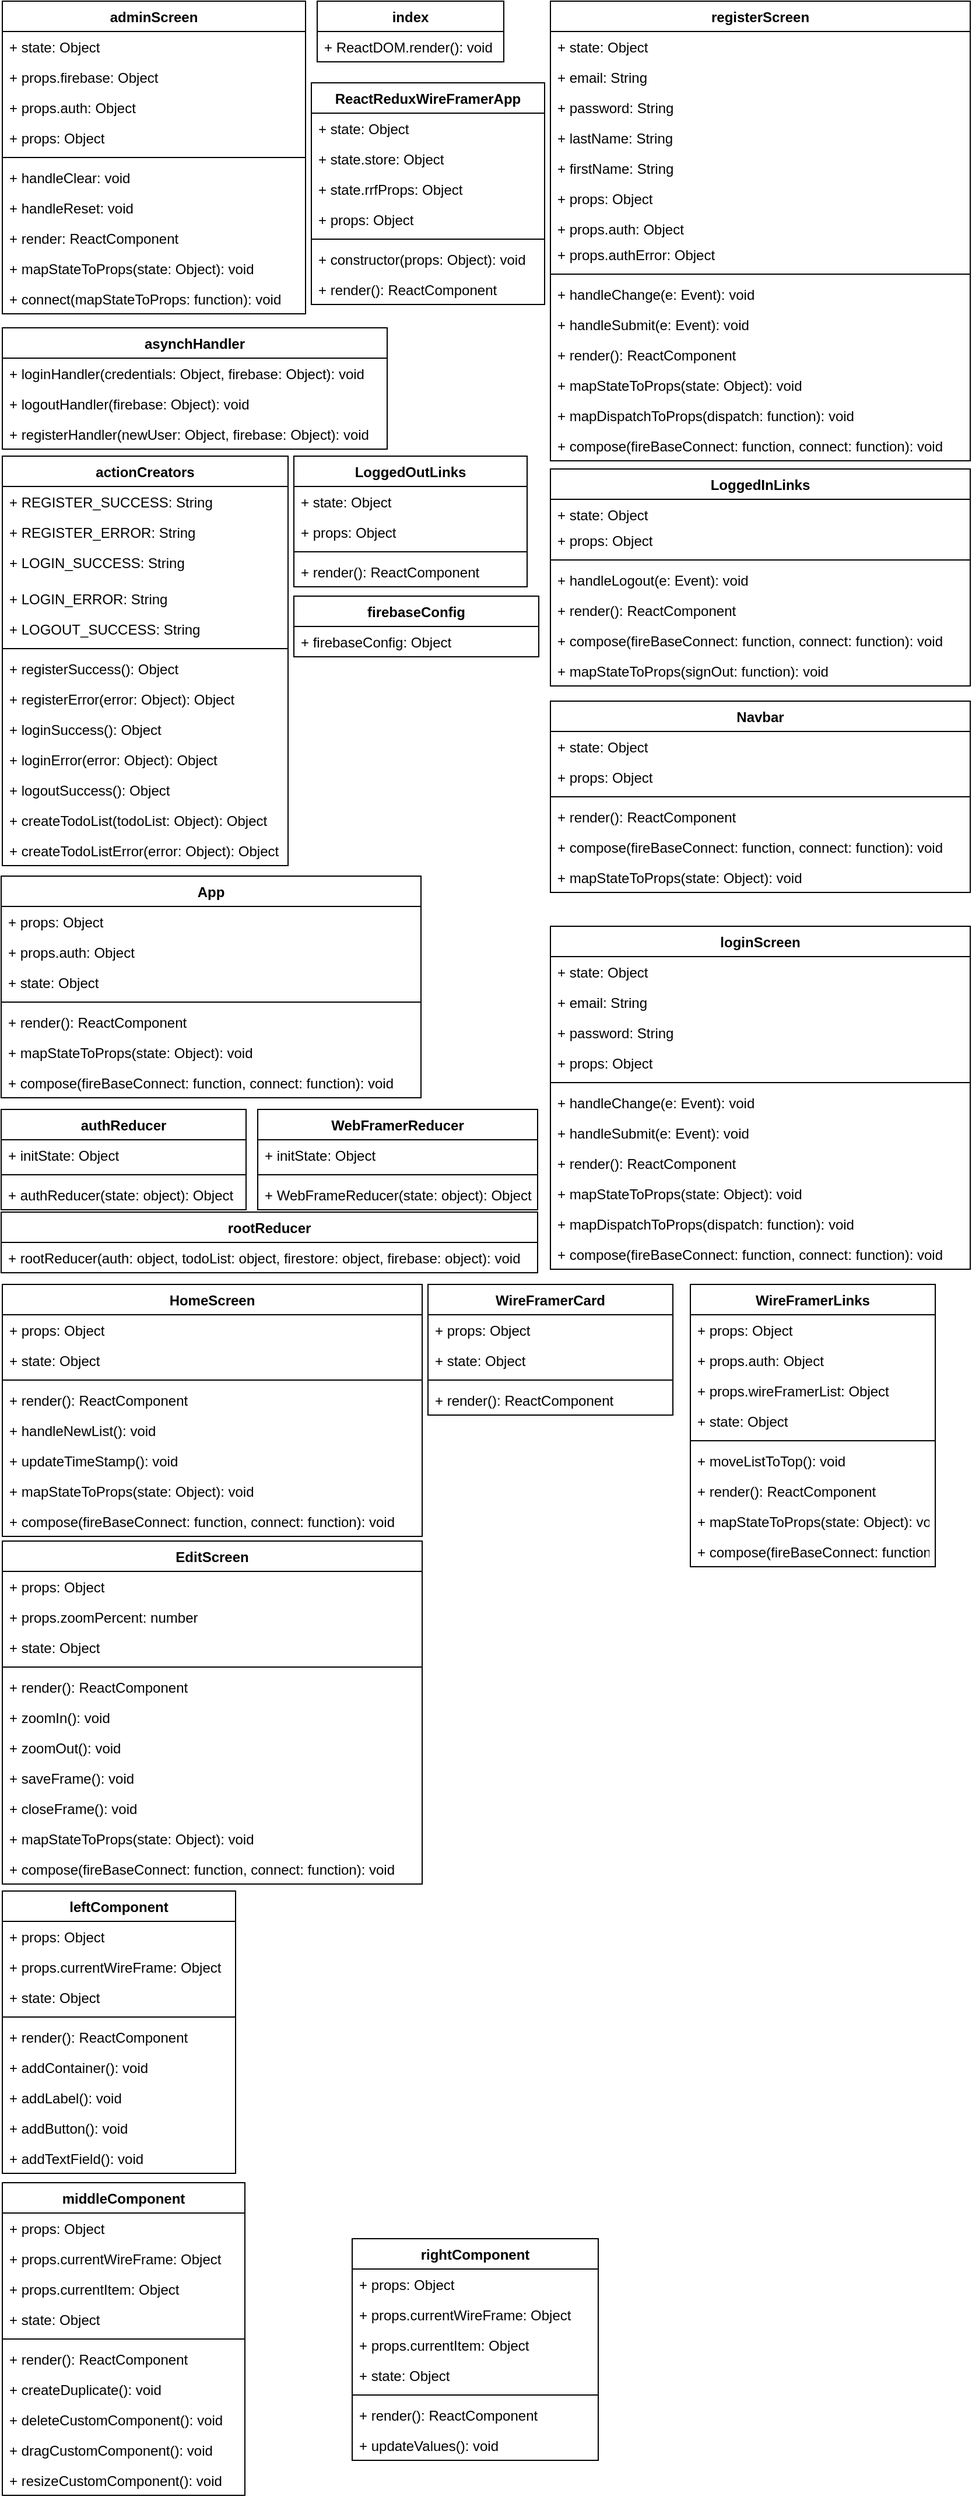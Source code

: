 <mxfile version="12.3.0" type="device" pages="10"><diagram id="XrmMGSs7JmIAiCbgJaAo" name="Page-3"><mxGraphModel dx="1186" dy="613" grid="1" gridSize="10" guides="1" tooltips="1" connect="1" arrows="1" fold="1" page="1" pageScale="1" pageWidth="850" pageHeight="1100" math="0" shadow="0"><root><mxCell id="aDc8GBOLJ2k-1V8LuYSg-0"/><mxCell id="aDc8GBOLJ2k-1V8LuYSg-1" parent="aDc8GBOLJ2k-1V8LuYSg-0"/><mxCell id="9uVIIzwTodoYp2dfF3TO-0" value="index" style="swimlane;fontStyle=1;align=center;verticalAlign=top;childLayout=stackLayout;horizontal=1;startSize=26;horizontalStack=0;resizeParent=1;resizeParentMax=0;resizeLast=0;collapsible=1;marginBottom=0;" parent="aDc8GBOLJ2k-1V8LuYSg-1" vertex="1"><mxGeometry x="280" y="10" width="160" height="52" as="geometry"/></mxCell><mxCell id="9uVIIzwTodoYp2dfF3TO-1" value="+ ReactDOM.render(): void" style="text;strokeColor=none;fillColor=none;align=left;verticalAlign=top;spacingLeft=4;spacingRight=4;overflow=hidden;rotatable=0;points=[[0,0.5],[1,0.5]];portConstraint=eastwest;" parent="9uVIIzwTodoYp2dfF3TO-0" vertex="1"><mxGeometry y="26" width="160" height="26" as="geometry"/></mxCell><mxCell id="9uVIIzwTodoYp2dfF3TO-2" value="registerScreen" style="swimlane;fontStyle=1;childLayout=stackLayout;horizontal=1;startSize=26;fillColor=none;horizontalStack=0;resizeParent=1;resizeParentMax=0;resizeLast=0;collapsible=1;marginBottom=0;" parent="aDc8GBOLJ2k-1V8LuYSg-1" vertex="1"><mxGeometry x="480" y="10" width="360" height="394" as="geometry"/></mxCell><mxCell id="9uVIIzwTodoYp2dfF3TO-3" value="+ state: Object" style="text;strokeColor=none;fillColor=none;align=left;verticalAlign=top;spacingLeft=4;spacingRight=4;overflow=hidden;rotatable=0;points=[[0,0.5],[1,0.5]];portConstraint=eastwest;" parent="9uVIIzwTodoYp2dfF3TO-2" vertex="1"><mxGeometry y="26" width="360" height="26" as="geometry"/></mxCell><mxCell id="9uVIIzwTodoYp2dfF3TO-4" value="+ email: String" style="text;strokeColor=none;fillColor=none;align=left;verticalAlign=top;spacingLeft=4;spacingRight=4;overflow=hidden;rotatable=0;points=[[0,0.5],[1,0.5]];portConstraint=eastwest;" parent="9uVIIzwTodoYp2dfF3TO-2" vertex="1"><mxGeometry y="52" width="360" height="26" as="geometry"/></mxCell><mxCell id="9uVIIzwTodoYp2dfF3TO-5" value="+ password: String" style="text;strokeColor=none;fillColor=none;align=left;verticalAlign=top;spacingLeft=4;spacingRight=4;overflow=hidden;rotatable=0;points=[[0,0.5],[1,0.5]];portConstraint=eastwest;" parent="9uVIIzwTodoYp2dfF3TO-2" vertex="1"><mxGeometry y="78" width="360" height="26" as="geometry"/></mxCell><mxCell id="9uVIIzwTodoYp2dfF3TO-6" value="+ lastName: String" style="text;strokeColor=none;fillColor=none;align=left;verticalAlign=top;spacingLeft=4;spacingRight=4;overflow=hidden;rotatable=0;points=[[0,0.5],[1,0.5]];portConstraint=eastwest;" parent="9uVIIzwTodoYp2dfF3TO-2" vertex="1"><mxGeometry y="104" width="360" height="26" as="geometry"/></mxCell><mxCell id="9uVIIzwTodoYp2dfF3TO-7" value="+ firstName: String" style="text;strokeColor=none;fillColor=none;align=left;verticalAlign=top;spacingLeft=4;spacingRight=4;overflow=hidden;rotatable=0;points=[[0,0.5],[1,0.5]];portConstraint=eastwest;" parent="9uVIIzwTodoYp2dfF3TO-2" vertex="1"><mxGeometry y="130" width="360" height="26" as="geometry"/></mxCell><mxCell id="9uVIIzwTodoYp2dfF3TO-8" value="+ props: Object" style="text;strokeColor=none;fillColor=none;align=left;verticalAlign=top;spacingLeft=4;spacingRight=4;overflow=hidden;rotatable=0;points=[[0,0.5],[1,0.5]];portConstraint=eastwest;" parent="9uVIIzwTodoYp2dfF3TO-2" vertex="1"><mxGeometry y="156" width="360" height="26" as="geometry"/></mxCell><mxCell id="9uVIIzwTodoYp2dfF3TO-9" value="+ props.auth: Object" style="text;strokeColor=none;fillColor=none;align=left;verticalAlign=top;spacingLeft=4;spacingRight=4;overflow=hidden;rotatable=0;points=[[0,0.5],[1,0.5]];portConstraint=eastwest;" parent="9uVIIzwTodoYp2dfF3TO-2" vertex="1"><mxGeometry y="182" width="360" height="22" as="geometry"/></mxCell><mxCell id="9uVIIzwTodoYp2dfF3TO-10" value="+ props.authError: Object" style="text;strokeColor=none;fillColor=none;align=left;verticalAlign=top;spacingLeft=4;spacingRight=4;overflow=hidden;rotatable=0;points=[[0,0.5],[1,0.5]];portConstraint=eastwest;" parent="9uVIIzwTodoYp2dfF3TO-2" vertex="1"><mxGeometry y="204" width="360" height="26" as="geometry"/></mxCell><mxCell id="9uVIIzwTodoYp2dfF3TO-11" value="" style="line;strokeWidth=1;fillColor=none;align=left;verticalAlign=middle;spacingTop=-1;spacingLeft=3;spacingRight=3;rotatable=0;labelPosition=right;points=[];portConstraint=eastwest;shadow=0;" parent="9uVIIzwTodoYp2dfF3TO-2" vertex="1"><mxGeometry y="230" width="360" height="8" as="geometry"/></mxCell><mxCell id="9uVIIzwTodoYp2dfF3TO-12" value="+ handleChange(e: Event): void" style="text;strokeColor=none;fillColor=none;align=left;verticalAlign=top;spacingLeft=4;spacingRight=4;overflow=hidden;rotatable=0;points=[[0,0.5],[1,0.5]];portConstraint=eastwest;" parent="9uVIIzwTodoYp2dfF3TO-2" vertex="1"><mxGeometry y="238" width="360" height="26" as="geometry"/></mxCell><mxCell id="9uVIIzwTodoYp2dfF3TO-13" value="+ handleSubmit(e: Event): void" style="text;strokeColor=none;fillColor=none;align=left;verticalAlign=top;spacingLeft=4;spacingRight=4;overflow=hidden;rotatable=0;points=[[0,0.5],[1,0.5]];portConstraint=eastwest;" parent="9uVIIzwTodoYp2dfF3TO-2" vertex="1"><mxGeometry y="264" width="360" height="26" as="geometry"/></mxCell><mxCell id="9uVIIzwTodoYp2dfF3TO-14" value="+ render(): ReactComponent" style="text;strokeColor=none;fillColor=none;align=left;verticalAlign=top;spacingLeft=4;spacingRight=4;overflow=hidden;rotatable=0;points=[[0,0.5],[1,0.5]];portConstraint=eastwest;" parent="9uVIIzwTodoYp2dfF3TO-2" vertex="1"><mxGeometry y="290" width="360" height="26" as="geometry"/></mxCell><mxCell id="9uVIIzwTodoYp2dfF3TO-15" value="+ mapStateToProps(state: Object): void" style="text;strokeColor=none;fillColor=none;align=left;verticalAlign=top;spacingLeft=4;spacingRight=4;overflow=hidden;rotatable=0;points=[[0,0.5],[1,0.5]];portConstraint=eastwest;" parent="9uVIIzwTodoYp2dfF3TO-2" vertex="1"><mxGeometry y="316" width="360" height="26" as="geometry"/></mxCell><mxCell id="9uVIIzwTodoYp2dfF3TO-16" value="+ mapDispatchToProps(dispatch: function): void" style="text;strokeColor=none;fillColor=none;align=left;verticalAlign=top;spacingLeft=4;spacingRight=4;overflow=hidden;rotatable=0;points=[[0,0.5],[1,0.5]];portConstraint=eastwest;" parent="9uVIIzwTodoYp2dfF3TO-2" vertex="1"><mxGeometry y="342" width="360" height="26" as="geometry"/></mxCell><mxCell id="9uVIIzwTodoYp2dfF3TO-17" value="+ compose(fireBaseConnect: function, connect: function): void" style="text;strokeColor=none;fillColor=none;align=left;verticalAlign=top;spacingLeft=4;spacingRight=4;overflow=hidden;rotatable=0;points=[[0,0.5],[1,0.5]];portConstraint=eastwest;" parent="9uVIIzwTodoYp2dfF3TO-2" vertex="1"><mxGeometry y="368" width="360" height="26" as="geometry"/></mxCell><mxCell id="9uVIIzwTodoYp2dfF3TO-18" value="App" style="swimlane;fontStyle=1;childLayout=stackLayout;horizontal=1;startSize=26;fillColor=none;horizontalStack=0;resizeParent=1;resizeParentMax=0;resizeLast=0;collapsible=1;marginBottom=0;" parent="aDc8GBOLJ2k-1V8LuYSg-1" vertex="1"><mxGeometry x="9" y="760" width="360" height="190" as="geometry"/></mxCell><mxCell id="9uVIIzwTodoYp2dfF3TO-19" value="+ props: Object" style="text;strokeColor=none;fillColor=none;align=left;verticalAlign=top;spacingLeft=4;spacingRight=4;overflow=hidden;rotatable=0;points=[[0,0.5],[1,0.5]];portConstraint=eastwest;" parent="9uVIIzwTodoYp2dfF3TO-18" vertex="1"><mxGeometry y="26" width="360" height="26" as="geometry"/></mxCell><mxCell id="9uVIIzwTodoYp2dfF3TO-20" value="+ props.auth: Object" style="text;strokeColor=none;fillColor=none;align=left;verticalAlign=top;spacingLeft=4;spacingRight=4;overflow=hidden;rotatable=0;points=[[0,0.5],[1,0.5]];portConstraint=eastwest;" parent="9uVIIzwTodoYp2dfF3TO-18" vertex="1"><mxGeometry y="52" width="360" height="26" as="geometry"/></mxCell><mxCell id="9uVIIzwTodoYp2dfF3TO-21" value="+ state: Object" style="text;strokeColor=none;fillColor=none;align=left;verticalAlign=top;spacingLeft=4;spacingRight=4;overflow=hidden;rotatable=0;points=[[0,0.5],[1,0.5]];portConstraint=eastwest;" parent="9uVIIzwTodoYp2dfF3TO-18" vertex="1"><mxGeometry y="78" width="360" height="26" as="geometry"/></mxCell><mxCell id="9uVIIzwTodoYp2dfF3TO-22" value="" style="line;strokeWidth=1;fillColor=none;align=left;verticalAlign=middle;spacingTop=-1;spacingLeft=3;spacingRight=3;rotatable=0;labelPosition=right;points=[];portConstraint=eastwest;" parent="9uVIIzwTodoYp2dfF3TO-18" vertex="1"><mxGeometry y="104" width="360" height="8" as="geometry"/></mxCell><mxCell id="9uVIIzwTodoYp2dfF3TO-23" value="+ render(): ReactComponent" style="text;strokeColor=none;fillColor=none;align=left;verticalAlign=top;spacingLeft=4;spacingRight=4;overflow=hidden;rotatable=0;points=[[0,0.5],[1,0.5]];portConstraint=eastwest;" parent="9uVIIzwTodoYp2dfF3TO-18" vertex="1"><mxGeometry y="112" width="360" height="26" as="geometry"/></mxCell><mxCell id="9uVIIzwTodoYp2dfF3TO-24" value="+ mapStateToProps(state: Object): void" style="text;strokeColor=none;fillColor=none;align=left;verticalAlign=top;spacingLeft=4;spacingRight=4;overflow=hidden;rotatable=0;points=[[0,0.5],[1,0.5]];portConstraint=eastwest;" parent="9uVIIzwTodoYp2dfF3TO-18" vertex="1"><mxGeometry y="138" width="360" height="26" as="geometry"/></mxCell><mxCell id="9uVIIzwTodoYp2dfF3TO-25" value="+ compose(fireBaseConnect: function, connect: function): void" style="text;strokeColor=none;fillColor=none;align=left;verticalAlign=top;spacingLeft=4;spacingRight=4;overflow=hidden;rotatable=0;points=[[0,0.5],[1,0.5]];portConstraint=eastwest;" parent="9uVIIzwTodoYp2dfF3TO-18" vertex="1"><mxGeometry y="164" width="360" height="26" as="geometry"/></mxCell><mxCell id="9uVIIzwTodoYp2dfF3TO-26" value="ReactReduxWireFramerApp" style="swimlane;fontStyle=1;align=center;verticalAlign=top;childLayout=stackLayout;horizontal=1;startSize=26;horizontalStack=0;resizeParent=1;resizeParentMax=0;resizeLast=0;collapsible=1;marginBottom=0;shadow=0;" parent="aDc8GBOLJ2k-1V8LuYSg-1" vertex="1"><mxGeometry x="275" y="80" width="200" height="190" as="geometry"/></mxCell><mxCell id="9uVIIzwTodoYp2dfF3TO-27" value="+ state: Object" style="text;strokeColor=none;fillColor=none;align=left;verticalAlign=top;spacingLeft=4;spacingRight=4;overflow=hidden;rotatable=0;points=[[0,0.5],[1,0.5]];portConstraint=eastwest;" parent="9uVIIzwTodoYp2dfF3TO-26" vertex="1"><mxGeometry y="26" width="200" height="26" as="geometry"/></mxCell><mxCell id="9uVIIzwTodoYp2dfF3TO-28" value="+ state.store: Object" style="text;strokeColor=none;fillColor=none;align=left;verticalAlign=top;spacingLeft=4;spacingRight=4;overflow=hidden;rotatable=0;points=[[0,0.5],[1,0.5]];portConstraint=eastwest;" parent="9uVIIzwTodoYp2dfF3TO-26" vertex="1"><mxGeometry y="52" width="200" height="26" as="geometry"/></mxCell><mxCell id="9uVIIzwTodoYp2dfF3TO-29" value="+ state.rrfProps: Object" style="text;strokeColor=none;fillColor=none;align=left;verticalAlign=top;spacingLeft=4;spacingRight=4;overflow=hidden;rotatable=0;points=[[0,0.5],[1,0.5]];portConstraint=eastwest;" parent="9uVIIzwTodoYp2dfF3TO-26" vertex="1"><mxGeometry y="78" width="200" height="26" as="geometry"/></mxCell><mxCell id="9uVIIzwTodoYp2dfF3TO-30" value="+ props: Object" style="text;strokeColor=none;fillColor=none;align=left;verticalAlign=top;spacingLeft=4;spacingRight=4;overflow=hidden;rotatable=0;points=[[0,0.5],[1,0.5]];portConstraint=eastwest;" parent="9uVIIzwTodoYp2dfF3TO-26" vertex="1"><mxGeometry y="104" width="200" height="26" as="geometry"/></mxCell><mxCell id="9uVIIzwTodoYp2dfF3TO-31" value="" style="line;strokeWidth=1;fillColor=none;align=left;verticalAlign=middle;spacingTop=-1;spacingLeft=3;spacingRight=3;rotatable=0;labelPosition=right;points=[];portConstraint=eastwest;" parent="9uVIIzwTodoYp2dfF3TO-26" vertex="1"><mxGeometry y="130" width="200" height="8" as="geometry"/></mxCell><mxCell id="9uVIIzwTodoYp2dfF3TO-32" value="+ constructor(props: Object): void" style="text;strokeColor=none;fillColor=none;align=left;verticalAlign=top;spacingLeft=4;spacingRight=4;overflow=hidden;rotatable=0;points=[[0,0.5],[1,0.5]];portConstraint=eastwest;" parent="9uVIIzwTodoYp2dfF3TO-26" vertex="1"><mxGeometry y="138" width="200" height="26" as="geometry"/></mxCell><mxCell id="9uVIIzwTodoYp2dfF3TO-33" value="+ render(): ReactComponent" style="text;strokeColor=none;fillColor=none;align=left;verticalAlign=top;spacingLeft=4;spacingRight=4;overflow=hidden;rotatable=0;points=[[0,0.5],[1,0.5]];portConstraint=eastwest;" parent="9uVIIzwTodoYp2dfF3TO-26" vertex="1"><mxGeometry y="164" width="200" height="26" as="geometry"/></mxCell><mxCell id="9uVIIzwTodoYp2dfF3TO-34" value="adminScreen" style="swimlane;fontStyle=1;childLayout=stackLayout;horizontal=1;startSize=26;fillColor=none;horizontalStack=0;resizeParent=1;resizeParentMax=0;resizeLast=0;collapsible=1;marginBottom=0;" parent="aDc8GBOLJ2k-1V8LuYSg-1" vertex="1"><mxGeometry x="10" y="10" width="260" height="268" as="geometry"/></mxCell><mxCell id="9uVIIzwTodoYp2dfF3TO-35" value="+ state: Object" style="text;strokeColor=none;fillColor=none;align=left;verticalAlign=top;spacingLeft=4;spacingRight=4;overflow=hidden;rotatable=0;points=[[0,0.5],[1,0.5]];portConstraint=eastwest;" parent="9uVIIzwTodoYp2dfF3TO-34" vertex="1"><mxGeometry y="26" width="260" height="26" as="geometry"/></mxCell><mxCell id="9uVIIzwTodoYp2dfF3TO-36" value="+ props.firebase: Object" style="text;strokeColor=none;fillColor=none;align=left;verticalAlign=top;spacingLeft=4;spacingRight=4;overflow=hidden;rotatable=0;points=[[0,0.5],[1,0.5]];portConstraint=eastwest;" parent="9uVIIzwTodoYp2dfF3TO-34" vertex="1"><mxGeometry y="52" width="260" height="26" as="geometry"/></mxCell><mxCell id="9uVIIzwTodoYp2dfF3TO-37" value="+ props.auth: Object" style="text;strokeColor=none;fillColor=none;align=left;verticalAlign=top;spacingLeft=4;spacingRight=4;overflow=hidden;rotatable=0;points=[[0,0.5],[1,0.5]];portConstraint=eastwest;" parent="9uVIIzwTodoYp2dfF3TO-34" vertex="1"><mxGeometry y="78" width="260" height="26" as="geometry"/></mxCell><mxCell id="9uVIIzwTodoYp2dfF3TO-38" value="+ props: Object" style="text;strokeColor=none;fillColor=none;align=left;verticalAlign=top;spacingLeft=4;spacingRight=4;overflow=hidden;rotatable=0;points=[[0,0.5],[1,0.5]];portConstraint=eastwest;" parent="9uVIIzwTodoYp2dfF3TO-34" vertex="1"><mxGeometry y="104" width="260" height="26" as="geometry"/></mxCell><mxCell id="9uVIIzwTodoYp2dfF3TO-39" value="" style="line;strokeWidth=1;fillColor=none;align=left;verticalAlign=middle;spacingTop=-1;spacingLeft=3;spacingRight=3;rotatable=0;labelPosition=right;points=[];portConstraint=eastwest;" parent="9uVIIzwTodoYp2dfF3TO-34" vertex="1"><mxGeometry y="130" width="260" height="8" as="geometry"/></mxCell><mxCell id="9uVIIzwTodoYp2dfF3TO-40" value="+ handleClear: void" style="text;strokeColor=none;fillColor=none;align=left;verticalAlign=top;spacingLeft=4;spacingRight=4;overflow=hidden;rotatable=0;points=[[0,0.5],[1,0.5]];portConstraint=eastwest;" parent="9uVIIzwTodoYp2dfF3TO-34" vertex="1"><mxGeometry y="138" width="260" height="26" as="geometry"/></mxCell><mxCell id="9uVIIzwTodoYp2dfF3TO-41" value="+ handleReset: void" style="text;strokeColor=none;fillColor=none;align=left;verticalAlign=top;spacingLeft=4;spacingRight=4;overflow=hidden;rotatable=0;points=[[0,0.5],[1,0.5]];portConstraint=eastwest;" parent="9uVIIzwTodoYp2dfF3TO-34" vertex="1"><mxGeometry y="164" width="260" height="26" as="geometry"/></mxCell><mxCell id="9uVIIzwTodoYp2dfF3TO-42" value="+ render: ReactComponent" style="text;strokeColor=none;fillColor=none;align=left;verticalAlign=top;spacingLeft=4;spacingRight=4;overflow=hidden;rotatable=0;points=[[0,0.5],[1,0.5]];portConstraint=eastwest;" parent="9uVIIzwTodoYp2dfF3TO-34" vertex="1"><mxGeometry y="190" width="260" height="26" as="geometry"/></mxCell><mxCell id="9uVIIzwTodoYp2dfF3TO-43" value="+ mapStateToProps(state: Object): void" style="text;strokeColor=none;fillColor=none;align=left;verticalAlign=top;spacingLeft=4;spacingRight=4;overflow=hidden;rotatable=0;points=[[0,0.5],[1,0.5]];portConstraint=eastwest;" parent="9uVIIzwTodoYp2dfF3TO-34" vertex="1"><mxGeometry y="216" width="260" height="26" as="geometry"/></mxCell><mxCell id="9uVIIzwTodoYp2dfF3TO-44" value="+ connect(mapStateToProps: function): void" style="text;strokeColor=none;fillColor=none;align=left;verticalAlign=top;spacingLeft=4;spacingRight=4;overflow=hidden;rotatable=0;points=[[0,0.5],[1,0.5]];portConstraint=eastwest;" parent="9uVIIzwTodoYp2dfF3TO-34" vertex="1"><mxGeometry y="242" width="260" height="26" as="geometry"/></mxCell><mxCell id="9uVIIzwTodoYp2dfF3TO-45" value="asynchHandler" style="swimlane;fontStyle=1;align=center;verticalAlign=top;childLayout=stackLayout;horizontal=1;startSize=26;horizontalStack=0;resizeParent=1;resizeParentMax=0;resizeLast=0;collapsible=1;marginBottom=0;shadow=0;" parent="aDc8GBOLJ2k-1V8LuYSg-1" vertex="1"><mxGeometry x="10" y="290" width="330" height="104" as="geometry"/></mxCell><mxCell id="9uVIIzwTodoYp2dfF3TO-46" value="+ loginHandler(credentials: Object, firebase: Object): void" style="text;strokeColor=none;fillColor=none;align=left;verticalAlign=top;spacingLeft=4;spacingRight=4;overflow=hidden;rotatable=0;points=[[0,0.5],[1,0.5]];portConstraint=eastwest;" parent="9uVIIzwTodoYp2dfF3TO-45" vertex="1"><mxGeometry y="26" width="330" height="26" as="geometry"/></mxCell><mxCell id="9uVIIzwTodoYp2dfF3TO-47" value="+ logoutHandler(firebase: Object): void" style="text;strokeColor=none;fillColor=none;align=left;verticalAlign=top;spacingLeft=4;spacingRight=4;overflow=hidden;rotatable=0;points=[[0,0.5],[1,0.5]];portConstraint=eastwest;" parent="9uVIIzwTodoYp2dfF3TO-45" vertex="1"><mxGeometry y="52" width="330" height="26" as="geometry"/></mxCell><mxCell id="9uVIIzwTodoYp2dfF3TO-48" value="+ registerHandler(newUser: Object, firebase: Object): void" style="text;strokeColor=none;fillColor=none;align=left;verticalAlign=top;spacingLeft=4;spacingRight=4;overflow=hidden;rotatable=0;points=[[0,0.5],[1,0.5]];portConstraint=eastwest;" parent="9uVIIzwTodoYp2dfF3TO-45" vertex="1"><mxGeometry y="78" width="330" height="26" as="geometry"/></mxCell><mxCell id="9uVIIzwTodoYp2dfF3TO-49" value="actionCreators" style="swimlane;fontStyle=1;align=center;verticalAlign=top;childLayout=stackLayout;horizontal=1;startSize=26;horizontalStack=0;resizeParent=1;resizeParentMax=0;resizeLast=0;collapsible=1;marginBottom=0;shadow=0;" parent="aDc8GBOLJ2k-1V8LuYSg-1" vertex="1"><mxGeometry x="10" y="400" width="245" height="351" as="geometry"/></mxCell><mxCell id="9uVIIzwTodoYp2dfF3TO-50" value="+ REGISTER_SUCCESS: String" style="text;strokeColor=none;fillColor=none;align=left;verticalAlign=top;spacingLeft=4;spacingRight=4;overflow=hidden;rotatable=0;points=[[0,0.5],[1,0.5]];portConstraint=eastwest;" parent="9uVIIzwTodoYp2dfF3TO-49" vertex="1"><mxGeometry y="26" width="245" height="26" as="geometry"/></mxCell><mxCell id="9uVIIzwTodoYp2dfF3TO-51" value="+ REGISTER_ERROR: String" style="text;strokeColor=none;fillColor=none;align=left;verticalAlign=top;spacingLeft=4;spacingRight=4;overflow=hidden;rotatable=0;points=[[0,0.5],[1,0.5]];portConstraint=eastwest;" parent="9uVIIzwTodoYp2dfF3TO-49" vertex="1"><mxGeometry y="52" width="245" height="26" as="geometry"/></mxCell><mxCell id="9uVIIzwTodoYp2dfF3TO-52" value="+ LOGIN_SUCCESS: String" style="text;strokeColor=none;fillColor=none;align=left;verticalAlign=top;spacingLeft=4;spacingRight=4;overflow=hidden;rotatable=0;points=[[0,0.5],[1,0.5]];portConstraint=eastwest;" parent="9uVIIzwTodoYp2dfF3TO-49" vertex="1"><mxGeometry y="78" width="245" height="31" as="geometry"/></mxCell><mxCell id="9uVIIzwTodoYp2dfF3TO-53" value="+ LOGIN_ERROR: String" style="text;strokeColor=none;fillColor=none;align=left;verticalAlign=top;spacingLeft=4;spacingRight=4;overflow=hidden;rotatable=0;points=[[0,0.5],[1,0.5]];portConstraint=eastwest;" parent="9uVIIzwTodoYp2dfF3TO-49" vertex="1"><mxGeometry y="109" width="245" height="26" as="geometry"/></mxCell><mxCell id="9uVIIzwTodoYp2dfF3TO-54" value="+ LOGOUT_SUCCESS: String" style="text;strokeColor=none;fillColor=none;align=left;verticalAlign=top;spacingLeft=4;spacingRight=4;overflow=hidden;rotatable=0;points=[[0,0.5],[1,0.5]];portConstraint=eastwest;" parent="9uVIIzwTodoYp2dfF3TO-49" vertex="1"><mxGeometry y="135" width="245" height="26" as="geometry"/></mxCell><mxCell id="9uVIIzwTodoYp2dfF3TO-55" value="" style="line;strokeWidth=1;fillColor=none;align=left;verticalAlign=middle;spacingTop=-1;spacingLeft=3;spacingRight=3;rotatable=0;labelPosition=right;points=[];portConstraint=eastwest;" parent="9uVIIzwTodoYp2dfF3TO-49" vertex="1"><mxGeometry y="161" width="245" height="8" as="geometry"/></mxCell><mxCell id="9uVIIzwTodoYp2dfF3TO-56" value="+ registerSuccess(): Object" style="text;strokeColor=none;fillColor=none;align=left;verticalAlign=top;spacingLeft=4;spacingRight=4;overflow=hidden;rotatable=0;points=[[0,0.5],[1,0.5]];portConstraint=eastwest;" parent="9uVIIzwTodoYp2dfF3TO-49" vertex="1"><mxGeometry y="169" width="245" height="26" as="geometry"/></mxCell><mxCell id="9uVIIzwTodoYp2dfF3TO-57" value="+ registerError(error: Object): Object" style="text;strokeColor=none;fillColor=none;align=left;verticalAlign=top;spacingLeft=4;spacingRight=4;overflow=hidden;rotatable=0;points=[[0,0.5],[1,0.5]];portConstraint=eastwest;" parent="9uVIIzwTodoYp2dfF3TO-49" vertex="1"><mxGeometry y="195" width="245" height="26" as="geometry"/></mxCell><mxCell id="9uVIIzwTodoYp2dfF3TO-58" value="+ loginSuccess(): Object" style="text;strokeColor=none;fillColor=none;align=left;verticalAlign=top;spacingLeft=4;spacingRight=4;overflow=hidden;rotatable=0;points=[[0,0.5],[1,0.5]];portConstraint=eastwest;" parent="9uVIIzwTodoYp2dfF3TO-49" vertex="1"><mxGeometry y="221" width="245" height="26" as="geometry"/></mxCell><mxCell id="9uVIIzwTodoYp2dfF3TO-59" value="+ loginError(error: Object): Object" style="text;strokeColor=none;fillColor=none;align=left;verticalAlign=top;spacingLeft=4;spacingRight=4;overflow=hidden;rotatable=0;points=[[0,0.5],[1,0.5]];portConstraint=eastwest;" parent="9uVIIzwTodoYp2dfF3TO-49" vertex="1"><mxGeometry y="247" width="245" height="26" as="geometry"/></mxCell><mxCell id="9uVIIzwTodoYp2dfF3TO-60" value="+ logoutSuccess(): Object" style="text;strokeColor=none;fillColor=none;align=left;verticalAlign=top;spacingLeft=4;spacingRight=4;overflow=hidden;rotatable=0;points=[[0,0.5],[1,0.5]];portConstraint=eastwest;" parent="9uVIIzwTodoYp2dfF3TO-49" vertex="1"><mxGeometry y="273" width="245" height="26" as="geometry"/></mxCell><mxCell id="9uVIIzwTodoYp2dfF3TO-61" value="+ createTodoList(todoList: Object): Object" style="text;strokeColor=none;fillColor=none;align=left;verticalAlign=top;spacingLeft=4;spacingRight=4;overflow=hidden;rotatable=0;points=[[0,0.5],[1,0.5]];portConstraint=eastwest;" parent="9uVIIzwTodoYp2dfF3TO-49" vertex="1"><mxGeometry y="299" width="245" height="26" as="geometry"/></mxCell><mxCell id="9uVIIzwTodoYp2dfF3TO-62" value="+ createTodoListError(error: Object): Object" style="text;strokeColor=none;fillColor=none;align=left;verticalAlign=top;spacingLeft=4;spacingRight=4;overflow=hidden;rotatable=0;points=[[0,0.5],[1,0.5]];portConstraint=eastwest;" parent="9uVIIzwTodoYp2dfF3TO-49" vertex="1"><mxGeometry y="325" width="245" height="26" as="geometry"/></mxCell><mxCell id="9uVIIzwTodoYp2dfF3TO-63" value="firebaseConfig" style="swimlane;fontStyle=1;align=center;verticalAlign=top;childLayout=stackLayout;horizontal=1;startSize=26;horizontalStack=0;resizeParent=1;resizeParentMax=0;resizeLast=0;collapsible=1;marginBottom=0;" parent="aDc8GBOLJ2k-1V8LuYSg-1" vertex="1"><mxGeometry x="260" y="520" width="210" height="52" as="geometry"/></mxCell><mxCell id="9uVIIzwTodoYp2dfF3TO-64" value="+ firebaseConfig: Object" style="text;strokeColor=none;fillColor=none;align=left;verticalAlign=top;spacingLeft=4;spacingRight=4;overflow=hidden;rotatable=0;points=[[0,0.5],[1,0.5]];portConstraint=eastwest;" parent="9uVIIzwTodoYp2dfF3TO-63" vertex="1"><mxGeometry y="26" width="210" height="26" as="geometry"/></mxCell><mxCell id="9uVIIzwTodoYp2dfF3TO-65" value="LoggedOutLinks" style="swimlane;fontStyle=1;align=center;verticalAlign=top;childLayout=stackLayout;horizontal=1;startSize=26;horizontalStack=0;resizeParent=1;resizeParentMax=0;resizeLast=0;collapsible=1;marginBottom=0;shadow=0;" parent="aDc8GBOLJ2k-1V8LuYSg-1" vertex="1"><mxGeometry x="260" y="400" width="200" height="112" as="geometry"/></mxCell><mxCell id="9uVIIzwTodoYp2dfF3TO-66" value="+ state: Object" style="text;strokeColor=none;fillColor=none;align=left;verticalAlign=top;spacingLeft=4;spacingRight=4;overflow=hidden;rotatable=0;points=[[0,0.5],[1,0.5]];portConstraint=eastwest;" parent="9uVIIzwTodoYp2dfF3TO-65" vertex="1"><mxGeometry y="26" width="200" height="26" as="geometry"/></mxCell><mxCell id="9uVIIzwTodoYp2dfF3TO-67" value="+ props: Object" style="text;strokeColor=none;fillColor=none;align=left;verticalAlign=top;spacingLeft=4;spacingRight=4;overflow=hidden;rotatable=0;points=[[0,0.5],[1,0.5]];portConstraint=eastwest;" parent="9uVIIzwTodoYp2dfF3TO-65" vertex="1"><mxGeometry y="52" width="200" height="26" as="geometry"/></mxCell><mxCell id="9uVIIzwTodoYp2dfF3TO-68" value="" style="line;strokeWidth=1;fillColor=none;align=left;verticalAlign=middle;spacingTop=-1;spacingLeft=3;spacingRight=3;rotatable=0;labelPosition=right;points=[];portConstraint=eastwest;" parent="9uVIIzwTodoYp2dfF3TO-65" vertex="1"><mxGeometry y="78" width="200" height="8" as="geometry"/></mxCell><mxCell id="9uVIIzwTodoYp2dfF3TO-69" value="+ render(): ReactComponent" style="text;strokeColor=none;fillColor=none;align=left;verticalAlign=top;spacingLeft=4;spacingRight=4;overflow=hidden;rotatable=0;points=[[0,0.5],[1,0.5]];portConstraint=eastwest;" parent="9uVIIzwTodoYp2dfF3TO-65" vertex="1"><mxGeometry y="86" width="200" height="26" as="geometry"/></mxCell><mxCell id="9uVIIzwTodoYp2dfF3TO-70" value="LoggedInLinks" style="swimlane;fontStyle=1;align=center;verticalAlign=top;childLayout=stackLayout;horizontal=1;startSize=26;horizontalStack=0;resizeParent=1;resizeParentMax=0;resizeLast=0;collapsible=1;marginBottom=0;shadow=0;" parent="aDc8GBOLJ2k-1V8LuYSg-1" vertex="1"><mxGeometry x="480" y="411" width="360" height="186" as="geometry"/></mxCell><mxCell id="9uVIIzwTodoYp2dfF3TO-71" value="+ state: Object" style="text;strokeColor=none;fillColor=none;align=left;verticalAlign=top;spacingLeft=4;spacingRight=4;overflow=hidden;rotatable=0;points=[[0,0.5],[1,0.5]];portConstraint=eastwest;" parent="9uVIIzwTodoYp2dfF3TO-70" vertex="1"><mxGeometry y="26" width="360" height="22" as="geometry"/></mxCell><mxCell id="9uVIIzwTodoYp2dfF3TO-72" value="+ props: Object" style="text;strokeColor=none;fillColor=none;align=left;verticalAlign=top;spacingLeft=4;spacingRight=4;overflow=hidden;rotatable=0;points=[[0,0.5],[1,0.5]];portConstraint=eastwest;" parent="9uVIIzwTodoYp2dfF3TO-70" vertex="1"><mxGeometry y="48" width="360" height="26" as="geometry"/></mxCell><mxCell id="9uVIIzwTodoYp2dfF3TO-73" value="" style="line;strokeWidth=1;fillColor=none;align=left;verticalAlign=middle;spacingTop=-1;spacingLeft=3;spacingRight=3;rotatable=0;labelPosition=right;points=[];portConstraint=eastwest;" parent="9uVIIzwTodoYp2dfF3TO-70" vertex="1"><mxGeometry y="74" width="360" height="8" as="geometry"/></mxCell><mxCell id="9uVIIzwTodoYp2dfF3TO-74" value="+ handleLogout(e: Event): void" style="text;strokeColor=none;fillColor=none;align=left;verticalAlign=top;spacingLeft=4;spacingRight=4;overflow=hidden;rotatable=0;points=[[0,0.5],[1,0.5]];portConstraint=eastwest;" parent="9uVIIzwTodoYp2dfF3TO-70" vertex="1"><mxGeometry y="82" width="360" height="26" as="geometry"/></mxCell><mxCell id="9uVIIzwTodoYp2dfF3TO-75" value="+ render(): ReactComponent" style="text;strokeColor=none;fillColor=none;align=left;verticalAlign=top;spacingLeft=4;spacingRight=4;overflow=hidden;rotatable=0;points=[[0,0.5],[1,0.5]];portConstraint=eastwest;" parent="9uVIIzwTodoYp2dfF3TO-70" vertex="1"><mxGeometry y="108" width="360" height="26" as="geometry"/></mxCell><mxCell id="9uVIIzwTodoYp2dfF3TO-76" value="+ compose(fireBaseConnect: function, connect: function): void" style="text;strokeColor=none;fillColor=none;align=left;verticalAlign=top;spacingLeft=4;spacingRight=4;overflow=hidden;rotatable=0;points=[[0,0.5],[1,0.5]];portConstraint=eastwest;" parent="9uVIIzwTodoYp2dfF3TO-70" vertex="1"><mxGeometry y="134" width="360" height="26" as="geometry"/></mxCell><mxCell id="9uVIIzwTodoYp2dfF3TO-77" value="+ mapStateToProps(signOut: function): void" style="text;strokeColor=none;fillColor=none;align=left;verticalAlign=top;spacingLeft=4;spacingRight=4;overflow=hidden;rotatable=0;points=[[0,0.5],[1,0.5]];portConstraint=eastwest;" parent="9uVIIzwTodoYp2dfF3TO-70" vertex="1"><mxGeometry y="160" width="360" height="26" as="geometry"/></mxCell><mxCell id="9uVIIzwTodoYp2dfF3TO-78" value="Navbar" style="swimlane;fontStyle=1;align=center;verticalAlign=top;childLayout=stackLayout;horizontal=1;startSize=26;horizontalStack=0;resizeParent=1;resizeParentMax=0;resizeLast=0;collapsible=1;marginBottom=0;shadow=0;" parent="aDc8GBOLJ2k-1V8LuYSg-1" vertex="1"><mxGeometry x="480" y="610" width="360" height="164" as="geometry"/></mxCell><mxCell id="9uVIIzwTodoYp2dfF3TO-79" value="+ state: Object" style="text;strokeColor=none;fillColor=none;align=left;verticalAlign=top;spacingLeft=4;spacingRight=4;overflow=hidden;rotatable=0;points=[[0,0.5],[1,0.5]];portConstraint=eastwest;" parent="9uVIIzwTodoYp2dfF3TO-78" vertex="1"><mxGeometry y="26" width="360" height="26" as="geometry"/></mxCell><mxCell id="9uVIIzwTodoYp2dfF3TO-80" value="+ props: Object" style="text;strokeColor=none;fillColor=none;align=left;verticalAlign=top;spacingLeft=4;spacingRight=4;overflow=hidden;rotatable=0;points=[[0,0.5],[1,0.5]];portConstraint=eastwest;" parent="9uVIIzwTodoYp2dfF3TO-78" vertex="1"><mxGeometry y="52" width="360" height="26" as="geometry"/></mxCell><mxCell id="9uVIIzwTodoYp2dfF3TO-81" value="" style="line;strokeWidth=1;fillColor=none;align=left;verticalAlign=middle;spacingTop=-1;spacingLeft=3;spacingRight=3;rotatable=0;labelPosition=right;points=[];portConstraint=eastwest;" parent="9uVIIzwTodoYp2dfF3TO-78" vertex="1"><mxGeometry y="78" width="360" height="8" as="geometry"/></mxCell><mxCell id="9uVIIzwTodoYp2dfF3TO-82" value="+ render(): ReactComponent" style="text;strokeColor=none;fillColor=none;align=left;verticalAlign=top;spacingLeft=4;spacingRight=4;overflow=hidden;rotatable=0;points=[[0,0.5],[1,0.5]];portConstraint=eastwest;" parent="9uVIIzwTodoYp2dfF3TO-78" vertex="1"><mxGeometry y="86" width="360" height="26" as="geometry"/></mxCell><mxCell id="9uVIIzwTodoYp2dfF3TO-83" value="+ compose(fireBaseConnect: function, connect: function): void" style="text;strokeColor=none;fillColor=none;align=left;verticalAlign=top;spacingLeft=4;spacingRight=4;overflow=hidden;rotatable=0;points=[[0,0.5],[1,0.5]];portConstraint=eastwest;" parent="9uVIIzwTodoYp2dfF3TO-78" vertex="1"><mxGeometry y="112" width="360" height="26" as="geometry"/></mxCell><mxCell id="9uVIIzwTodoYp2dfF3TO-84" value="+ mapStateToProps(state: Object): void" style="text;strokeColor=none;fillColor=none;align=left;verticalAlign=top;spacingLeft=4;spacingRight=4;overflow=hidden;rotatable=0;points=[[0,0.5],[1,0.5]];portConstraint=eastwest;" parent="9uVIIzwTodoYp2dfF3TO-78" vertex="1"><mxGeometry y="138" width="360" height="26" as="geometry"/></mxCell><mxCell id="9uVIIzwTodoYp2dfF3TO-85" value="loginScreen" style="swimlane;fontStyle=1;childLayout=stackLayout;horizontal=1;startSize=26;fillColor=none;horizontalStack=0;resizeParent=1;resizeParentMax=0;resizeLast=0;collapsible=1;marginBottom=0;" parent="aDc8GBOLJ2k-1V8LuYSg-1" vertex="1"><mxGeometry x="480" y="803" width="360" height="294" as="geometry"/></mxCell><mxCell id="9uVIIzwTodoYp2dfF3TO-86" value="+ state: Object" style="text;strokeColor=none;fillColor=none;align=left;verticalAlign=top;spacingLeft=4;spacingRight=4;overflow=hidden;rotatable=0;points=[[0,0.5],[1,0.5]];portConstraint=eastwest;" parent="9uVIIzwTodoYp2dfF3TO-85" vertex="1"><mxGeometry y="26" width="360" height="26" as="geometry"/></mxCell><mxCell id="9uVIIzwTodoYp2dfF3TO-87" value="+ email: String" style="text;strokeColor=none;fillColor=none;align=left;verticalAlign=top;spacingLeft=4;spacingRight=4;overflow=hidden;rotatable=0;points=[[0,0.5],[1,0.5]];portConstraint=eastwest;" parent="9uVIIzwTodoYp2dfF3TO-85" vertex="1"><mxGeometry y="52" width="360" height="26" as="geometry"/></mxCell><mxCell id="9uVIIzwTodoYp2dfF3TO-88" value="+ password: String" style="text;strokeColor=none;fillColor=none;align=left;verticalAlign=top;spacingLeft=4;spacingRight=4;overflow=hidden;rotatable=0;points=[[0,0.5],[1,0.5]];portConstraint=eastwest;" parent="9uVIIzwTodoYp2dfF3TO-85" vertex="1"><mxGeometry y="78" width="360" height="26" as="geometry"/></mxCell><mxCell id="9uVIIzwTodoYp2dfF3TO-89" value="+ props: Object" style="text;strokeColor=none;fillColor=none;align=left;verticalAlign=top;spacingLeft=4;spacingRight=4;overflow=hidden;rotatable=0;points=[[0,0.5],[1,0.5]];portConstraint=eastwest;" parent="9uVIIzwTodoYp2dfF3TO-85" vertex="1"><mxGeometry y="104" width="360" height="26" as="geometry"/></mxCell><mxCell id="9uVIIzwTodoYp2dfF3TO-90" value="" style="line;strokeWidth=1;fillColor=none;align=left;verticalAlign=middle;spacingTop=-1;spacingLeft=3;spacingRight=3;rotatable=0;labelPosition=right;points=[];portConstraint=eastwest;shadow=0;" parent="9uVIIzwTodoYp2dfF3TO-85" vertex="1"><mxGeometry y="130" width="360" height="8" as="geometry"/></mxCell><mxCell id="9uVIIzwTodoYp2dfF3TO-91" value="+ handleChange(e: Event): void" style="text;strokeColor=none;fillColor=none;align=left;verticalAlign=top;spacingLeft=4;spacingRight=4;overflow=hidden;rotatable=0;points=[[0,0.5],[1,0.5]];portConstraint=eastwest;" parent="9uVIIzwTodoYp2dfF3TO-85" vertex="1"><mxGeometry y="138" width="360" height="26" as="geometry"/></mxCell><mxCell id="9uVIIzwTodoYp2dfF3TO-92" value="+ handleSubmit(e: Event): void" style="text;strokeColor=none;fillColor=none;align=left;verticalAlign=top;spacingLeft=4;spacingRight=4;overflow=hidden;rotatable=0;points=[[0,0.5],[1,0.5]];portConstraint=eastwest;" parent="9uVIIzwTodoYp2dfF3TO-85" vertex="1"><mxGeometry y="164" width="360" height="26" as="geometry"/></mxCell><mxCell id="9uVIIzwTodoYp2dfF3TO-93" value="+ render(): ReactComponent" style="text;strokeColor=none;fillColor=none;align=left;verticalAlign=top;spacingLeft=4;spacingRight=4;overflow=hidden;rotatable=0;points=[[0,0.5],[1,0.5]];portConstraint=eastwest;" parent="9uVIIzwTodoYp2dfF3TO-85" vertex="1"><mxGeometry y="190" width="360" height="26" as="geometry"/></mxCell><mxCell id="9uVIIzwTodoYp2dfF3TO-94" value="+ mapStateToProps(state: Object): void" style="text;strokeColor=none;fillColor=none;align=left;verticalAlign=top;spacingLeft=4;spacingRight=4;overflow=hidden;rotatable=0;points=[[0,0.5],[1,0.5]];portConstraint=eastwest;" parent="9uVIIzwTodoYp2dfF3TO-85" vertex="1"><mxGeometry y="216" width="360" height="26" as="geometry"/></mxCell><mxCell id="9uVIIzwTodoYp2dfF3TO-95" value="+ mapDispatchToProps(dispatch: function): void" style="text;strokeColor=none;fillColor=none;align=left;verticalAlign=top;spacingLeft=4;spacingRight=4;overflow=hidden;rotatable=0;points=[[0,0.5],[1,0.5]];portConstraint=eastwest;" parent="9uVIIzwTodoYp2dfF3TO-85" vertex="1"><mxGeometry y="242" width="360" height="26" as="geometry"/></mxCell><mxCell id="9uVIIzwTodoYp2dfF3TO-96" value="+ compose(fireBaseConnect: function, connect: function): void" style="text;strokeColor=none;fillColor=none;align=left;verticalAlign=top;spacingLeft=4;spacingRight=4;overflow=hidden;rotatable=0;points=[[0,0.5],[1,0.5]];portConstraint=eastwest;" parent="9uVIIzwTodoYp2dfF3TO-85" vertex="1"><mxGeometry y="268" width="360" height="26" as="geometry"/></mxCell><mxCell id="9uVIIzwTodoYp2dfF3TO-104" value="WebFramerReducer" style="swimlane;fontStyle=1;align=center;verticalAlign=top;childLayout=stackLayout;horizontal=1;startSize=26;horizontalStack=0;resizeParent=1;resizeParentMax=0;resizeLast=0;collapsible=1;marginBottom=0;shadow=0;" parent="aDc8GBOLJ2k-1V8LuYSg-1" vertex="1"><mxGeometry x="229" y="960" width="240" height="86" as="geometry"/></mxCell><mxCell id="9uVIIzwTodoYp2dfF3TO-105" value="+ initState: Object" style="text;strokeColor=none;fillColor=none;align=left;verticalAlign=top;spacingLeft=4;spacingRight=4;overflow=hidden;rotatable=0;points=[[0,0.5],[1,0.5]];portConstraint=eastwest;" parent="9uVIIzwTodoYp2dfF3TO-104" vertex="1"><mxGeometry y="26" width="240" height="26" as="geometry"/></mxCell><mxCell id="9uVIIzwTodoYp2dfF3TO-106" value="" style="line;strokeWidth=1;fillColor=none;align=left;verticalAlign=middle;spacingTop=-1;spacingLeft=3;spacingRight=3;rotatable=0;labelPosition=right;points=[];portConstraint=eastwest;" parent="9uVIIzwTodoYp2dfF3TO-104" vertex="1"><mxGeometry y="52" width="240" height="8" as="geometry"/></mxCell><mxCell id="9uVIIzwTodoYp2dfF3TO-107" value="+ WebFrameReducer(state: object): Object" style="text;strokeColor=none;fillColor=none;align=left;verticalAlign=top;spacingLeft=4;spacingRight=4;overflow=hidden;rotatable=0;points=[[0,0.5],[1,0.5]];portConstraint=eastwest;" parent="9uVIIzwTodoYp2dfF3TO-104" vertex="1"><mxGeometry y="60" width="240" height="26" as="geometry"/></mxCell><mxCell id="9uVIIzwTodoYp2dfF3TO-108" value="rootReducer" style="swimlane;fontStyle=1;align=center;verticalAlign=top;childLayout=stackLayout;horizontal=1;startSize=26;horizontalStack=0;resizeParent=1;resizeParentMax=0;resizeLast=0;collapsible=1;marginBottom=0;shadow=0;" parent="aDc8GBOLJ2k-1V8LuYSg-1" vertex="1"><mxGeometry x="9" y="1048" width="460" height="52" as="geometry"/></mxCell><mxCell id="9uVIIzwTodoYp2dfF3TO-109" value="+ rootReducer(auth: object, todoList: object, firestore: object, firebase: object): void" style="text;strokeColor=none;fillColor=none;align=left;verticalAlign=top;spacingLeft=4;spacingRight=4;overflow=hidden;rotatable=0;points=[[0,0.5],[1,0.5]];portConstraint=eastwest;" parent="9uVIIzwTodoYp2dfF3TO-108" vertex="1"><mxGeometry y="26" width="460" height="26" as="geometry"/></mxCell><mxCell id="9uVIIzwTodoYp2dfF3TO-110" value="authReducer" style="swimlane;fontStyle=1;align=center;verticalAlign=top;childLayout=stackLayout;horizontal=1;startSize=26;horizontalStack=0;resizeParent=1;resizeParentMax=0;resizeLast=0;collapsible=1;marginBottom=0;shadow=0;" parent="aDc8GBOLJ2k-1V8LuYSg-1" vertex="1"><mxGeometry x="9" y="960" width="210" height="86" as="geometry"/></mxCell><mxCell id="9uVIIzwTodoYp2dfF3TO-111" value="+ initState: Object" style="text;strokeColor=none;fillColor=none;align=left;verticalAlign=top;spacingLeft=4;spacingRight=4;overflow=hidden;rotatable=0;points=[[0,0.5],[1,0.5]];portConstraint=eastwest;" parent="9uVIIzwTodoYp2dfF3TO-110" vertex="1"><mxGeometry y="26" width="210" height="26" as="geometry"/></mxCell><mxCell id="9uVIIzwTodoYp2dfF3TO-112" value="" style="line;strokeWidth=1;fillColor=none;align=left;verticalAlign=middle;spacingTop=-1;spacingLeft=3;spacingRight=3;rotatable=0;labelPosition=right;points=[];portConstraint=eastwest;" parent="9uVIIzwTodoYp2dfF3TO-110" vertex="1"><mxGeometry y="52" width="210" height="8" as="geometry"/></mxCell><mxCell id="9uVIIzwTodoYp2dfF3TO-113" value="+ authReducer(state: object): Object" style="text;strokeColor=none;fillColor=none;align=left;verticalAlign=top;spacingLeft=4;spacingRight=4;overflow=hidden;rotatable=0;points=[[0,0.5],[1,0.5]];portConstraint=eastwest;" parent="9uVIIzwTodoYp2dfF3TO-110" vertex="1"><mxGeometry y="60" width="210" height="26" as="geometry"/></mxCell><mxCell id="9uVIIzwTodoYp2dfF3TO-114" value="HomeScreen" style="swimlane;fontStyle=1;childLayout=stackLayout;horizontal=1;startSize=26;fillColor=none;horizontalStack=0;resizeParent=1;resizeParentMax=0;resizeLast=0;collapsible=1;marginBottom=0;" parent="aDc8GBOLJ2k-1V8LuYSg-1" vertex="1"><mxGeometry x="10" y="1110" width="360" height="216" as="geometry"/></mxCell><mxCell id="9uVIIzwTodoYp2dfF3TO-115" value="+ props: Object" style="text;strokeColor=none;fillColor=none;align=left;verticalAlign=top;spacingLeft=4;spacingRight=4;overflow=hidden;rotatable=0;points=[[0,0.5],[1,0.5]];portConstraint=eastwest;" parent="9uVIIzwTodoYp2dfF3TO-114" vertex="1"><mxGeometry y="26" width="360" height="26" as="geometry"/></mxCell><mxCell id="9uVIIzwTodoYp2dfF3TO-116" value="+ state: Object" style="text;strokeColor=none;fillColor=none;align=left;verticalAlign=top;spacingLeft=4;spacingRight=4;overflow=hidden;rotatable=0;points=[[0,0.5],[1,0.5]];portConstraint=eastwest;" parent="9uVIIzwTodoYp2dfF3TO-114" vertex="1"><mxGeometry y="52" width="360" height="26" as="geometry"/></mxCell><mxCell id="9uVIIzwTodoYp2dfF3TO-117" value="" style="line;strokeWidth=1;fillColor=none;align=left;verticalAlign=middle;spacingTop=-1;spacingLeft=3;spacingRight=3;rotatable=0;labelPosition=right;points=[];portConstraint=eastwest;" parent="9uVIIzwTodoYp2dfF3TO-114" vertex="1"><mxGeometry y="78" width="360" height="8" as="geometry"/></mxCell><mxCell id="9uVIIzwTodoYp2dfF3TO-118" value="+ render(): ReactComponent" style="text;strokeColor=none;fillColor=none;align=left;verticalAlign=top;spacingLeft=4;spacingRight=4;overflow=hidden;rotatable=0;points=[[0,0.5],[1,0.5]];portConstraint=eastwest;" parent="9uVIIzwTodoYp2dfF3TO-114" vertex="1"><mxGeometry y="86" width="360" height="26" as="geometry"/></mxCell><mxCell id="9uVIIzwTodoYp2dfF3TO-119" value="+ handleNewList(): void" style="text;strokeColor=none;fillColor=none;align=left;verticalAlign=top;spacingLeft=4;spacingRight=4;overflow=hidden;rotatable=0;points=[[0,0.5],[1,0.5]];portConstraint=eastwest;" parent="9uVIIzwTodoYp2dfF3TO-114" vertex="1"><mxGeometry y="112" width="360" height="26" as="geometry"/></mxCell><mxCell id="9uVIIzwTodoYp2dfF3TO-120" value="+ updateTimeStamp(): void" style="text;strokeColor=none;fillColor=none;align=left;verticalAlign=top;spacingLeft=4;spacingRight=4;overflow=hidden;rotatable=0;points=[[0,0.5],[1,0.5]];portConstraint=eastwest;" parent="9uVIIzwTodoYp2dfF3TO-114" vertex="1"><mxGeometry y="138" width="360" height="26" as="geometry"/></mxCell><mxCell id="9uVIIzwTodoYp2dfF3TO-121" value="+ mapStateToProps(state: Object): void" style="text;strokeColor=none;fillColor=none;align=left;verticalAlign=top;spacingLeft=4;spacingRight=4;overflow=hidden;rotatable=0;points=[[0,0.5],[1,0.5]];portConstraint=eastwest;" parent="9uVIIzwTodoYp2dfF3TO-114" vertex="1"><mxGeometry y="164" width="360" height="26" as="geometry"/></mxCell><mxCell id="9uVIIzwTodoYp2dfF3TO-122" value="+ compose(fireBaseConnect: function, connect: function): void" style="text;strokeColor=none;fillColor=none;align=left;verticalAlign=top;spacingLeft=4;spacingRight=4;overflow=hidden;rotatable=0;points=[[0,0.5],[1,0.5]];portConstraint=eastwest;" parent="9uVIIzwTodoYp2dfF3TO-114" vertex="1"><mxGeometry y="190" width="360" height="26" as="geometry"/></mxCell><mxCell id="na3-gLzE1T-BlkZLAkgp-0" value="WireFramerCard" style="swimlane;fontStyle=1;align=center;verticalAlign=top;childLayout=stackLayout;horizontal=1;startSize=26;horizontalStack=0;resizeParent=1;resizeParentMax=0;resizeLast=0;collapsible=1;marginBottom=0;shadow=0;" parent="aDc8GBOLJ2k-1V8LuYSg-1" vertex="1"><mxGeometry x="375" y="1110" width="210" height="112" as="geometry"/></mxCell><mxCell id="na3-gLzE1T-BlkZLAkgp-4" value="+ props: Object" style="text;strokeColor=none;fillColor=none;align=left;verticalAlign=top;spacingLeft=4;spacingRight=4;overflow=hidden;rotatable=0;points=[[0,0.5],[1,0.5]];portConstraint=eastwest;" parent="na3-gLzE1T-BlkZLAkgp-0" vertex="1"><mxGeometry y="26" width="210" height="26" as="geometry"/></mxCell><mxCell id="na3-gLzE1T-BlkZLAkgp-5" value="+ state: Object" style="text;strokeColor=none;fillColor=none;align=left;verticalAlign=top;spacingLeft=4;spacingRight=4;overflow=hidden;rotatable=0;points=[[0,0.5],[1,0.5]];portConstraint=eastwest;" parent="na3-gLzE1T-BlkZLAkgp-0" vertex="1"><mxGeometry y="52" width="210" height="26" as="geometry"/></mxCell><mxCell id="na3-gLzE1T-BlkZLAkgp-2" value="" style="line;strokeWidth=1;fillColor=none;align=left;verticalAlign=middle;spacingTop=-1;spacingLeft=3;spacingRight=3;rotatable=0;labelPosition=right;points=[];portConstraint=eastwest;" parent="na3-gLzE1T-BlkZLAkgp-0" vertex="1"><mxGeometry y="78" width="210" height="8" as="geometry"/></mxCell><mxCell id="na3-gLzE1T-BlkZLAkgp-6" value="+ render(): ReactComponent" style="text;strokeColor=none;fillColor=none;align=left;verticalAlign=top;spacingLeft=4;spacingRight=4;overflow=hidden;rotatable=0;points=[[0,0.5],[1,0.5]];portConstraint=eastwest;" parent="na3-gLzE1T-BlkZLAkgp-0" vertex="1"><mxGeometry y="86" width="210" height="26" as="geometry"/></mxCell><mxCell id="na3-gLzE1T-BlkZLAkgp-7" value="WireFramerLinks" style="swimlane;fontStyle=1;align=center;verticalAlign=top;childLayout=stackLayout;horizontal=1;startSize=26;horizontalStack=0;resizeParent=1;resizeParentMax=0;resizeLast=0;collapsible=1;marginBottom=0;shadow=0;" parent="aDc8GBOLJ2k-1V8LuYSg-1" vertex="1"><mxGeometry x="600" y="1110" width="210" height="242" as="geometry"/></mxCell><mxCell id="na3-gLzE1T-BlkZLAkgp-8" value="+ props: Object" style="text;strokeColor=none;fillColor=none;align=left;verticalAlign=top;spacingLeft=4;spacingRight=4;overflow=hidden;rotatable=0;points=[[0,0.5],[1,0.5]];portConstraint=eastwest;" parent="na3-gLzE1T-BlkZLAkgp-7" vertex="1"><mxGeometry y="26" width="210" height="26" as="geometry"/></mxCell><mxCell id="na3-gLzE1T-BlkZLAkgp-12" value="+ props.auth: Object" style="text;strokeColor=none;fillColor=none;align=left;verticalAlign=top;spacingLeft=4;spacingRight=4;overflow=hidden;rotatable=0;points=[[0,0.5],[1,0.5]];portConstraint=eastwest;" parent="na3-gLzE1T-BlkZLAkgp-7" vertex="1"><mxGeometry y="52" width="210" height="26" as="geometry"/></mxCell><mxCell id="na3-gLzE1T-BlkZLAkgp-13" value="+ props.wireFramerList: Object" style="text;strokeColor=none;fillColor=none;align=left;verticalAlign=top;spacingLeft=4;spacingRight=4;overflow=hidden;rotatable=0;points=[[0,0.5],[1,0.5]];portConstraint=eastwest;" parent="na3-gLzE1T-BlkZLAkgp-7" vertex="1"><mxGeometry y="78" width="210" height="26" as="geometry"/></mxCell><mxCell id="na3-gLzE1T-BlkZLAkgp-9" value="+ state: Object" style="text;strokeColor=none;fillColor=none;align=left;verticalAlign=top;spacingLeft=4;spacingRight=4;overflow=hidden;rotatable=0;points=[[0,0.5],[1,0.5]];portConstraint=eastwest;" parent="na3-gLzE1T-BlkZLAkgp-7" vertex="1"><mxGeometry y="104" width="210" height="26" as="geometry"/></mxCell><mxCell id="na3-gLzE1T-BlkZLAkgp-10" value="" style="line;strokeWidth=1;fillColor=none;align=left;verticalAlign=middle;spacingTop=-1;spacingLeft=3;spacingRight=3;rotatable=0;labelPosition=right;points=[];portConstraint=eastwest;" parent="na3-gLzE1T-BlkZLAkgp-7" vertex="1"><mxGeometry y="130" width="210" height="8" as="geometry"/></mxCell><mxCell id="na3-gLzE1T-BlkZLAkgp-11" value="+ moveListToTop(): void" style="text;strokeColor=none;fillColor=none;align=left;verticalAlign=top;spacingLeft=4;spacingRight=4;overflow=hidden;rotatable=0;points=[[0,0.5],[1,0.5]];portConstraint=eastwest;" parent="na3-gLzE1T-BlkZLAkgp-7" vertex="1"><mxGeometry y="138" width="210" height="26" as="geometry"/></mxCell><mxCell id="na3-gLzE1T-BlkZLAkgp-14" value="+ render(): ReactComponent" style="text;strokeColor=none;fillColor=none;align=left;verticalAlign=top;spacingLeft=4;spacingRight=4;overflow=hidden;rotatable=0;points=[[0,0.5],[1,0.5]];portConstraint=eastwest;" parent="na3-gLzE1T-BlkZLAkgp-7" vertex="1"><mxGeometry y="164" width="210" height="26" as="geometry"/></mxCell><mxCell id="na3-gLzE1T-BlkZLAkgp-15" value="+ mapStateToProps(state: Object): void" style="text;strokeColor=none;fillColor=none;align=left;verticalAlign=top;spacingLeft=4;spacingRight=4;overflow=hidden;rotatable=0;points=[[0,0.5],[1,0.5]];portConstraint=eastwest;" parent="na3-gLzE1T-BlkZLAkgp-7" vertex="1"><mxGeometry y="190" width="210" height="26" as="geometry"/></mxCell><mxCell id="na3-gLzE1T-BlkZLAkgp-16" value="+ compose(fireBaseConnect: function, connect: function): void" style="text;strokeColor=none;fillColor=none;align=left;verticalAlign=top;spacingLeft=4;spacingRight=4;overflow=hidden;rotatable=0;points=[[0,0.5],[1,0.5]];portConstraint=eastwest;" parent="na3-gLzE1T-BlkZLAkgp-7" vertex="1"><mxGeometry y="216" width="210" height="26" as="geometry"/></mxCell><mxCell id="PHr8FCSzrX7ZImatHG_Q-0" value="EditScreen" style="swimlane;fontStyle=1;childLayout=stackLayout;horizontal=1;startSize=26;fillColor=none;horizontalStack=0;resizeParent=1;resizeParentMax=0;resizeLast=0;collapsible=1;marginBottom=0;" parent="aDc8GBOLJ2k-1V8LuYSg-1" vertex="1"><mxGeometry x="10" y="1330" width="360" height="294" as="geometry"/></mxCell><mxCell id="PHr8FCSzrX7ZImatHG_Q-1" value="+ props: Object" style="text;strokeColor=none;fillColor=none;align=left;verticalAlign=top;spacingLeft=4;spacingRight=4;overflow=hidden;rotatable=0;points=[[0,0.5],[1,0.5]];portConstraint=eastwest;" parent="PHr8FCSzrX7ZImatHG_Q-0" vertex="1"><mxGeometry y="26" width="360" height="26" as="geometry"/></mxCell><mxCell id="PHr8FCSzrX7ZImatHG_Q-9" value="+ props.zoomPercent: number" style="text;strokeColor=none;fillColor=none;align=left;verticalAlign=top;spacingLeft=4;spacingRight=4;overflow=hidden;rotatable=0;points=[[0,0.5],[1,0.5]];portConstraint=eastwest;" parent="PHr8FCSzrX7ZImatHG_Q-0" vertex="1"><mxGeometry y="52" width="360" height="26" as="geometry"/></mxCell><mxCell id="PHr8FCSzrX7ZImatHG_Q-2" value="+ state: Object" style="text;strokeColor=none;fillColor=none;align=left;verticalAlign=top;spacingLeft=4;spacingRight=4;overflow=hidden;rotatable=0;points=[[0,0.5],[1,0.5]];portConstraint=eastwest;" parent="PHr8FCSzrX7ZImatHG_Q-0" vertex="1"><mxGeometry y="78" width="360" height="26" as="geometry"/></mxCell><mxCell id="PHr8FCSzrX7ZImatHG_Q-3" value="" style="line;strokeWidth=1;fillColor=none;align=left;verticalAlign=middle;spacingTop=-1;spacingLeft=3;spacingRight=3;rotatable=0;labelPosition=right;points=[];portConstraint=eastwest;" parent="PHr8FCSzrX7ZImatHG_Q-0" vertex="1"><mxGeometry y="104" width="360" height="8" as="geometry"/></mxCell><mxCell id="PHr8FCSzrX7ZImatHG_Q-4" value="+ render(): ReactComponent" style="text;strokeColor=none;fillColor=none;align=left;verticalAlign=top;spacingLeft=4;spacingRight=4;overflow=hidden;rotatable=0;points=[[0,0.5],[1,0.5]];portConstraint=eastwest;" parent="PHr8FCSzrX7ZImatHG_Q-0" vertex="1"><mxGeometry y="112" width="360" height="26" as="geometry"/></mxCell><mxCell id="PHr8FCSzrX7ZImatHG_Q-5" value="+ zoomIn(): void" style="text;strokeColor=none;fillColor=none;align=left;verticalAlign=top;spacingLeft=4;spacingRight=4;overflow=hidden;rotatable=0;points=[[0,0.5],[1,0.5]];portConstraint=eastwest;" parent="PHr8FCSzrX7ZImatHG_Q-0" vertex="1"><mxGeometry y="138" width="360" height="26" as="geometry"/></mxCell><mxCell id="PHr8FCSzrX7ZImatHG_Q-10" value="+ zoomOut(): void" style="text;strokeColor=none;fillColor=none;align=left;verticalAlign=top;spacingLeft=4;spacingRight=4;overflow=hidden;rotatable=0;points=[[0,0.5],[1,0.5]];portConstraint=eastwest;" parent="PHr8FCSzrX7ZImatHG_Q-0" vertex="1"><mxGeometry y="164" width="360" height="26" as="geometry"/></mxCell><mxCell id="PHr8FCSzrX7ZImatHG_Q-11" value="+ saveFrame(): void" style="text;strokeColor=none;fillColor=none;align=left;verticalAlign=top;spacingLeft=4;spacingRight=4;overflow=hidden;rotatable=0;points=[[0,0.5],[1,0.5]];portConstraint=eastwest;" parent="PHr8FCSzrX7ZImatHG_Q-0" vertex="1"><mxGeometry y="190" width="360" height="26" as="geometry"/></mxCell><mxCell id="PHr8FCSzrX7ZImatHG_Q-12" value="+ closeFrame(): void" style="text;strokeColor=none;fillColor=none;align=left;verticalAlign=top;spacingLeft=4;spacingRight=4;overflow=hidden;rotatable=0;points=[[0,0.5],[1,0.5]];portConstraint=eastwest;" parent="PHr8FCSzrX7ZImatHG_Q-0" vertex="1"><mxGeometry y="216" width="360" height="26" as="geometry"/></mxCell><mxCell id="PHr8FCSzrX7ZImatHG_Q-7" value="+ mapStateToProps(state: Object): void" style="text;strokeColor=none;fillColor=none;align=left;verticalAlign=top;spacingLeft=4;spacingRight=4;overflow=hidden;rotatable=0;points=[[0,0.5],[1,0.5]];portConstraint=eastwest;" parent="PHr8FCSzrX7ZImatHG_Q-0" vertex="1"><mxGeometry y="242" width="360" height="26" as="geometry"/></mxCell><mxCell id="PHr8FCSzrX7ZImatHG_Q-8" value="+ compose(fireBaseConnect: function, connect: function): void" style="text;strokeColor=none;fillColor=none;align=left;verticalAlign=top;spacingLeft=4;spacingRight=4;overflow=hidden;rotatable=0;points=[[0,0.5],[1,0.5]];portConstraint=eastwest;" parent="PHr8FCSzrX7ZImatHG_Q-0" vertex="1"><mxGeometry y="268" width="360" height="26" as="geometry"/></mxCell><mxCell id="Twj4fxmj76eYRibPKfqN-0" value="leftComponent" style="swimlane;fontStyle=1;childLayout=stackLayout;horizontal=1;startSize=26;fillColor=none;horizontalStack=0;resizeParent=1;resizeParentMax=0;resizeLast=0;collapsible=1;marginBottom=0;" parent="aDc8GBOLJ2k-1V8LuYSg-1" vertex="1"><mxGeometry x="10" y="1630" width="200" height="242" as="geometry"/></mxCell><mxCell id="Twj4fxmj76eYRibPKfqN-1" value="+ props: Object" style="text;strokeColor=none;fillColor=none;align=left;verticalAlign=top;spacingLeft=4;spacingRight=4;overflow=hidden;rotatable=0;points=[[0,0.5],[1,0.5]];portConstraint=eastwest;" parent="Twj4fxmj76eYRibPKfqN-0" vertex="1"><mxGeometry y="26" width="200" height="26" as="geometry"/></mxCell><mxCell id="Twj4fxmj76eYRibPKfqN-2" value="+ props.currentWireFrame: Object" style="text;strokeColor=none;fillColor=none;align=left;verticalAlign=top;spacingLeft=4;spacingRight=4;overflow=hidden;rotatable=0;points=[[0,0.5],[1,0.5]];portConstraint=eastwest;" parent="Twj4fxmj76eYRibPKfqN-0" vertex="1"><mxGeometry y="52" width="200" height="26" as="geometry"/></mxCell><mxCell id="Twj4fxmj76eYRibPKfqN-3" value="+ state: Object" style="text;strokeColor=none;fillColor=none;align=left;verticalAlign=top;spacingLeft=4;spacingRight=4;overflow=hidden;rotatable=0;points=[[0,0.5],[1,0.5]];portConstraint=eastwest;" parent="Twj4fxmj76eYRibPKfqN-0" vertex="1"><mxGeometry y="78" width="200" height="26" as="geometry"/></mxCell><mxCell id="Twj4fxmj76eYRibPKfqN-4" value="" style="line;strokeWidth=1;fillColor=none;align=left;verticalAlign=middle;spacingTop=-1;spacingLeft=3;spacingRight=3;rotatable=0;labelPosition=right;points=[];portConstraint=eastwest;" parent="Twj4fxmj76eYRibPKfqN-0" vertex="1"><mxGeometry y="104" width="200" height="8" as="geometry"/></mxCell><mxCell id="Twj4fxmj76eYRibPKfqN-5" value="+ render(): ReactComponent" style="text;strokeColor=none;fillColor=none;align=left;verticalAlign=top;spacingLeft=4;spacingRight=4;overflow=hidden;rotatable=0;points=[[0,0.5],[1,0.5]];portConstraint=eastwest;" parent="Twj4fxmj76eYRibPKfqN-0" vertex="1"><mxGeometry y="112" width="200" height="26" as="geometry"/></mxCell><mxCell id="Twj4fxmj76eYRibPKfqN-6" value="+ addContainer(): void" style="text;strokeColor=none;fillColor=none;align=left;verticalAlign=top;spacingLeft=4;spacingRight=4;overflow=hidden;rotatable=0;points=[[0,0.5],[1,0.5]];portConstraint=eastwest;" parent="Twj4fxmj76eYRibPKfqN-0" vertex="1"><mxGeometry y="138" width="200" height="26" as="geometry"/></mxCell><mxCell id="Twj4fxmj76eYRibPKfqN-7" value="+ addLabel(): void" style="text;strokeColor=none;fillColor=none;align=left;verticalAlign=top;spacingLeft=4;spacingRight=4;overflow=hidden;rotatable=0;points=[[0,0.5],[1,0.5]];portConstraint=eastwest;" parent="Twj4fxmj76eYRibPKfqN-0" vertex="1"><mxGeometry y="164" width="200" height="26" as="geometry"/></mxCell><mxCell id="Twj4fxmj76eYRibPKfqN-8" value="+ addButton(): void" style="text;strokeColor=none;fillColor=none;align=left;verticalAlign=top;spacingLeft=4;spacingRight=4;overflow=hidden;rotatable=0;points=[[0,0.5],[1,0.5]];portConstraint=eastwest;" parent="Twj4fxmj76eYRibPKfqN-0" vertex="1"><mxGeometry y="190" width="200" height="26" as="geometry"/></mxCell><mxCell id="Twj4fxmj76eYRibPKfqN-9" value="+ addTextField(): void" style="text;strokeColor=none;fillColor=none;align=left;verticalAlign=top;spacingLeft=4;spacingRight=4;overflow=hidden;rotatable=0;points=[[0,0.5],[1,0.5]];portConstraint=eastwest;" parent="Twj4fxmj76eYRibPKfqN-0" vertex="1"><mxGeometry y="216" width="200" height="26" as="geometry"/></mxCell><mxCell id="T53MSD1GGm8GiU6NQ8Lz-0" value="rightComponent" style="swimlane;fontStyle=1;childLayout=stackLayout;horizontal=1;startSize=26;fillColor=none;horizontalStack=0;resizeParent=1;resizeParentMax=0;resizeLast=0;collapsible=1;marginBottom=0;" parent="aDc8GBOLJ2k-1V8LuYSg-1" vertex="1"><mxGeometry x="310" y="1928" width="211" height="190" as="geometry"/></mxCell><mxCell id="T53MSD1GGm8GiU6NQ8Lz-1" value="+ props: Object" style="text;strokeColor=none;fillColor=none;align=left;verticalAlign=top;spacingLeft=4;spacingRight=4;overflow=hidden;rotatable=0;points=[[0,0.5],[1,0.5]];portConstraint=eastwest;" parent="T53MSD1GGm8GiU6NQ8Lz-0" vertex="1"><mxGeometry y="26" width="211" height="26" as="geometry"/></mxCell><mxCell id="T53MSD1GGm8GiU6NQ8Lz-2" value="+ props.currentWireFrame: Object" style="text;strokeColor=none;fillColor=none;align=left;verticalAlign=top;spacingLeft=4;spacingRight=4;overflow=hidden;rotatable=0;points=[[0,0.5],[1,0.5]];portConstraint=eastwest;" parent="T53MSD1GGm8GiU6NQ8Lz-0" vertex="1"><mxGeometry y="52" width="211" height="26" as="geometry"/></mxCell><mxCell id="T53MSD1GGm8GiU6NQ8Lz-3" value="+ props.currentItem: Object" style="text;strokeColor=none;fillColor=none;align=left;verticalAlign=top;spacingLeft=4;spacingRight=4;overflow=hidden;rotatable=0;points=[[0,0.5],[1,0.5]];portConstraint=eastwest;" parent="T53MSD1GGm8GiU6NQ8Lz-0" vertex="1"><mxGeometry y="78" width="211" height="26" as="geometry"/></mxCell><mxCell id="T53MSD1GGm8GiU6NQ8Lz-4" value="+ state: Object" style="text;strokeColor=none;fillColor=none;align=left;verticalAlign=top;spacingLeft=4;spacingRight=4;overflow=hidden;rotatable=0;points=[[0,0.5],[1,0.5]];portConstraint=eastwest;" parent="T53MSD1GGm8GiU6NQ8Lz-0" vertex="1"><mxGeometry y="104" width="211" height="26" as="geometry"/></mxCell><mxCell id="T53MSD1GGm8GiU6NQ8Lz-5" value="" style="line;strokeWidth=1;fillColor=none;align=left;verticalAlign=middle;spacingTop=-1;spacingLeft=3;spacingRight=3;rotatable=0;labelPosition=right;points=[];portConstraint=eastwest;" parent="T53MSD1GGm8GiU6NQ8Lz-0" vertex="1"><mxGeometry y="130" width="211" height="8" as="geometry"/></mxCell><mxCell id="T53MSD1GGm8GiU6NQ8Lz-6" value="+ render(): ReactComponent" style="text;strokeColor=none;fillColor=none;align=left;verticalAlign=top;spacingLeft=4;spacingRight=4;overflow=hidden;rotatable=0;points=[[0,0.5],[1,0.5]];portConstraint=eastwest;" parent="T53MSD1GGm8GiU6NQ8Lz-0" vertex="1"><mxGeometry y="138" width="211" height="26" as="geometry"/></mxCell><mxCell id="T53MSD1GGm8GiU6NQ8Lz-7" value="+ updateValues(): void" style="text;strokeColor=none;fillColor=none;align=left;verticalAlign=top;spacingLeft=4;spacingRight=4;overflow=hidden;rotatable=0;points=[[0,0.5],[1,0.5]];portConstraint=eastwest;" parent="T53MSD1GGm8GiU6NQ8Lz-0" vertex="1"><mxGeometry y="164" width="211" height="26" as="geometry"/></mxCell><mxCell id="LDv_5Wa9pVBvgrSPszoI-0" value="middleComponent" style="swimlane;fontStyle=1;childLayout=stackLayout;horizontal=1;startSize=26;fillColor=none;horizontalStack=0;resizeParent=1;resizeParentMax=0;resizeLast=0;collapsible=1;marginBottom=0;" parent="aDc8GBOLJ2k-1V8LuYSg-1" vertex="1"><mxGeometry x="10" y="1880" width="208" height="268" as="geometry"/></mxCell><mxCell id="LDv_5Wa9pVBvgrSPszoI-1" value="+ props: Object" style="text;strokeColor=none;fillColor=none;align=left;verticalAlign=top;spacingLeft=4;spacingRight=4;overflow=hidden;rotatable=0;points=[[0,0.5],[1,0.5]];portConstraint=eastwest;" parent="LDv_5Wa9pVBvgrSPszoI-0" vertex="1"><mxGeometry y="26" width="208" height="26" as="geometry"/></mxCell><mxCell id="LDv_5Wa9pVBvgrSPszoI-2" value="+ props.currentWireFrame: Object" style="text;strokeColor=none;fillColor=none;align=left;verticalAlign=top;spacingLeft=4;spacingRight=4;overflow=hidden;rotatable=0;points=[[0,0.5],[1,0.5]];portConstraint=eastwest;" parent="LDv_5Wa9pVBvgrSPszoI-0" vertex="1"><mxGeometry y="52" width="208" height="26" as="geometry"/></mxCell><mxCell id="LDv_5Wa9pVBvgrSPszoI-3" value="+ props.currentItem: Object" style="text;strokeColor=none;fillColor=none;align=left;verticalAlign=top;spacingLeft=4;spacingRight=4;overflow=hidden;rotatable=0;points=[[0,0.5],[1,0.5]];portConstraint=eastwest;" parent="LDv_5Wa9pVBvgrSPszoI-0" vertex="1"><mxGeometry y="78" width="208" height="26" as="geometry"/></mxCell><mxCell id="LDv_5Wa9pVBvgrSPszoI-4" value="+ state: Object" style="text;strokeColor=none;fillColor=none;align=left;verticalAlign=top;spacingLeft=4;spacingRight=4;overflow=hidden;rotatable=0;points=[[0,0.5],[1,0.5]];portConstraint=eastwest;" parent="LDv_5Wa9pVBvgrSPszoI-0" vertex="1"><mxGeometry y="104" width="208" height="26" as="geometry"/></mxCell><mxCell id="LDv_5Wa9pVBvgrSPszoI-5" value="" style="line;strokeWidth=1;fillColor=none;align=left;verticalAlign=middle;spacingTop=-1;spacingLeft=3;spacingRight=3;rotatable=0;labelPosition=right;points=[];portConstraint=eastwest;" parent="LDv_5Wa9pVBvgrSPszoI-0" vertex="1"><mxGeometry y="130" width="208" height="8" as="geometry"/></mxCell><mxCell id="LDv_5Wa9pVBvgrSPszoI-6" value="+ render(): ReactComponent" style="text;strokeColor=none;fillColor=none;align=left;verticalAlign=top;spacingLeft=4;spacingRight=4;overflow=hidden;rotatable=0;points=[[0,0.5],[1,0.5]];portConstraint=eastwest;" parent="LDv_5Wa9pVBvgrSPszoI-0" vertex="1"><mxGeometry y="138" width="208" height="26" as="geometry"/></mxCell><mxCell id="LDv_5Wa9pVBvgrSPszoI-7" value="+ createDuplicate(): void" style="text;strokeColor=none;fillColor=none;align=left;verticalAlign=top;spacingLeft=4;spacingRight=4;overflow=hidden;rotatable=0;points=[[0,0.5],[1,0.5]];portConstraint=eastwest;" parent="LDv_5Wa9pVBvgrSPszoI-0" vertex="1"><mxGeometry y="164" width="208" height="26" as="geometry"/></mxCell><mxCell id="LDv_5Wa9pVBvgrSPszoI-8" value="+ deleteCustomComponent(): void" style="text;strokeColor=none;fillColor=none;align=left;verticalAlign=top;spacingLeft=4;spacingRight=4;overflow=hidden;rotatable=0;points=[[0,0.5],[1,0.5]];portConstraint=eastwest;" parent="LDv_5Wa9pVBvgrSPszoI-0" vertex="1"><mxGeometry y="190" width="208" height="26" as="geometry"/></mxCell><mxCell id="LDv_5Wa9pVBvgrSPszoI-9" value="+ dragCustomComponent(): void" style="text;strokeColor=none;fillColor=none;align=left;verticalAlign=top;spacingLeft=4;spacingRight=4;overflow=hidden;rotatable=0;points=[[0,0.5],[1,0.5]];portConstraint=eastwest;" parent="LDv_5Wa9pVBvgrSPszoI-0" vertex="1"><mxGeometry y="216" width="208" height="26" as="geometry"/></mxCell><mxCell id="LDv_5Wa9pVBvgrSPszoI-10" value="+ resizeCustomComponent(): void" style="text;strokeColor=none;fillColor=none;align=left;verticalAlign=top;spacingLeft=4;spacingRight=4;overflow=hidden;rotatable=0;points=[[0,0.5],[1,0.5]];portConstraint=eastwest;" parent="LDv_5Wa9pVBvgrSPszoI-0" vertex="1"><mxGeometry y="242" width="208" height="26" as="geometry"/></mxCell></root></mxGraphModel></diagram><diagram name="authReducer / LoggedOutLinks" id="c4acf3e9-155e-7222-9cf6-157b1a14988f"><mxGraphModel dx="1097" dy="-237" grid="1" gridSize="10" guides="1" tooltips="1" connect="1" arrows="1" fold="1" page="1" pageScale="1" pageWidth="850" pageHeight="1100" background="#ffffff" math="0" shadow="0"><root><mxCell id="0"/><mxCell id="1" parent="0"/><mxCell id="6yhNwo0A3RT7HC2dJ9yy-1" value="asynchHandler" style="swimlane;fontStyle=1;align=center;verticalAlign=top;childLayout=stackLayout;horizontal=1;startSize=26;horizontalStack=0;resizeParent=1;resizeParentMax=0;resizeLast=0;collapsible=1;marginBottom=0;shadow=0;" parent="1" vertex="1"><mxGeometry x="260" y="1160" width="330" height="104" as="geometry"/></mxCell><mxCell id="6yhNwo0A3RT7HC2dJ9yy-5" value="+ loginHandler(credentials: Object, firebase: Object): void" style="text;strokeColor=none;fillColor=none;align=left;verticalAlign=top;spacingLeft=4;spacingRight=4;overflow=hidden;rotatable=0;points=[[0,0.5],[1,0.5]];portConstraint=eastwest;" parent="6yhNwo0A3RT7HC2dJ9yy-1" vertex="1"><mxGeometry y="26" width="330" height="26" as="geometry"/></mxCell><mxCell id="6yhNwo0A3RT7HC2dJ9yy-6" value="+ logoutHandler(firebase: Object): void" style="text;strokeColor=none;fillColor=none;align=left;verticalAlign=top;spacingLeft=4;spacingRight=4;overflow=hidden;rotatable=0;points=[[0,0.5],[1,0.5]];portConstraint=eastwest;" parent="6yhNwo0A3RT7HC2dJ9yy-1" vertex="1"><mxGeometry y="52" width="330" height="26" as="geometry"/></mxCell><mxCell id="6yhNwo0A3RT7HC2dJ9yy-7" value="+ registerHandler(newUser: Object, firebase: Object): void" style="text;strokeColor=none;fillColor=none;align=left;verticalAlign=top;spacingLeft=4;spacingRight=4;overflow=hidden;rotatable=0;points=[[0,0.5],[1,0.5]];portConstraint=eastwest;" parent="6yhNwo0A3RT7HC2dJ9yy-1" vertex="1"><mxGeometry y="78" width="330" height="26" as="geometry"/></mxCell><mxCell id="6yhNwo0A3RT7HC2dJ9yy-8" value="" style="shape=folder;fontStyle=1;spacingTop=10;tabWidth=98;tabHeight=18;tabPosition=left;html=1;" parent="1" vertex="1"><mxGeometry x="40" y="1175" width="170" height="90" as="geometry"/></mxCell><mxCell id="6yhNwo0A3RT7HC2dJ9yy-9" value="&lt;b&gt;* as actionCreators&lt;/b&gt;" style="html=1;" parent="1" vertex="1"><mxGeometry x="60" y="1205" width="130" height="50" as="geometry"/></mxCell><mxCell id="6yhNwo0A3RT7HC2dJ9yy-10" value="actionCreators" style="text;html=1;" parent="1" vertex="1"><mxGeometry x="50" y="1170" width="130" height="10" as="geometry"/></mxCell><mxCell id="6yhNwo0A3RT7HC2dJ9yy-12" value="&lt;font style=&quot;font-size: 18px&quot;&gt;asynchHandler UML Diagram&lt;/font&gt;" style="text;html=1;resizable=0;autosize=1;align=center;verticalAlign=middle;points=[];fillColor=none;strokeColor=none;rounded=0;" parent="1" vertex="1"><mxGeometry x="295" y="1300" width="250" height="20" as="geometry"/></mxCell><mxCell id="6yhNwo0A3RT7HC2dJ9yy-13" value="" style="line;strokeWidth=1;fillColor=none;align=left;verticalAlign=middle;spacingTop=-1;spacingLeft=3;spacingRight=3;rotatable=0;labelPosition=right;points=[];portConstraint=eastwest;" parent="1" vertex="1"><mxGeometry x="10" y="1340" width="830" height="8" as="geometry"/></mxCell><mxCell id="6yhNwo0A3RT7HC2dJ9yy-14" value="actionCreators" style="swimlane;fontStyle=1;align=center;verticalAlign=top;childLayout=stackLayout;horizontal=1;startSize=26;horizontalStack=0;resizeParent=1;resizeParentMax=0;resizeLast=0;collapsible=1;marginBottom=0;shadow=0;" parent="1" vertex="1"><mxGeometry x="555" y="1480" width="245" height="351" as="geometry"/></mxCell><mxCell id="6yhNwo0A3RT7HC2dJ9yy-17" value="+ REGISTER_SUCCESS: String" style="text;strokeColor=none;fillColor=none;align=left;verticalAlign=top;spacingLeft=4;spacingRight=4;overflow=hidden;rotatable=0;points=[[0,0.5],[1,0.5]];portConstraint=eastwest;" parent="6yhNwo0A3RT7HC2dJ9yy-14" vertex="1"><mxGeometry y="26" width="245" height="26" as="geometry"/></mxCell><mxCell id="6yhNwo0A3RT7HC2dJ9yy-18" value="+ REGISTER_ERROR: String" style="text;strokeColor=none;fillColor=none;align=left;verticalAlign=top;spacingLeft=4;spacingRight=4;overflow=hidden;rotatable=0;points=[[0,0.5],[1,0.5]];portConstraint=eastwest;" parent="6yhNwo0A3RT7HC2dJ9yy-14" vertex="1"><mxGeometry y="52" width="245" height="26" as="geometry"/></mxCell><mxCell id="6yhNwo0A3RT7HC2dJ9yy-19" value="+ LOGIN_SUCCESS: String" style="text;strokeColor=none;fillColor=none;align=left;verticalAlign=top;spacingLeft=4;spacingRight=4;overflow=hidden;rotatable=0;points=[[0,0.5],[1,0.5]];portConstraint=eastwest;" parent="6yhNwo0A3RT7HC2dJ9yy-14" vertex="1"><mxGeometry y="78" width="245" height="31" as="geometry"/></mxCell><mxCell id="6yhNwo0A3RT7HC2dJ9yy-20" value="+ LOGIN_ERROR: String" style="text;strokeColor=none;fillColor=none;align=left;verticalAlign=top;spacingLeft=4;spacingRight=4;overflow=hidden;rotatable=0;points=[[0,0.5],[1,0.5]];portConstraint=eastwest;" parent="6yhNwo0A3RT7HC2dJ9yy-14" vertex="1"><mxGeometry y="109" width="245" height="26" as="geometry"/></mxCell><mxCell id="6yhNwo0A3RT7HC2dJ9yy-21" value="+ LOGOUT_SUCCESS: String" style="text;strokeColor=none;fillColor=none;align=left;verticalAlign=top;spacingLeft=4;spacingRight=4;overflow=hidden;rotatable=0;points=[[0,0.5],[1,0.5]];portConstraint=eastwest;" parent="6yhNwo0A3RT7HC2dJ9yy-14" vertex="1"><mxGeometry y="135" width="245" height="26" as="geometry"/></mxCell><mxCell id="6yhNwo0A3RT7HC2dJ9yy-22" value="" style="line;strokeWidth=1;fillColor=none;align=left;verticalAlign=middle;spacingTop=-1;spacingLeft=3;spacingRight=3;rotatable=0;labelPosition=right;points=[];portConstraint=eastwest;" parent="6yhNwo0A3RT7HC2dJ9yy-14" vertex="1"><mxGeometry y="161" width="245" height="8" as="geometry"/></mxCell><mxCell id="6yhNwo0A3RT7HC2dJ9yy-23" value="+ registerSuccess(): Object" style="text;strokeColor=none;fillColor=none;align=left;verticalAlign=top;spacingLeft=4;spacingRight=4;overflow=hidden;rotatable=0;points=[[0,0.5],[1,0.5]];portConstraint=eastwest;" parent="6yhNwo0A3RT7HC2dJ9yy-14" vertex="1"><mxGeometry y="169" width="245" height="26" as="geometry"/></mxCell><mxCell id="6yhNwo0A3RT7HC2dJ9yy-26" value="+ registerError(error: Object): Object" style="text;strokeColor=none;fillColor=none;align=left;verticalAlign=top;spacingLeft=4;spacingRight=4;overflow=hidden;rotatable=0;points=[[0,0.5],[1,0.5]];portConstraint=eastwest;" parent="6yhNwo0A3RT7HC2dJ9yy-14" vertex="1"><mxGeometry y="195" width="245" height="26" as="geometry"/></mxCell><mxCell id="6yhNwo0A3RT7HC2dJ9yy-25" value="+ loginSuccess(): Object" style="text;strokeColor=none;fillColor=none;align=left;verticalAlign=top;spacingLeft=4;spacingRight=4;overflow=hidden;rotatable=0;points=[[0,0.5],[1,0.5]];portConstraint=eastwest;" parent="6yhNwo0A3RT7HC2dJ9yy-14" vertex="1"><mxGeometry y="221" width="245" height="26" as="geometry"/></mxCell><mxCell id="6yhNwo0A3RT7HC2dJ9yy-27" value="+ loginError(error: Object): Object" style="text;strokeColor=none;fillColor=none;align=left;verticalAlign=top;spacingLeft=4;spacingRight=4;overflow=hidden;rotatable=0;points=[[0,0.5],[1,0.5]];portConstraint=eastwest;" parent="6yhNwo0A3RT7HC2dJ9yy-14" vertex="1"><mxGeometry y="247" width="245" height="26" as="geometry"/></mxCell><mxCell id="6yhNwo0A3RT7HC2dJ9yy-24" value="+ logoutSuccess(): Object" style="text;strokeColor=none;fillColor=none;align=left;verticalAlign=top;spacingLeft=4;spacingRight=4;overflow=hidden;rotatable=0;points=[[0,0.5],[1,0.5]];portConstraint=eastwest;" parent="6yhNwo0A3RT7HC2dJ9yy-14" vertex="1"><mxGeometry y="273" width="245" height="26" as="geometry"/></mxCell><mxCell id="6yhNwo0A3RT7HC2dJ9yy-28" value="+ createTodoList(todoList: Object): Object" style="text;strokeColor=none;fillColor=none;align=left;verticalAlign=top;spacingLeft=4;spacingRight=4;overflow=hidden;rotatable=0;points=[[0,0.5],[1,0.5]];portConstraint=eastwest;" parent="6yhNwo0A3RT7HC2dJ9yy-14" vertex="1"><mxGeometry y="299" width="245" height="26" as="geometry"/></mxCell><mxCell id="6yhNwo0A3RT7HC2dJ9yy-29" value="+ createTodoListError(error: Object): Object" style="text;strokeColor=none;fillColor=none;align=left;verticalAlign=top;spacingLeft=4;spacingRight=4;overflow=hidden;rotatable=0;points=[[0,0.5],[1,0.5]];portConstraint=eastwest;" parent="6yhNwo0A3RT7HC2dJ9yy-14" vertex="1"><mxGeometry y="325" width="245" height="26" as="geometry"/></mxCell><mxCell id="6yhNwo0A3RT7HC2dJ9yy-30" value="firebaseConfig" style="swimlane;fontStyle=1;align=center;verticalAlign=top;childLayout=stackLayout;horizontal=1;startSize=26;horizontalStack=0;resizeParent=1;resizeParentMax=0;resizeLast=0;collapsible=1;marginBottom=0;" parent="1" vertex="1"><mxGeometry x="42.5" y="1440" width="210" height="52" as="geometry"/></mxCell><mxCell id="6yhNwo0A3RT7HC2dJ9yy-33" value="+ firebaseConfig: Object" style="text;strokeColor=none;fillColor=none;align=left;verticalAlign=top;spacingLeft=4;spacingRight=4;overflow=hidden;rotatable=0;points=[[0,0.5],[1,0.5]];portConstraint=eastwest;" parent="6yhNwo0A3RT7HC2dJ9yy-30" vertex="1"><mxGeometry y="26" width="210" height="26" as="geometry"/></mxCell><mxCell id="6yhNwo0A3RT7HC2dJ9yy-34" value="" style="shape=folder;fontStyle=1;spacingTop=10;tabWidth=84;tabHeight=18;tabPosition=left;html=1;" parent="1" vertex="1"><mxGeometry x="312.5" y="1375" width="120" height="95" as="geometry"/></mxCell><mxCell id="6yhNwo0A3RT7HC2dJ9yy-35" value="&lt;b&gt;firebase&lt;/b&gt;" style="html=1;" parent="1" vertex="1"><mxGeometry x="322.5" y="1407" width="100" height="50" as="geometry"/></mxCell><mxCell id="6yhNwo0A3RT7HC2dJ9yy-36" value="firebase/app" style="text;html=1;" parent="1" vertex="1"><mxGeometry x="322.5" y="1370" width="70" height="10" as="geometry"/></mxCell><mxCell id="6yhNwo0A3RT7HC2dJ9yy-38" value="&lt;font style=&quot;font-size: 18px&quot;&gt;actionCreators UML Diagram&lt;/font&gt;" style="text;html=1;resizable=0;autosize=1;align=center;verticalAlign=middle;points=[];fillColor=none;strokeColor=none;rounded=0;" parent="1" vertex="1"><mxGeometry x="550" y="1860" width="250" height="20" as="geometry"/></mxCell><mxCell id="6yhNwo0A3RT7HC2dJ9yy-40" value="" style="line;strokeWidth=2;direction=south;html=1;" parent="1" vertex="1"><mxGeometry x="480" y="1344" width="10" height="836" as="geometry"/></mxCell><mxCell id="6yhNwo0A3RT7HC2dJ9yy-41" value="" style="shape=folder;fontStyle=1;spacingTop=10;tabWidth=84;tabHeight=18;tabPosition=left;html=1;" parent="1" vertex="1"><mxGeometry x="312.5" y="1510" width="140" height="95" as="geometry"/></mxCell><mxCell id="6yhNwo0A3RT7HC2dJ9yy-42" value="&lt;b&gt;firebase/firestore&lt;/b&gt;" style="html=1;" parent="1" vertex="1"><mxGeometry x="322.5" y="1542" width="120" height="50" as="geometry"/></mxCell><mxCell id="6yhNwo0A3RT7HC2dJ9yy-44" value="" style="shape=folder;fontStyle=1;spacingTop=10;tabWidth=84;tabHeight=18;tabPosition=left;html=1;" parent="1" vertex="1"><mxGeometry x="42.5" y="1530" width="110" height="95" as="geometry"/></mxCell><mxCell id="6yhNwo0A3RT7HC2dJ9yy-45" value="&lt;b&gt;firebase/auth&lt;/b&gt;" style="html=1;" parent="1" vertex="1"><mxGeometry x="52.5" y="1562" width="90" height="50" as="geometry"/></mxCell><mxCell id="6yhNwo0A3RT7HC2dJ9yy-50" value="&lt;font style=&quot;font-size: 18px&quot;&gt;firebaseConfig UML Diagram&lt;/font&gt;" style="text;html=1;resizable=0;autosize=1;align=center;verticalAlign=middle;points=[];fillColor=none;strokeColor=none;rounded=0;" parent="1" vertex="1"><mxGeometry x="87.5" y="1635" width="250" height="20" as="geometry"/></mxCell><mxCell id="6yhNwo0A3RT7HC2dJ9yy-51" value="LoggedOutLinks" style="swimlane;fontStyle=1;align=center;verticalAlign=top;childLayout=stackLayout;horizontal=1;startSize=26;horizontalStack=0;resizeParent=1;resizeParentMax=0;resizeLast=0;collapsible=1;marginBottom=0;shadow=0;" parent="1" vertex="1"><mxGeometry x="42.5" y="1768" width="200" height="112" as="geometry"/></mxCell><mxCell id="6yhNwo0A3RT7HC2dJ9yy-52" value="+ state: Object" style="text;strokeColor=none;fillColor=none;align=left;verticalAlign=top;spacingLeft=4;spacingRight=4;overflow=hidden;rotatable=0;points=[[0,0.5],[1,0.5]];portConstraint=eastwest;" parent="6yhNwo0A3RT7HC2dJ9yy-51" vertex="1"><mxGeometry y="26" width="200" height="26" as="geometry"/></mxCell><mxCell id="6yhNwo0A3RT7HC2dJ9yy-53" value="+ props: Object" style="text;strokeColor=none;fillColor=none;align=left;verticalAlign=top;spacingLeft=4;spacingRight=4;overflow=hidden;rotatable=0;points=[[0,0.5],[1,0.5]];portConstraint=eastwest;" parent="6yhNwo0A3RT7HC2dJ9yy-51" vertex="1"><mxGeometry y="52" width="200" height="26" as="geometry"/></mxCell><mxCell id="6yhNwo0A3RT7HC2dJ9yy-54" value="" style="line;strokeWidth=1;fillColor=none;align=left;verticalAlign=middle;spacingTop=-1;spacingLeft=3;spacingRight=3;rotatable=0;labelPosition=right;points=[];portConstraint=eastwest;" parent="6yhNwo0A3RT7HC2dJ9yy-51" vertex="1"><mxGeometry y="78" width="200" height="8" as="geometry"/></mxCell><mxCell id="6yhNwo0A3RT7HC2dJ9yy-55" value="+ render(): ReactComponent" style="text;strokeColor=none;fillColor=none;align=left;verticalAlign=top;spacingLeft=4;spacingRight=4;overflow=hidden;rotatable=0;points=[[0,0.5],[1,0.5]];portConstraint=eastwest;" parent="6yhNwo0A3RT7HC2dJ9yy-51" vertex="1"><mxGeometry y="86" width="200" height="26" as="geometry"/></mxCell><mxCell id="45R4GsiFSNxQoc6NdcZr-4" value="" style="shape=folder;fontStyle=1;spacingTop=10;tabWidth=78;tabHeight=20;tabPosition=left;html=1;" parent="1" vertex="1"><mxGeometry x="32.5" y="1935" width="150" height="90" as="geometry"/></mxCell><mxCell id="45R4GsiFSNxQoc6NdcZr-5" value="react" style="text;html=1;resizable=0;autosize=1;align=center;verticalAlign=middle;points=[];fillColor=none;strokeColor=none;rounded=0;" parent="1" vertex="1"><mxGeometry x="52.5" y="1935" width="40" height="20" as="geometry"/></mxCell><mxCell id="45R4GsiFSNxQoc6NdcZr-6" value="&lt;b&gt;React&lt;/b&gt;" style="html=1;" parent="1" vertex="1"><mxGeometry x="52.5" y="1965" width="110" height="50" as="geometry"/></mxCell><mxCell id="45R4GsiFSNxQoc6NdcZr-8" value="" style="line;strokeWidth=1;fillColor=none;align=left;verticalAlign=middle;spacingTop=-1;spacingLeft=3;spacingRight=3;rotatable=0;labelPosition=right;points=[];portConstraint=eastwest;" parent="1" vertex="1"><mxGeometry y="1677" width="475" height="8" as="geometry"/></mxCell><mxCell id="45R4GsiFSNxQoc6NdcZr-9" value="" style="shape=folder;fontStyle=1;spacingTop=10;tabWidth=110;tabHeight=16;tabPosition=left;html=1;" parent="1" vertex="1"><mxGeometry x="312.5" y="1790" width="130" height="90" as="geometry"/></mxCell><mxCell id="45R4GsiFSNxQoc6NdcZr-10" value="&lt;b&gt;NavLink&lt;/b&gt;" style="html=1;" parent="1" vertex="1"><mxGeometry x="327.5" y="1823" width="100" height="40" as="geometry"/></mxCell><mxCell id="45R4GsiFSNxQoc6NdcZr-11" value="react-router-dom" style="text;html=1;" parent="1" vertex="1"><mxGeometry x="317.5" y="1785" width="130" height="10" as="geometry"/></mxCell><mxCell id="45R4GsiFSNxQoc6NdcZr-14" value="&lt;font style=&quot;font-size: 18px&quot;&gt;LoggedOutLinks UML Diagram&lt;/font&gt;" style="text;html=1;resizable=0;autosize=1;align=center;verticalAlign=middle;points=[];fillColor=none;strokeColor=none;rounded=0;" parent="1" vertex="1"><mxGeometry x="107.5" y="2141" width="260" height="20" as="geometry"/></mxCell><mxCell id="lXS7LOJUMi6v2OQKkqy7-124" value="" style="line;strokeWidth=1;fillColor=none;align=left;verticalAlign=middle;spacingTop=-1;spacingLeft=3;spacingRight=3;rotatable=0;labelPosition=right;points=[];portConstraint=eastwest;" vertex="1" parent="1"><mxGeometry x="485" y="1897" width="360" height="8" as="geometry"/></mxCell><mxCell id="lXS7LOJUMi6v2OQKkqy7-125" value="authReducer" style="swimlane;fontStyle=1;align=center;verticalAlign=top;childLayout=stackLayout;horizontal=1;startSize=26;horizontalStack=0;resizeParent=1;resizeParentMax=0;resizeLast=0;collapsible=1;marginBottom=0;shadow=0;" vertex="1" parent="1"><mxGeometry x="567.5" y="2020" width="210" height="86" as="geometry"/></mxCell><mxCell id="lXS7LOJUMi6v2OQKkqy7-126" value="+ initState: Object" style="text;strokeColor=none;fillColor=none;align=left;verticalAlign=top;spacingLeft=4;spacingRight=4;overflow=hidden;rotatable=0;points=[[0,0.5],[1,0.5]];portConstraint=eastwest;" vertex="1" parent="lXS7LOJUMi6v2OQKkqy7-125"><mxGeometry y="26" width="210" height="26" as="geometry"/></mxCell><mxCell id="lXS7LOJUMi6v2OQKkqy7-127" value="" style="line;strokeWidth=1;fillColor=none;align=left;verticalAlign=middle;spacingTop=-1;spacingLeft=3;spacingRight=3;rotatable=0;labelPosition=right;points=[];portConstraint=eastwest;" vertex="1" parent="lXS7LOJUMi6v2OQKkqy7-125"><mxGeometry y="52" width="210" height="8" as="geometry"/></mxCell><mxCell id="lXS7LOJUMi6v2OQKkqy7-128" value="+ authReducer(state: object): Object" style="text;strokeColor=none;fillColor=none;align=left;verticalAlign=top;spacingLeft=4;spacingRight=4;overflow=hidden;rotatable=0;points=[[0,0.5],[1,0.5]];portConstraint=eastwest;" vertex="1" parent="lXS7LOJUMi6v2OQKkqy7-125"><mxGeometry y="60" width="210" height="26" as="geometry"/></mxCell><mxCell id="KBRyeYc8jb_Dl432M7PM-1" value="&lt;font style=&quot;font-size: 18px&quot;&gt;authReducer UML Diagram&lt;/font&gt;" style="text;html=1;resizable=0;autosize=1;align=center;verticalAlign=middle;points=[];fillColor=none;strokeColor=none;rounded=0;" vertex="1" parent="1"><mxGeometry x="560" y="2131" width="230" height="20" as="geometry"/></mxCell><mxCell id="KBRyeYc8jb_Dl432M7PM-3" value="" style="endArrow=diamondThin;endFill=0;endSize=24;html=1;exitX=0;exitY=0;exitDx=0;exitDy=34.5;exitPerimeter=0;entryX=1.008;entryY=0.154;entryDx=0;entryDy=0;entryPerimeter=0;" edge="1" parent="1" source="45R4GsiFSNxQoc6NdcZr-9" target="6yhNwo0A3RT7HC2dJ9yy-53"><mxGeometry width="160" relative="1" as="geometry"><mxPoint x="312.0" y="1798.0" as="sourcePoint"/><mxPoint x="280" y="1910" as="targetPoint"/></mxGeometry></mxCell><mxCell id="KBRyeYc8jb_Dl432M7PM-5" value="" style="endArrow=diamondThin;endFill=0;endSize=24;html=1;exitX=0;exitY=0;exitDx=114;exitDy=20;exitPerimeter=0;entryX=0.514;entryY=1.064;entryDx=0;entryDy=0;entryPerimeter=0;" edge="1" parent="1" source="45R4GsiFSNxQoc6NdcZr-4" target="6yhNwo0A3RT7HC2dJ9yy-55"><mxGeometry width="160" relative="1" as="geometry"><mxPoint x="157.1" y="1916.002" as="sourcePoint"/><mxPoint x="150" y="1910" as="targetPoint"/></mxGeometry></mxCell><mxCell id="KBRyeYc8jb_Dl432M7PM-7" value="" style="endArrow=diamondThin;endFill=0;endSize=24;html=1;exitX=0;exitY=0;exitDx=97;exitDy=18;exitPerimeter=0;entryX=0.464;entryY=1.115;entryDx=0;entryDy=0;entryPerimeter=0;" edge="1" parent="1" source="6yhNwo0A3RT7HC2dJ9yy-44" target="6yhNwo0A3RT7HC2dJ9yy-33"><mxGeometry width="160" relative="1" as="geometry"><mxPoint x="156.57" y="1445.504" as="sourcePoint"/><mxPoint x="220" y="1560" as="targetPoint"/></mxGeometry></mxCell><mxCell id="KBRyeYc8jb_Dl432M7PM-8" value="" style="endArrow=diamondThin;endFill=0;endSize=24;html=1;exitX=0;exitY=0;exitDx=0;exitDy=37.25;exitPerimeter=0;" edge="1" parent="1" source="6yhNwo0A3RT7HC2dJ9yy-34"><mxGeometry width="160" relative="1" as="geometry"><mxPoint x="224.07" y="1441.004" as="sourcePoint"/><mxPoint x="216" y="1437" as="targetPoint"/><Array as="points"><mxPoint x="216" y="1412"/></Array></mxGeometry></mxCell><mxCell id="KBRyeYc8jb_Dl432M7PM-9" value="" style="endArrow=diamondThin;endFill=0;endSize=24;html=1;entryX=0;entryY=0.5;entryDx=0;entryDy=0;" edge="1" parent="1" target="6yhNwo0A3RT7HC2dJ9yy-6"><mxGeometry width="160" relative="1" as="geometry"><mxPoint x="210" y="1225" as="sourcePoint"/><mxPoint x="230" y="1270" as="targetPoint"/></mxGeometry></mxCell><mxCell id="KBRyeYc8jb_Dl432M7PM-10" value="&lt;b&gt;React.Component&lt;/b&gt;" style="html=1;shadow=0;" vertex="1" parent="1"><mxGeometry x="92.5" y="1360" width="110" height="40" as="geometry"/></mxCell><mxCell id="KBRyeYc8jb_Dl432M7PM-12" value="&lt;b&gt;React.Component&lt;/b&gt;" style="html=1;shadow=0;" vertex="1" parent="1"><mxGeometry x="672.5" y="1200" width="110" height="40" as="geometry"/></mxCell><mxCell id="KBRyeYc8jb_Dl432M7PM-14" value="&lt;b&gt;React.Component&lt;/b&gt;" style="html=1;shadow=0;" vertex="1" parent="1"><mxGeometry x="320" y="1699" width="110" height="40" as="geometry"/></mxCell><mxCell id="KBRyeYc8jb_Dl432M7PM-16" value="&lt;b&gt;React.Component&lt;/b&gt;" style="html=1;shadow=0;" vertex="1" parent="1"><mxGeometry x="617.5" y="1916" width="110" height="40" as="geometry"/></mxCell><mxCell id="KBRyeYc8jb_Dl432M7PM-18" value="&lt;b&gt;React.Component&lt;/b&gt;" style="html=1;shadow=0;" vertex="1" parent="1"><mxGeometry x="617.5" y="1360" width="110" height="40" as="geometry"/></mxCell><mxCell id="bu2fscfk7cUAnNgEvayA-1" value="" style="endArrow=block;endSize=16;endFill=0;html=1;entryX=0.5;entryY=1;entryDx=0;entryDy=0;exitX=0.5;exitY=0;exitDx=0;exitDy=0;" edge="1" parent="1" source="lXS7LOJUMi6v2OQKkqy7-125"><mxGeometry width="160" relative="1" as="geometry"><mxPoint x="671.5" y="2010" as="sourcePoint"/><mxPoint x="671.5" y="1955" as="targetPoint"/></mxGeometry></mxCell><mxCell id="bu2fscfk7cUAnNgEvayA-2" value="" style="endArrow=block;endSize=16;endFill=0;html=1;entryX=0.5;entryY=1;entryDx=0;entryDy=0;exitX=0.5;exitY=0;exitDx=0;exitDy=0;" edge="1" parent="1" source="6yhNwo0A3RT7HC2dJ9yy-14"><mxGeometry width="160" relative="1" as="geometry"><mxPoint x="677" y="1453" as="sourcePoint"/><mxPoint x="677" y="1398" as="targetPoint"/></mxGeometry></mxCell><mxCell id="bu2fscfk7cUAnNgEvayA-3" value="" style="endArrow=block;endSize=16;endFill=0;html=1;entryX=0;entryY=0.5;entryDx=0;entryDy=0;exitX=1.003;exitY=0.269;exitDx=0;exitDy=0;exitPerimeter=0;" edge="1" parent="1" source="6yhNwo0A3RT7HC2dJ9yy-6" target="KBRyeYc8jb_Dl432M7PM-12"><mxGeometry width="160" relative="1" as="geometry"><mxPoint x="640" y="1305" as="sourcePoint"/><mxPoint x="640" y="1250" as="targetPoint"/></mxGeometry></mxCell><mxCell id="bu2fscfk7cUAnNgEvayA-4" value="" style="endArrow=block;endSize=16;endFill=0;html=1;entryX=0.5;entryY=1;entryDx=0;entryDy=0;" edge="1" parent="1"><mxGeometry width="160" relative="1" as="geometry"><mxPoint x="148" y="1440" as="sourcePoint"/><mxPoint x="147.5" y="1401" as="targetPoint"/></mxGeometry></mxCell><mxCell id="KBRyeYc8jb_Dl432M7PM-6" value="" style="endArrow=diamondThin;endFill=0;endSize=24;html=1;entryX=0.869;entryY=1.154;entryDx=0;entryDy=0;exitX=0.004;exitY=0.526;exitDx=0;exitDy=0;entryPerimeter=0;exitPerimeter=0;" edge="1" parent="1" source="6yhNwo0A3RT7HC2dJ9yy-41" target="6yhNwo0A3RT7HC2dJ9yy-33"><mxGeometry width="160" relative="1" as="geometry"><mxPoint x="225.5" y="1525.5" as="sourcePoint"/><mxPoint x="294.98" y="1510" as="targetPoint"/><Array as="points"><mxPoint x="225" y="1560"/></Array></mxGeometry></mxCell><mxCell id="IVj47mvrXkCLeuoafgOk-2" value="" style="endArrow=block;endSize=16;endFill=0;html=1;entryX=0;entryY=0.5;entryDx=0;entryDy=0;exitX=0.5;exitY=0;exitDx=0;exitDy=0;" edge="1" parent="1" source="6yhNwo0A3RT7HC2dJ9yy-51" target="KBRyeYc8jb_Dl432M7PM-14"><mxGeometry width="160" relative="1" as="geometry"><mxPoint x="160.5" y="1738.5" as="sourcePoint"/><mxPoint x="160" y="1699.5" as="targetPoint"/><Array as="points"><mxPoint x="143" y="1719"/></Array></mxGeometry></mxCell></root></mxGraphModel></diagram><diagram id="jOpHhLl-TmqQv_ZwvlQs" name="App / ReactReduxWireframer"><mxGraphModel dx="1097" dy="863" grid="1" gridSize="10" guides="1" tooltips="1" connect="1" arrows="1" fold="1" page="1" pageScale="1" pageWidth="850" pageHeight="1100" math="0" shadow="0"><root><mxCell id="_Rww0ORBpUh5q0vxsLaV-0"/><mxCell id="_Rww0ORBpUh5q0vxsLaV-1" parent="_Rww0ORBpUh5q0vxsLaV-0"/><mxCell id="_Rww0ORBpUh5q0vxsLaV-2" value="App" style="swimlane;fontStyle=1;childLayout=stackLayout;horizontal=1;startSize=26;fillColor=none;horizontalStack=0;resizeParent=1;resizeParentMax=0;resizeLast=0;collapsible=1;marginBottom=0;" vertex="1" parent="_Rww0ORBpUh5q0vxsLaV-1"><mxGeometry x="232" y="120" width="360" height="190" as="geometry"/></mxCell><mxCell id="_Rww0ORBpUh5q0vxsLaV-3" value="+ props: Object" style="text;strokeColor=none;fillColor=none;align=left;verticalAlign=top;spacingLeft=4;spacingRight=4;overflow=hidden;rotatable=0;points=[[0,0.5],[1,0.5]];portConstraint=eastwest;" vertex="1" parent="_Rww0ORBpUh5q0vxsLaV-2"><mxGeometry y="26" width="360" height="26" as="geometry"/></mxCell><mxCell id="_Rww0ORBpUh5q0vxsLaV-4" value="+ props.auth: Object" style="text;strokeColor=none;fillColor=none;align=left;verticalAlign=top;spacingLeft=4;spacingRight=4;overflow=hidden;rotatable=0;points=[[0,0.5],[1,0.5]];portConstraint=eastwest;" vertex="1" parent="_Rww0ORBpUh5q0vxsLaV-2"><mxGeometry y="52" width="360" height="26" as="geometry"/></mxCell><mxCell id="_Rww0ORBpUh5q0vxsLaV-5" value="+ state: Object" style="text;strokeColor=none;fillColor=none;align=left;verticalAlign=top;spacingLeft=4;spacingRight=4;overflow=hidden;rotatable=0;points=[[0,0.5],[1,0.5]];portConstraint=eastwest;" vertex="1" parent="_Rww0ORBpUh5q0vxsLaV-2"><mxGeometry y="78" width="360" height="26" as="geometry"/></mxCell><mxCell id="_Rww0ORBpUh5q0vxsLaV-6" value="" style="line;strokeWidth=1;fillColor=none;align=left;verticalAlign=middle;spacingTop=-1;spacingLeft=3;spacingRight=3;rotatable=0;labelPosition=right;points=[];portConstraint=eastwest;" vertex="1" parent="_Rww0ORBpUh5q0vxsLaV-2"><mxGeometry y="104" width="360" height="8" as="geometry"/></mxCell><mxCell id="_Rww0ORBpUh5q0vxsLaV-7" value="+ render(): ReactComponent" style="text;strokeColor=none;fillColor=none;align=left;verticalAlign=top;spacingLeft=4;spacingRight=4;overflow=hidden;rotatable=0;points=[[0,0.5],[1,0.5]];portConstraint=eastwest;" vertex="1" parent="_Rww0ORBpUh5q0vxsLaV-2"><mxGeometry y="112" width="360" height="26" as="geometry"/></mxCell><mxCell id="_Rww0ORBpUh5q0vxsLaV-8" value="+ mapStateToProps(state: Object): void" style="text;strokeColor=none;fillColor=none;align=left;verticalAlign=top;spacingLeft=4;spacingRight=4;overflow=hidden;rotatable=0;points=[[0,0.5],[1,0.5]];portConstraint=eastwest;" vertex="1" parent="_Rww0ORBpUh5q0vxsLaV-2"><mxGeometry y="138" width="360" height="26" as="geometry"/></mxCell><mxCell id="_Rww0ORBpUh5q0vxsLaV-9" value="+ compose(fireBaseConnect: function, connect: function): void" style="text;strokeColor=none;fillColor=none;align=left;verticalAlign=top;spacingLeft=4;spacingRight=4;overflow=hidden;rotatable=0;points=[[0,0.5],[1,0.5]];portConstraint=eastwest;" vertex="1" parent="_Rww0ORBpUh5q0vxsLaV-2"><mxGeometry y="164" width="360" height="26" as="geometry"/></mxCell><mxCell id="_Rww0ORBpUh5q0vxsLaV-10" value="&lt;b&gt;React.Component&lt;/b&gt;" style="html=1;shadow=0;" vertex="1" parent="_Rww0ORBpUh5q0vxsLaV-1"><mxGeometry x="357" y="25" width="110" height="40" as="geometry"/></mxCell><mxCell id="_Rww0ORBpUh5q0vxsLaV-13" value="" style="shape=folder;fontStyle=1;spacingTop=10;tabWidth=45;tabHeight=18;tabPosition=left;html=1;" vertex="1" parent="_Rww0ORBpUh5q0vxsLaV-1"><mxGeometry x="654" y="13" width="158" height="148" as="geometry"/></mxCell><mxCell id="_Rww0ORBpUh5q0vxsLaV-14" value="&lt;b&gt;React&lt;/b&gt;" style="html=1;" vertex="1" parent="_Rww0ORBpUh5q0vxsLaV-1"><mxGeometry x="674.5" y="44" width="116" height="50" as="geometry"/></mxCell><mxCell id="_Rww0ORBpUh5q0vxsLaV-15" value="react" style="text;html=1;" vertex="1" parent="_Rww0ORBpUh5q0vxsLaV-1"><mxGeometry x="663" y="10" width="23" height="10" as="geometry"/></mxCell><mxCell id="_Rww0ORBpUh5q0vxsLaV-17" value="&lt;b&gt;Component&lt;/b&gt;" style="html=1;" vertex="1" parent="_Rww0ORBpUh5q0vxsLaV-1"><mxGeometry x="674.5" y="104" width="116" height="50" as="geometry"/></mxCell><mxCell id="_Rww0ORBpUh5q0vxsLaV-18" value="" style="endArrow=diamondThin;endFill=0;endSize=24;html=1;entryX=0.881;entryY=0.002;entryDx=0;entryDy=0;exitX=0.004;exitY=0.23;exitDx=0;exitDy=0;entryPerimeter=0;exitPerimeter=0;" edge="1" parent="_Rww0ORBpUh5q0vxsLaV-1" target="_Rww0ORBpUh5q0vxsLaV-2" source="_Rww0ORBpUh5q0vxsLaV-13"><mxGeometry width="160" relative="1" as="geometry"><mxPoint x="520" y="47" as="sourcePoint"/><mxPoint x="570" y="40.5" as="targetPoint"/><Array as="points"><mxPoint x="549" y="47"/></Array></mxGeometry></mxCell><mxCell id="_Rww0ORBpUh5q0vxsLaV-21" value="" style="shape=folder;fontStyle=1;spacingTop=10;tabWidth=105;tabHeight=17;tabPosition=left;html=1;" vertex="1" parent="_Rww0ORBpUh5q0vxsLaV-1"><mxGeometry x="40" y="22" width="158" height="218" as="geometry"/></mxCell><mxCell id="_Rww0ORBpUh5q0vxsLaV-22" value="&lt;b&gt;Route&lt;/b&gt;" style="html=1;" vertex="1" parent="_Rww0ORBpUh5q0vxsLaV-1"><mxGeometry x="60.5" y="52.5" width="116" height="50" as="geometry"/></mxCell><mxCell id="_Rww0ORBpUh5q0vxsLaV-23" value="react-router-dom" style="text;html=1;" vertex="1" parent="_Rww0ORBpUh5q0vxsLaV-1"><mxGeometry x="49" y="16.5" width="23" height="10" as="geometry"/></mxCell><mxCell id="_Rww0ORBpUh5q0vxsLaV-24" value="&lt;b&gt;Switch&lt;/b&gt;" style="html=1;" vertex="1" parent="_Rww0ORBpUh5q0vxsLaV-1"><mxGeometry x="60.5" y="112.5" width="116" height="50" as="geometry"/></mxCell><mxCell id="_Rww0ORBpUh5q0vxsLaV-26" value="" style="endArrow=diamondThin;endFill=0;endSize=24;html=1;exitX=1.004;exitY=0.17;exitDx=0;exitDy=0;exitPerimeter=0;entryX=0.115;entryY=-0.026;entryDx=0;entryDy=0;entryPerimeter=0;" edge="1" parent="_Rww0ORBpUh5q0vxsLaV-1" source="_Rww0ORBpUh5q0vxsLaV-21" target="_Rww0ORBpUh5q0vxsLaV-2"><mxGeometry width="160" relative="1" as="geometry"><mxPoint x="531.08" y="126.96" as="sourcePoint"/><mxPoint x="200" y="60" as="targetPoint"/><Array as="points"><mxPoint x="275" y="58"/></Array></mxGeometry></mxCell><mxCell id="_Rww0ORBpUh5q0vxsLaV-27" value="&lt;b&gt;BrowserRouter&lt;/b&gt;" style="html=1;" vertex="1" parent="_Rww0ORBpUh5q0vxsLaV-1"><mxGeometry x="61" y="172.5" width="116" height="50" as="geometry"/></mxCell><mxCell id="_Rww0ORBpUh5q0vxsLaV-28" value="" style="shape=folder;fontStyle=1;spacingTop=10;tabWidth=45;tabHeight=18;tabPosition=left;html=1;" vertex="1" parent="_Rww0ORBpUh5q0vxsLaV-1"><mxGeometry x="654" y="178" width="158" height="93" as="geometry"/></mxCell><mxCell id="_Rww0ORBpUh5q0vxsLaV-29" value="&lt;b&gt;Compose&lt;/b&gt;" style="html=1;" vertex="1" parent="_Rww0ORBpUh5q0vxsLaV-1"><mxGeometry x="674.5" y="206.5" width="116" height="50" as="geometry"/></mxCell><mxCell id="_Rww0ORBpUh5q0vxsLaV-30" value="redux" style="text;html=1;" vertex="1" parent="_Rww0ORBpUh5q0vxsLaV-1"><mxGeometry x="663" y="172.5" width="23" height="10" as="geometry"/></mxCell><mxCell id="_Rww0ORBpUh5q0vxsLaV-32" value="" style="endArrow=diamondThin;endFill=0;endSize=24;html=1;entryX=1;entryY=0.5;entryDx=0;entryDy=0;" edge="1" parent="_Rww0ORBpUh5q0vxsLaV-1" target="_Rww0ORBpUh5q0vxsLaV-5"><mxGeometry width="160" relative="1" as="geometry"><mxPoint x="654" y="211" as="sourcePoint"/><mxPoint x="630" y="240" as="targetPoint"/><Array as="points"/></mxGeometry></mxCell><mxCell id="_Rww0ORBpUh5q0vxsLaV-33" value="" style="shape=folder;fontStyle=1;spacingTop=10;tabWidth=77;tabHeight=18;tabPosition=left;html=1;" vertex="1" parent="_Rww0ORBpUh5q0vxsLaV-1"><mxGeometry x="40" y="245.5" width="158" height="93" as="geometry"/></mxCell><mxCell id="_Rww0ORBpUh5q0vxsLaV-34" value="&lt;b&gt;Connect&lt;/b&gt;" style="html=1;" vertex="1" parent="_Rww0ORBpUh5q0vxsLaV-1"><mxGeometry x="60.5" y="274" width="116" height="50" as="geometry"/></mxCell><mxCell id="_Rww0ORBpUh5q0vxsLaV-35" value="react-redux" style="text;html=1;" vertex="1" parent="_Rww0ORBpUh5q0vxsLaV-1"><mxGeometry x="49" y="240" width="23" height="10" as="geometry"/></mxCell><mxCell id="_Rww0ORBpUh5q0vxsLaV-36" value="" style="endArrow=diamondThin;endFill=0;endSize=24;html=1;exitX=0;exitY=0;exitDx=158;exitDy=55.5;entryX=0;entryY=0.5;entryDx=0;entryDy=0;exitPerimeter=0;" edge="1" parent="_Rww0ORBpUh5q0vxsLaV-1" source="_Rww0ORBpUh5q0vxsLaV-33" target="_Rww0ORBpUh5q0vxsLaV-9"><mxGeometry width="160" relative="1" as="geometry"><mxPoint x="220" y="383" as="sourcePoint"/><mxPoint x="282" y="380" as="targetPoint"/><Array as="points"/></mxGeometry></mxCell><mxCell id="_Rww0ORBpUh5q0vxsLaV-37" value="" style="shape=folder;fontStyle=1;spacingTop=10;tabWidth=119;tabHeight=17;tabPosition=left;html=1;" vertex="1" parent="_Rww0ORBpUh5q0vxsLaV-1"><mxGeometry x="654" y="285.5" width="158" height="93" as="geometry"/></mxCell><mxCell id="_Rww0ORBpUh5q0vxsLaV-38" value="&lt;b&gt;firebaseConnect&lt;/b&gt;" style="html=1;" vertex="1" parent="_Rww0ORBpUh5q0vxsLaV-1"><mxGeometry x="674.5" y="314" width="116" height="50" as="geometry"/></mxCell><mxCell id="_Rww0ORBpUh5q0vxsLaV-40" value="" style="endArrow=diamondThin;endFill=0;endSize=24;html=1;exitX=0;exitY=0;exitDx=0;exitDy=36;exitPerimeter=0;entryX=1.004;entryY=0.115;entryDx=0;entryDy=0;entryPerimeter=0;" edge="1" parent="_Rww0ORBpUh5q0vxsLaV-1" source="_Rww0ORBpUh5q0vxsLaV-37" target="_Rww0ORBpUh5q0vxsLaV-9"><mxGeometry width="160" relative="1" as="geometry"><mxPoint x="592" y="318.5" as="sourcePoint"/><mxPoint x="610" y="330" as="targetPoint"/><Array as="points"/></mxGeometry></mxCell><mxCell id="_Rww0ORBpUh5q0vxsLaV-41" value="react-router-firebase" style="text;html=1;" vertex="1" parent="_Rww0ORBpUh5q0vxsLaV-1"><mxGeometry x="654" y="279" width="111" height="20" as="geometry"/></mxCell><mxCell id="_Rww0ORBpUh5q0vxsLaV-45" value="" style="shape=folder;fontStyle=1;spacingTop=10;tabWidth=79;tabHeight=18;tabPosition=left;html=1;" vertex="1" parent="_Rww0ORBpUh5q0vxsLaV-1"><mxGeometry x="212" y="400.5" width="628" height="93" as="geometry"/></mxCell><mxCell id="_Rww0ORBpUh5q0vxsLaV-46" value="&lt;b&gt;Navbar&lt;/b&gt;" style="html=1;" vertex="1" parent="_Rww0ORBpUh5q0vxsLaV-1"><mxGeometry x="233" y="433.5" width="79" height="50" as="geometry"/></mxCell><mxCell id="_Rww0ORBpUh5q0vxsLaV-47" value="components" style="text;html=1;" vertex="1" parent="_Rww0ORBpUh5q0vxsLaV-1"><mxGeometry x="216" y="395.5" width="83" height="20" as="geometry"/></mxCell><mxCell id="_Rww0ORBpUh5q0vxsLaV-48" value="&lt;b&gt;RegisterScreen&lt;/b&gt;&lt;span style=&quot;color: rgba(0 , 0 , 0 , 0) ; font-family: monospace ; font-size: 0px&quot;&gt;%3CmxGraphModel%3E%3Croot%3E%3CmxCell%20id%3D%220%22%2F%3E%3CmxCell%20id%3D%221%22%20parent%3D%220%22%2F%3E%3CmxCell%20id%3D%222%22%20value%3D%22%26lt%3Bb%26gt%3BNavbar%26lt%3B%2Fb%26gt%3B%22%20style%3D%22html%3D1%3B%22%20vertex%3D%221%22%20parent%3D%221%22%3E%3CmxGeometry%20x%3D%2261%22%20y%3D%22400%22%20width%3D%22116%22%20height%3D%2250%22%20as%3D%22geometry%22%2F%3E%3C%2FmxCell%3E%3C%2Froot%3E%3C%2FmxGraphModel%3E&lt;/span&gt;" style="html=1;" vertex="1" parent="_Rww0ORBpUh5q0vxsLaV-1"><mxGeometry x="320" y="433.5" width="116" height="50" as="geometry"/></mxCell><mxCell id="_Rww0ORBpUh5q0vxsLaV-49" value="&lt;b&gt;LoginScreen&lt;/b&gt;&lt;span style=&quot;color: rgba(0 , 0 , 0 , 0) ; font-family: monospace ; font-size: 0px&quot;&gt;%3CmxGraphModel%3E%3Croot%3E%3CmxCell%20id%3D%220%22%2F%3E%3CmxCell%20id%3D%221%22%20parent%3D%220%22%2F%3E%3CmxCell%20id%3D%222%22%20value%3D%22%26lt%3Bb%26gt%3BNavbar%26lt%3B%2Fb%26gt%3B%22%20style%3D%22html%3D1%3B%22%20vertex%3D%221%22%20parent%3D%221%22%3E%3CmxGeometry%20x%3D%2261%22%20y%3D%22400%22%20width%3D%22116%22%20height%3D%2250%22%20as%3D%22geometry%22%2F%3E%3C%2FmxCell%3E%3C%2Froot%3E%3C%2FmxGraphModel%3E&lt;/span&gt;" style="html=1;" vertex="1" parent="_Rww0ORBpUh5q0vxsLaV-1"><mxGeometry x="450" y="433.5" width="116" height="50" as="geometry"/></mxCell><mxCell id="_Rww0ORBpUh5q0vxsLaV-50" value="&lt;b&gt;HomeScreen&lt;/b&gt;&lt;span style=&quot;color: rgba(0 , 0 , 0 , 0) ; font-family: monospace ; font-size: 0px&quot;&gt;%3CmxGraphModel%3E%3Croot%3E%3CmxCell%20id%3D%220%22%2F%3E%3CmxCell%20id%3D%221%22%20parent%3D%220%22%2F%3E%3CmxCell%20id%3D%222%22%20value%3D%22%26lt%3Bb%26gt%3BNavbar%26lt%3B%2Fb%26gt%3B%22%20style%3D%22html%3D1%3B%22%20vertex%3D%221%22%20parent%3D%221%22%3E%3CmxGeometry%20x%3D%2261%22%20y%3D%22400%22%20width%3D%22116%22%20height%3D%2250%22%20as%3D%22geometry%22%2F%3E%3C%2FmxCell%3E%3C%2Froot%3E%3C%2FmxGraphModel%3E&lt;/span&gt;" style="html=1;" vertex="1" parent="_Rww0ORBpUh5q0vxsLaV-1"><mxGeometry x="580" y="433.5" width="116" height="50" as="geometry"/></mxCell><mxCell id="_Rww0ORBpUh5q0vxsLaV-51" value="&lt;b&gt;EditScreen&lt;/b&gt;&lt;span style=&quot;color: rgba(0 , 0 , 0 , 0) ; font-family: monospace ; font-size: 0px&quot;&gt;%3CmxGraphModel%3E%3Croot%3E%3CmxCell%20id%3D%220%22%2F%3E%3CmxCell%20id%3D%221%22%20parent%3D%220%22%2F%3E%3CmxCell%20id%3D%222%22%20value%3D%22%26lt%3Bb%26gt%3BNavbar%26lt%3B%2Fb%26gt%3B%22%20style%3D%22html%3D1%3B%22%20vertex%3D%221%22%20parent%3D%221%22%3E%3CmxGeometry%20x%3D%2261%22%20y%3D%22400%22%20width%3D%22116%22%20height%3D%2250%22%20as%3D%22geometry%22%2F%3E%3C%2FmxCell%3E%3C%2Froot%3E%3C%2FmxGraphModel%3E&lt;/span&gt;" style="html=1;" vertex="1" parent="_Rww0ORBpUh5q0vxsLaV-1"><mxGeometry x="710" y="433.5" width="116" height="50" as="geometry"/></mxCell><mxCell id="_Rww0ORBpUh5q0vxsLaV-53" value="" style="shape=folder;fontStyle=1;spacingTop=10;tabWidth=43;tabHeight=18;tabPosition=left;html=1;" vertex="1" parent="_Rww0ORBpUh5q0vxsLaV-1"><mxGeometry x="39" y="347" width="158" height="93" as="geometry"/></mxCell><mxCell id="_Rww0ORBpUh5q0vxsLaV-54" value="&lt;b&gt;DatabaseTester&lt;/b&gt;" style="html=1;" vertex="1" parent="_Rww0ORBpUh5q0vxsLaV-1"><mxGeometry x="59.5" y="375.5" width="116" height="50" as="geometry"/></mxCell><mxCell id="_Rww0ORBpUh5q0vxsLaV-55" value="test" style="text;html=1;" vertex="1" parent="_Rww0ORBpUh5q0vxsLaV-1"><mxGeometry x="48" y="341.5" width="23" height="10" as="geometry"/></mxCell><mxCell id="_Rww0ORBpUh5q0vxsLaV-57" value="" style="endArrow=diamondThin;endFill=0;endSize=24;html=1;exitX=0;exitY=0;exitDx=353.5;exitDy=18;exitPerimeter=0;" edge="1" parent="_Rww0ORBpUh5q0vxsLaV-1" source="_Rww0ORBpUh5q0vxsLaV-45"><mxGeometry width="160" relative="1" as="geometry"><mxPoint x="410.08" y="310.002" as="sourcePoint"/><mxPoint x="567" y="310" as="targetPoint"/><Array as="points"/></mxGeometry></mxCell><mxCell id="_Rww0ORBpUh5q0vxsLaV-58" value="" style="line;strokeWidth=1;fillColor=none;align=left;verticalAlign=middle;spacingTop=-1;spacingLeft=3;spacingRight=3;rotatable=0;labelPosition=right;points=[];portConstraint=eastwest;" vertex="1" parent="_Rww0ORBpUh5q0vxsLaV-1"><mxGeometry x="9.5" y="541" width="830" height="8" as="geometry"/></mxCell><mxCell id="_Rww0ORBpUh5q0vxsLaV-59" value="&lt;font style=&quot;font-size: 18px&quot;&gt;App UML Diagram&lt;/font&gt;" style="text;html=1;align=center;verticalAlign=middle;resizable=0;points=[];;autosize=1;" vertex="1" parent="_Rww0ORBpUh5q0vxsLaV-1"><mxGeometry x="344.5" y="511" width="160" height="20" as="geometry"/></mxCell><mxCell id="AHN8A_MfnTHQBeo9uL1n-0" value="ReactReduxFirebaseApp" style="swimlane;fontStyle=1;align=center;verticalAlign=top;childLayout=stackLayout;horizontal=1;startSize=26;horizontalStack=0;resizeParent=1;resizeParentMax=0;resizeLast=0;collapsible=1;marginBottom=0;shadow=0;" vertex="1" parent="_Rww0ORBpUh5q0vxsLaV-1"><mxGeometry x="310" y="660" width="200" height="190" as="geometry"/></mxCell><mxCell id="AHN8A_MfnTHQBeo9uL1n-1" value="+ state: Object" style="text;strokeColor=none;fillColor=none;align=left;verticalAlign=top;spacingLeft=4;spacingRight=4;overflow=hidden;rotatable=0;points=[[0,0.5],[1,0.5]];portConstraint=eastwest;" vertex="1" parent="AHN8A_MfnTHQBeo9uL1n-0"><mxGeometry y="26" width="200" height="26" as="geometry"/></mxCell><mxCell id="AHN8A_MfnTHQBeo9uL1n-2" value="+ state.store: Object" style="text;strokeColor=none;fillColor=none;align=left;verticalAlign=top;spacingLeft=4;spacingRight=4;overflow=hidden;rotatable=0;points=[[0,0.5],[1,0.5]];portConstraint=eastwest;" vertex="1" parent="AHN8A_MfnTHQBeo9uL1n-0"><mxGeometry y="52" width="200" height="26" as="geometry"/></mxCell><mxCell id="AHN8A_MfnTHQBeo9uL1n-3" value="+ state.rrfProps: Object" style="text;strokeColor=none;fillColor=none;align=left;verticalAlign=top;spacingLeft=4;spacingRight=4;overflow=hidden;rotatable=0;points=[[0,0.5],[1,0.5]];portConstraint=eastwest;" vertex="1" parent="AHN8A_MfnTHQBeo9uL1n-0"><mxGeometry y="78" width="200" height="26" as="geometry"/></mxCell><mxCell id="AHN8A_MfnTHQBeo9uL1n-4" value="+ props: Object" style="text;strokeColor=none;fillColor=none;align=left;verticalAlign=top;spacingLeft=4;spacingRight=4;overflow=hidden;rotatable=0;points=[[0,0.5],[1,0.5]];portConstraint=eastwest;" vertex="1" parent="AHN8A_MfnTHQBeo9uL1n-0"><mxGeometry y="104" width="200" height="26" as="geometry"/></mxCell><mxCell id="AHN8A_MfnTHQBeo9uL1n-5" value="" style="line;strokeWidth=1;fillColor=none;align=left;verticalAlign=middle;spacingTop=-1;spacingLeft=3;spacingRight=3;rotatable=0;labelPosition=right;points=[];portConstraint=eastwest;" vertex="1" parent="AHN8A_MfnTHQBeo9uL1n-0"><mxGeometry y="130" width="200" height="8" as="geometry"/></mxCell><mxCell id="AHN8A_MfnTHQBeo9uL1n-6" value="+ constructor(props: Object): void" style="text;strokeColor=none;fillColor=none;align=left;verticalAlign=top;spacingLeft=4;spacingRight=4;overflow=hidden;rotatable=0;points=[[0,0.5],[1,0.5]];portConstraint=eastwest;" vertex="1" parent="AHN8A_MfnTHQBeo9uL1n-0"><mxGeometry y="138" width="200" height="26" as="geometry"/></mxCell><mxCell id="AHN8A_MfnTHQBeo9uL1n-7" value="+ render(): ReactComponent" style="text;strokeColor=none;fillColor=none;align=left;verticalAlign=top;spacingLeft=4;spacingRight=4;overflow=hidden;rotatable=0;points=[[0,0.5],[1,0.5]];portConstraint=eastwest;" vertex="1" parent="AHN8A_MfnTHQBeo9uL1n-0"><mxGeometry y="164" width="200" height="26" as="geometry"/></mxCell><mxCell id="AHN8A_MfnTHQBeo9uL1n-8" value="&lt;b&gt;React.Component&lt;/b&gt;" style="html=1;shadow=0;" vertex="1" parent="_Rww0ORBpUh5q0vxsLaV-1"><mxGeometry x="357" y="565" width="110" height="40" as="geometry"/></mxCell><mxCell id="AHN8A_MfnTHQBeo9uL1n-11" value="" style="endArrow=block;endSize=16;endFill=0;html=1;entryX=0.5;entryY=1;entryDx=0;entryDy=0;exitX=0.5;exitY=0;exitDx=0;exitDy=0;" edge="1" parent="_Rww0ORBpUh5q0vxsLaV-1" source="_Rww0ORBpUh5q0vxsLaV-2" target="_Rww0ORBpUh5q0vxsLaV-10"><mxGeometry width="160" relative="1" as="geometry"><mxPoint x="80" y="600" as="sourcePoint"/><mxPoint x="240" y="600" as="targetPoint"/></mxGeometry></mxCell><mxCell id="_Rww0ORBpUh5q0vxsLaV-56" value="" style="endArrow=diamondThin;endFill=0;endSize=24;html=1;exitX=0;exitY=0;exitDx=158;exitDy=36.75;entryX=0.133;entryY=1.09;entryDx=0;entryDy=0;entryPerimeter=0;exitPerimeter=0;" edge="1" parent="_Rww0ORBpUh5q0vxsLaV-1" target="_Rww0ORBpUh5q0vxsLaV-9" source="_Rww0ORBpUh5q0vxsLaV-53"><mxGeometry width="160" relative="1" as="geometry"><mxPoint x="232.08" y="380.508" as="sourcePoint"/><mxPoint x="281" y="481.5" as="targetPoint"/><Array as="points"><mxPoint x="278" y="384"/></Array></mxGeometry></mxCell><mxCell id="AHN8A_MfnTHQBeo9uL1n-12" value="" style="endArrow=block;endSize=16;endFill=0;html=1;entryX=0.5;entryY=1;entryDx=0;entryDy=0;exitX=0.5;exitY=0;exitDx=0;exitDy=0;" edge="1" parent="_Rww0ORBpUh5q0vxsLaV-1"><mxGeometry width="160" relative="1" as="geometry"><mxPoint x="412" y="660" as="sourcePoint"/><mxPoint x="412" y="605" as="targetPoint"/></mxGeometry></mxCell><mxCell id="4H1eS-y3qmuJXEg1SPB0-3" value="" style="shape=folder;fontStyle=1;spacingTop=10;tabWidth=45;tabHeight=18;tabPosition=left;html=1;" vertex="1" parent="_Rww0ORBpUh5q0vxsLaV-1"><mxGeometry x="654" y="568" width="158" height="92" as="geometry"/></mxCell><mxCell id="4H1eS-y3qmuJXEg1SPB0-4" value="&lt;b&gt;React&lt;/b&gt;" style="html=1;" vertex="1" parent="_Rww0ORBpUh5q0vxsLaV-1"><mxGeometry x="674.5" y="599" width="116" height="50" as="geometry"/></mxCell><mxCell id="4H1eS-y3qmuJXEg1SPB0-5" value="react" style="text;html=1;" vertex="1" parent="_Rww0ORBpUh5q0vxsLaV-1"><mxGeometry x="663" y="565" width="23" height="10" as="geometry"/></mxCell><mxCell id="4H1eS-y3qmuJXEg1SPB0-7" value="" style="endArrow=diamondThin;endFill=0;endSize=24;html=1;entryX=0.843;entryY=-0.016;entryDx=0;entryDy=0;exitX=0.004;exitY=0.23;exitDx=0;exitDy=0;entryPerimeter=0;exitPerimeter=0;" edge="1" parent="_Rww0ORBpUh5q0vxsLaV-1" source="4H1eS-y3qmuJXEg1SPB0-3" target="AHN8A_MfnTHQBeo9uL1n-0"><mxGeometry width="160" relative="1" as="geometry"><mxPoint x="520" y="602" as="sourcePoint"/><mxPoint x="549.16" y="675.38" as="targetPoint"/><Array as="points"><mxPoint x="479" y="589"/></Array></mxGeometry></mxCell><mxCell id="4H1eS-y3qmuJXEg1SPB0-8" value="" style="shape=folder;fontStyle=1;spacingTop=10;tabWidth=45;tabHeight=18;tabPosition=left;html=1;" vertex="1" parent="_Rww0ORBpUh5q0vxsLaV-1"><mxGeometry x="652.5" y="791.5" width="158" height="214" as="geometry"/></mxCell><mxCell id="4H1eS-y3qmuJXEg1SPB0-9" value="&lt;b&gt;Compose&lt;/b&gt;" style="html=1;" vertex="1" parent="_Rww0ORBpUh5q0vxsLaV-1"><mxGeometry x="673" y="819.5" width="116" height="50" as="geometry"/></mxCell><mxCell id="4H1eS-y3qmuJXEg1SPB0-10" value="redux" style="text;html=1;" vertex="1" parent="_Rww0ORBpUh5q0vxsLaV-1"><mxGeometry x="661.5" y="785.5" width="23" height="10" as="geometry"/></mxCell><mxCell id="4H1eS-y3qmuJXEg1SPB0-11" value="" style="endArrow=diamondThin;endFill=0;endSize=24;html=1;entryX=0.997;entryY=-0.167;entryDx=0;entryDy=0;entryPerimeter=0;" edge="1" parent="_Rww0ORBpUh5q0vxsLaV-1"><mxGeometry width="160" relative="1" as="geometry"><mxPoint x="654.5" y="819.5" as="sourcePoint"/><mxPoint x="509.9" y="818.658" as="targetPoint"/><Array as="points"/></mxGeometry></mxCell><mxCell id="4H1eS-y3qmuJXEg1SPB0-12" value="&lt;b&gt;applyMiddleware&lt;/b&gt;" style="html=1;" vertex="1" parent="_Rww0ORBpUh5q0vxsLaV-1"><mxGeometry x="673" y="939.5" width="116" height="50" as="geometry"/></mxCell><mxCell id="4H1eS-y3qmuJXEg1SPB0-13" value="&lt;b&gt;createStore&lt;/b&gt;" style="html=1;" vertex="1" parent="_Rww0ORBpUh5q0vxsLaV-1"><mxGeometry x="673" y="879.5" width="116" height="50" as="geometry"/></mxCell><mxCell id="4H1eS-y3qmuJXEg1SPB0-14" value="" style="shape=folder;fontStyle=1;spacingTop=10;tabWidth=77;tabHeight=18;tabPosition=left;html=1;" vertex="1" parent="_Rww0ORBpUh5q0vxsLaV-1"><mxGeometry x="59.5" y="681.5" width="158" height="93" as="geometry"/></mxCell><mxCell id="4H1eS-y3qmuJXEg1SPB0-15" value="&lt;b&gt;Provider&lt;/b&gt;" style="html=1;" vertex="1" parent="_Rww0ORBpUh5q0vxsLaV-1"><mxGeometry x="80" y="710" width="116" height="50" as="geometry"/></mxCell><mxCell id="4H1eS-y3qmuJXEg1SPB0-16" value="react-redux" style="text;html=1;" vertex="1" parent="_Rww0ORBpUh5q0vxsLaV-1"><mxGeometry x="68.5" y="676" width="23" height="10" as="geometry"/></mxCell><mxCell id="4H1eS-y3qmuJXEg1SPB0-17" value="" style="endArrow=diamondThin;endFill=0;endSize=24;html=1;exitX=0;exitY=0;exitDx=158;exitDy=55.5;entryX=-0.003;entryY=0.013;entryDx=0;entryDy=0;exitPerimeter=0;entryPerimeter=0;" edge="1" parent="_Rww0ORBpUh5q0vxsLaV-1" source="4H1eS-y3qmuJXEg1SPB0-14" target="AHN8A_MfnTHQBeo9uL1n-3"><mxGeometry width="160" relative="1" as="geometry"><mxPoint x="239.5" y="819" as="sourcePoint"/><mxPoint x="251.5" y="733" as="targetPoint"/><Array as="points"/></mxGeometry></mxCell><mxCell id="4H1eS-y3qmuJXEg1SPB0-19" value="" style="shape=folder;fontStyle=1;spacingTop=10;tabWidth=77;tabHeight=18;tabPosition=left;html=1;" vertex="1" parent="_Rww0ORBpUh5q0vxsLaV-1"><mxGeometry x="59.5" y="573.5" width="158" height="93" as="geometry"/></mxCell><mxCell id="4H1eS-y3qmuJXEg1SPB0-20" value="&lt;b&gt;thunk&lt;/b&gt;" style="html=1;" vertex="1" parent="_Rww0ORBpUh5q0vxsLaV-1"><mxGeometry x="80" y="602" width="116" height="50" as="geometry"/></mxCell><mxCell id="4H1eS-y3qmuJXEg1SPB0-21" value="react-thunk" style="text;html=1;" vertex="1" parent="_Rww0ORBpUh5q0vxsLaV-1"><mxGeometry x="68.5" y="568" width="23" height="10" as="geometry"/></mxCell><mxCell id="4H1eS-y3qmuJXEg1SPB0-22" value="" style="endArrow=diamondThin;endFill=0;endSize=24;html=1;exitX=0;exitY=0;exitDx=158;exitDy=55.5;entryX=0.25;entryY=0;entryDx=0;entryDy=0;exitPerimeter=0;" edge="1" parent="_Rww0ORBpUh5q0vxsLaV-1" source="4H1eS-y3qmuJXEg1SPB0-19" target="AHN8A_MfnTHQBeo9uL1n-0"><mxGeometry width="160" relative="1" as="geometry"><mxPoint x="239.5" y="711" as="sourcePoint"/><mxPoint x="309.4" y="630.338" as="targetPoint"/><Array as="points"><mxPoint x="360" y="629"/></Array></mxGeometry></mxCell><mxCell id="4H1eS-y3qmuJXEg1SPB0-23" value="" style="shape=folder;fontStyle=1;spacingTop=10;tabWidth=105;tabHeight=17;tabPosition=left;html=1;" vertex="1" parent="_Rww0ORBpUh5q0vxsLaV-1"><mxGeometry x="30" y="796" width="189" height="218" as="geometry"/></mxCell><mxCell id="4H1eS-y3qmuJXEg1SPB0-24" value="&lt;b&gt;createFirestoreInstance&lt;/b&gt;" style="html=1;" vertex="1" parent="_Rww0ORBpUh5q0vxsLaV-1"><mxGeometry x="40" y="826" width="158" height="50" as="geometry"/></mxCell><mxCell id="4H1eS-y3qmuJXEg1SPB0-25" value="react-firestore" style="text;html=1;" vertex="1" parent="_Rww0ORBpUh5q0vxsLaV-1"><mxGeometry x="45" y="790" width="23" height="10" as="geometry"/></mxCell><mxCell id="4H1eS-y3qmuJXEg1SPB0-26" value="&lt;b&gt;reduxFirestore&lt;/b&gt;" style="html=1;" vertex="1" parent="_Rww0ORBpUh5q0vxsLaV-1"><mxGeometry x="40" y="886" width="158" height="50" as="geometry"/></mxCell><mxCell id="4H1eS-y3qmuJXEg1SPB0-28" value="&lt;b&gt;getFirestore&lt;/b&gt;" style="html=1;" vertex="1" parent="_Rww0ORBpUh5q0vxsLaV-1"><mxGeometry x="40" y="946" width="158" height="50" as="geometry"/></mxCell><mxCell id="4H1eS-y3qmuJXEg1SPB0-29" value="" style="endArrow=diamondThin;endFill=0;endSize=24;html=1;exitX=0;exitY=0;exitDx=158;exitDy=55.5;entryX=-0.003;entryY=0.013;entryDx=0;entryDy=0;exitPerimeter=0;entryPerimeter=0;" edge="1" parent="_Rww0ORBpUh5q0vxsLaV-1"><mxGeometry width="160" relative="1" as="geometry"><mxPoint x="220" y="825.5" as="sourcePoint"/><mxPoint x="311.9" y="826.838" as="targetPoint"/><Array as="points"/></mxGeometry></mxCell><mxCell id="4H1eS-y3qmuJXEg1SPB0-42" value="" style="shape=folder;fontStyle=1;spacingTop=10;tabWidth=122;tabHeight=19;tabPosition=left;html=1;" vertex="1" parent="_Rww0ORBpUh5q0vxsLaV-1"><mxGeometry x="237" y="896.5" width="213" height="155" as="geometry"/></mxCell><mxCell id="4H1eS-y3qmuJXEg1SPB0-43" value="&lt;b&gt;ReactReduxFirebaseProvider&lt;/b&gt;" style="html=1;" vertex="1" parent="_Rww0ORBpUh5q0vxsLaV-1"><mxGeometry x="247" y="926.5" width="193" height="50" as="geometry"/></mxCell><mxCell id="4H1eS-y3qmuJXEg1SPB0-44" value="react-redux-firestore" style="text;html=1;" vertex="1" parent="_Rww0ORBpUh5q0vxsLaV-1"><mxGeometry x="240" y="890.5" width="23" height="10" as="geometry"/></mxCell><mxCell id="4H1eS-y3qmuJXEg1SPB0-46" value="&lt;b&gt;getFirebase&lt;/b&gt;" style="html=1;" vertex="1" parent="_Rww0ORBpUh5q0vxsLaV-1"><mxGeometry x="247" y="991.5" width="193" height="50" as="geometry"/></mxCell><mxCell id="4H1eS-y3qmuJXEg1SPB0-47" value="" style="endArrow=diamondThin;endFill=0;endSize=24;html=1;exitX=0.734;exitY=0.132;exitDx=0;exitDy=0;exitPerimeter=0;" edge="1" parent="_Rww0ORBpUh5q0vxsLaV-1" source="4H1eS-y3qmuJXEg1SPB0-42"><mxGeometry width="160" relative="1" as="geometry"><mxPoint x="427" y="926" as="sourcePoint"/><mxPoint x="396" y="853" as="targetPoint"/><Array as="points"/></mxGeometry></mxCell><mxCell id="4H1eS-y3qmuJXEg1SPB0-48" value="" style="shape=folder;fontStyle=1;spacingTop=10;tabWidth=87;tabHeight=19;tabPosition=left;html=1;" vertex="1" parent="_Rww0ORBpUh5q0vxsLaV-1"><mxGeometry x="650" y="682" width="158" height="93" as="geometry"/></mxCell><mxCell id="4H1eS-y3qmuJXEg1SPB0-49" value="&lt;b&gt;firebase&lt;/b&gt;" style="html=1;" vertex="1" parent="_Rww0ORBpUh5q0vxsLaV-1"><mxGeometry x="671" y="710" width="116" height="51" as="geometry"/></mxCell><mxCell id="4H1eS-y3qmuJXEg1SPB0-51" value="" style="endArrow=diamondThin;endFill=0;endSize=24;html=1;entryX=1;entryY=0.5;entryDx=0;entryDy=0;" edge="1" parent="_Rww0ORBpUh5q0vxsLaV-1" target="AHN8A_MfnTHQBeo9uL1n-2"><mxGeometry width="160" relative="1" as="geometry"><mxPoint x="649" y="725" as="sourcePoint"/><mxPoint x="336.6" y="804.99" as="targetPoint"/><Array as="points"/></mxGeometry></mxCell><mxCell id="4H1eS-y3qmuJXEg1SPB0-53" value="firebaseConfig" style="text;html=1;" vertex="1" parent="_Rww0ORBpUh5q0vxsLaV-1"><mxGeometry x="652.5" y="676.5" width="23" height="10" as="geometry"/></mxCell><mxCell id="4H1eS-y3qmuJXEg1SPB0-55" value="" style="shape=folder;fontStyle=1;spacingTop=10;tabWidth=87;tabHeight=19;tabPosition=left;html=1;" vertex="1" parent="_Rww0ORBpUh5q0vxsLaV-1"><mxGeometry x="480" y="979.5" width="158" height="93" as="geometry"/></mxCell><mxCell id="4H1eS-y3qmuJXEg1SPB0-56" value="&lt;b&gt;firebase&lt;/b&gt;" style="html=1;" vertex="1" parent="_Rww0ORBpUh5q0vxsLaV-1"><mxGeometry x="501" y="1007.5" width="116" height="51" as="geometry"/></mxCell><mxCell id="4H1eS-y3qmuJXEg1SPB0-57" value="" style="endArrow=diamondThin;endFill=0;endSize=24;html=1;" edge="1" parent="_Rww0ORBpUh5q0vxsLaV-1"><mxGeometry width="160" relative="1" as="geometry"><mxPoint x="479" y="1005.5" as="sourcePoint"/><mxPoint x="460" y="854" as="targetPoint"/><Array as="points"><mxPoint x="460" y="1006"/></Array></mxGeometry></mxCell><mxCell id="4H1eS-y3qmuJXEg1SPB0-58" value="firebaseConfig" style="text;html=1;" vertex="1" parent="_Rww0ORBpUh5q0vxsLaV-1"><mxGeometry x="482.5" y="974" width="23" height="10" as="geometry"/></mxCell><mxCell id="4H1eS-y3qmuJXEg1SPB0-60" value="" style="shape=folder;fontStyle=1;spacingTop=10;tabWidth=32;tabHeight=20;tabPosition=left;html=1;" vertex="1" parent="_Rww0ORBpUh5q0vxsLaV-1"><mxGeometry x="480" y="871.5" width="158" height="93" as="geometry"/></mxCell><mxCell id="4H1eS-y3qmuJXEg1SPB0-61" value="&lt;b&gt;App&lt;/b&gt;" style="html=1;" vertex="1" parent="_Rww0ORBpUh5q0vxsLaV-1"><mxGeometry x="501" y="899.5" width="116" height="51" as="geometry"/></mxCell><mxCell id="4H1eS-y3qmuJXEg1SPB0-62" value="App" style="text;html=1;" vertex="1" parent="_Rww0ORBpUh5q0vxsLaV-1"><mxGeometry x="482.5" y="866" width="23" height="10" as="geometry"/></mxCell><mxCell id="4H1eS-y3qmuJXEg1SPB0-63" value="" style="endArrow=diamondThin;endFill=0;endSize=24;html=1;exitX=0.734;exitY=0.132;exitDx=0;exitDy=0;exitPerimeter=0;entryX=1;entryY=0.5;entryDx=0;entryDy=0;" edge="1" parent="_Rww0ORBpUh5q0vxsLaV-1" target="AHN8A_MfnTHQBeo9uL1n-7"><mxGeometry width="160" relative="1" as="geometry"><mxPoint x="599.842" y="890.46" as="sourcePoint"/><mxPoint x="602.5" y="826.5" as="targetPoint"/><Array as="points"><mxPoint x="600" y="840"/></Array></mxGeometry></mxCell><mxCell id="4H1eS-y3qmuJXEg1SPB0-64" value="&lt;font style=&quot;font-size: 18px&quot;&gt;ReactReduxFirebaseApp&amp;nbsp;UML Diagram&lt;/font&gt;" style="text;html=1;align=center;verticalAlign=middle;resizable=0;points=[];;autosize=1;" vertex="1" parent="_Rww0ORBpUh5q0vxsLaV-1"><mxGeometry x="31" y="1062.5" width="330" height="20" as="geometry"/></mxCell></root></mxGraphModel></diagram><diagram id="wtw_DFvlMwH3BV_YQJ2T" name="Index / Admin / WebFramerReducer"><mxGraphModel dx="823" dy="647" grid="1" gridSize="10" guides="1" tooltips="1" connect="1" arrows="1" fold="1" page="1" pageScale="1" pageWidth="850" pageHeight="1100" math="0" shadow="0"><root><mxCell id="50LbPSLwNz4p9o1f6v0A-0"/><mxCell id="50LbPSLwNz4p9o1f6v0A-1" parent="50LbPSLwNz4p9o1f6v0A-0"/><mxCell id="50LbPSLwNz4p9o1f6v0A-2" value="adminScreen" style="swimlane;fontStyle=1;childLayout=stackLayout;horizontal=1;startSize=26;fillColor=none;horizontalStack=0;resizeParent=1;resizeParentMax=0;resizeLast=0;collapsible=1;marginBottom=0;" vertex="1" parent="50LbPSLwNz4p9o1f6v0A-1"><mxGeometry x="282" y="120" width="260" height="268" as="geometry"/></mxCell><mxCell id="50LbPSLwNz4p9o1f6v0A-3" value="+ state: Object" style="text;strokeColor=none;fillColor=none;align=left;verticalAlign=top;spacingLeft=4;spacingRight=4;overflow=hidden;rotatable=0;points=[[0,0.5],[1,0.5]];portConstraint=eastwest;" vertex="1" parent="50LbPSLwNz4p9o1f6v0A-2"><mxGeometry y="26" width="260" height="26" as="geometry"/></mxCell><mxCell id="50LbPSLwNz4p9o1f6v0A-4" value="+ props: Object" style="text;strokeColor=none;fillColor=none;align=left;verticalAlign=top;spacingLeft=4;spacingRight=4;overflow=hidden;rotatable=0;points=[[0,0.5],[1,0.5]];portConstraint=eastwest;" vertex="1" parent="50LbPSLwNz4p9o1f6v0A-2"><mxGeometry y="52" width="260" height="26" as="geometry"/></mxCell><mxCell id="50LbPSLwNz4p9o1f6v0A-5" value="+ props.auth: Object" style="text;strokeColor=none;fillColor=none;align=left;verticalAlign=top;spacingLeft=4;spacingRight=4;overflow=hidden;rotatable=0;points=[[0,0.5],[1,0.5]];portConstraint=eastwest;" vertex="1" parent="50LbPSLwNz4p9o1f6v0A-2"><mxGeometry y="78" width="260" height="26" as="geometry"/></mxCell><mxCell id="50LbPSLwNz4p9o1f6v0A-6" value="+ props.firebase: Object" style="text;strokeColor=none;fillColor=none;align=left;verticalAlign=top;spacingLeft=4;spacingRight=4;overflow=hidden;rotatable=0;points=[[0,0.5],[1,0.5]];portConstraint=eastwest;" vertex="1" parent="50LbPSLwNz4p9o1f6v0A-2"><mxGeometry y="104" width="260" height="26" as="geometry"/></mxCell><mxCell id="50LbPSLwNz4p9o1f6v0A-7" value="" style="line;strokeWidth=1;fillColor=none;align=left;verticalAlign=middle;spacingTop=-1;spacingLeft=3;spacingRight=3;rotatable=0;labelPosition=right;points=[];portConstraint=eastwest;" vertex="1" parent="50LbPSLwNz4p9o1f6v0A-2"><mxGeometry y="130" width="260" height="8" as="geometry"/></mxCell><mxCell id="50LbPSLwNz4p9o1f6v0A-8" value="+ handleClear: void" style="text;strokeColor=none;fillColor=none;align=left;verticalAlign=top;spacingLeft=4;spacingRight=4;overflow=hidden;rotatable=0;points=[[0,0.5],[1,0.5]];portConstraint=eastwest;" vertex="1" parent="50LbPSLwNz4p9o1f6v0A-2"><mxGeometry y="138" width="260" height="26" as="geometry"/></mxCell><mxCell id="50LbPSLwNz4p9o1f6v0A-9" value="+ handleReset: void" style="text;strokeColor=none;fillColor=none;align=left;verticalAlign=top;spacingLeft=4;spacingRight=4;overflow=hidden;rotatable=0;points=[[0,0.5],[1,0.5]];portConstraint=eastwest;" vertex="1" parent="50LbPSLwNz4p9o1f6v0A-2"><mxGeometry y="164" width="260" height="26" as="geometry"/></mxCell><mxCell id="50LbPSLwNz4p9o1f6v0A-10" value="+ render: ReactComponent" style="text;strokeColor=none;fillColor=none;align=left;verticalAlign=top;spacingLeft=4;spacingRight=4;overflow=hidden;rotatable=0;points=[[0,0.5],[1,0.5]];portConstraint=eastwest;" vertex="1" parent="50LbPSLwNz4p9o1f6v0A-2"><mxGeometry y="190" width="260" height="26" as="geometry"/></mxCell><mxCell id="50LbPSLwNz4p9o1f6v0A-11" value="+ mapStateToProps(state: Object): void" style="text;strokeColor=none;fillColor=none;align=left;verticalAlign=top;spacingLeft=4;spacingRight=4;overflow=hidden;rotatable=0;points=[[0,0.5],[1,0.5]];portConstraint=eastwest;" vertex="1" parent="50LbPSLwNz4p9o1f6v0A-2"><mxGeometry y="216" width="260" height="26" as="geometry"/></mxCell><mxCell id="50LbPSLwNz4p9o1f6v0A-12" value="+ connect(mapStateToProps: function): void" style="text;strokeColor=none;fillColor=none;align=left;verticalAlign=top;spacingLeft=4;spacingRight=4;overflow=hidden;rotatable=0;points=[[0,0.5],[1,0.5]];portConstraint=eastwest;" vertex="1" parent="50LbPSLwNz4p9o1f6v0A-2"><mxGeometry y="242" width="260" height="26" as="geometry"/></mxCell><mxCell id="50LbPSLwNz4p9o1f6v0A-13" value="&lt;b&gt;React.Component&lt;/b&gt;" style="html=1;shadow=0;" vertex="1" parent="50LbPSLwNz4p9o1f6v0A-1"><mxGeometry x="357" y="25" width="110" height="40" as="geometry"/></mxCell><mxCell id="50LbPSLwNz4p9o1f6v0A-14" value="" style="shape=folder;fontStyle=1;spacingTop=10;tabWidth=78;tabHeight=20;tabPosition=left;html=1;" vertex="1" parent="50LbPSLwNz4p9o1f6v0A-1"><mxGeometry x="62" y="45" width="150" height="90" as="geometry"/></mxCell><mxCell id="50LbPSLwNz4p9o1f6v0A-15" value="react-redux" style="text;html=1;resizable=0;autosize=1;align=center;verticalAlign=middle;points=[];fillColor=none;strokeColor=none;rounded=0;" vertex="1" parent="50LbPSLwNz4p9o1f6v0A-1"><mxGeometry x="62" y="45" width="80" height="20" as="geometry"/></mxCell><mxCell id="50LbPSLwNz4p9o1f6v0A-16" value="&lt;b&gt;connect&lt;/b&gt;" style="html=1;" vertex="1" parent="50LbPSLwNz4p9o1f6v0A-1"><mxGeometry x="82" y="75" width="110" height="50" as="geometry"/></mxCell><mxCell id="50LbPSLwNz4p9o1f6v0A-17" value="" style="shape=folder;fontStyle=1;spacingTop=10;tabWidth=78;tabHeight=20;tabPosition=left;html=1;" vertex="1" parent="50LbPSLwNz4p9o1f6v0A-1"><mxGeometry x="62" y="185" width="150" height="90" as="geometry"/></mxCell><mxCell id="50LbPSLwNz4p9o1f6v0A-18" value="react" style="text;html=1;resizable=0;autosize=1;align=center;verticalAlign=middle;points=[];fillColor=none;strokeColor=none;rounded=0;" vertex="1" parent="50LbPSLwNz4p9o1f6v0A-1"><mxGeometry x="82" y="185" width="40" height="20" as="geometry"/></mxCell><mxCell id="50LbPSLwNz4p9o1f6v0A-19" value="&lt;b&gt;React&lt;/b&gt;" style="html=1;" vertex="1" parent="50LbPSLwNz4p9o1f6v0A-1"><mxGeometry x="82" y="215" width="110" height="50" as="geometry"/></mxCell><mxCell id="50LbPSLwNz4p9o1f6v0A-20" value="" style="shape=folder;fontStyle=1;spacingTop=10;tabWidth=137;tabHeight=20;tabPosition=left;html=1;" vertex="1" parent="50LbPSLwNz4p9o1f6v0A-1"><mxGeometry x="617" y="45" width="170" height="90" as="geometry"/></mxCell><mxCell id="50LbPSLwNz4p9o1f6v0A-21" value="&lt;b&gt;WireFramerJson&lt;/b&gt;" style="html=1;" vertex="1" parent="50LbPSLwNz4p9o1f6v0A-1"><mxGeometry x="647" y="75" width="110" height="50" as="geometry"/></mxCell><mxCell id="50LbPSLwNz4p9o1f6v0A-22" value="" style="shape=folder;fontStyle=1;spacingTop=10;tabWidth=90;tabHeight=19;tabPosition=left;html=1;" vertex="1" parent="50LbPSLwNz4p9o1f6v0A-1"><mxGeometry x="637" y="185" width="150" height="90" as="geometry"/></mxCell><mxCell id="50LbPSLwNz4p9o1f6v0A-23" value="redux-firedstore" style="text;html=1;resizable=0;autosize=1;align=center;verticalAlign=middle;points=[];fillColor=none;strokeColor=none;rounded=0;" vertex="1" parent="50LbPSLwNz4p9o1f6v0A-1"><mxGeometry x="634" y="185" width="100" height="20" as="geometry"/></mxCell><mxCell id="50LbPSLwNz4p9o1f6v0A-24" value="&lt;b&gt;getFireStore&lt;/b&gt;" style="html=1;" vertex="1" parent="50LbPSLwNz4p9o1f6v0A-1"><mxGeometry x="657" y="215" width="110" height="50" as="geometry"/></mxCell><mxCell id="50LbPSLwNz4p9o1f6v0A-25" value="WireFramerData.json" style="text;html=1;" vertex="1" parent="50LbPSLwNz4p9o1f6v0A-1"><mxGeometry x="627" y="40" width="130" height="10" as="geometry"/></mxCell><mxCell id="50LbPSLwNz4p9o1f6v0A-26" value="&lt;span style=&quot;font-size: 18px&quot;&gt;index UML Diagram&lt;/span&gt;" style="text;html=1;resizable=0;autosize=1;align=center;verticalAlign=middle;points=[];fillColor=none;strokeColor=none;rounded=0;" vertex="1" parent="50LbPSLwNz4p9o1f6v0A-1"><mxGeometry x="327" y="775" width="170" height="20" as="geometry"/></mxCell><mxCell id="50LbPSLwNz4p9o1f6v0A-27" value="index" style="swimlane;fontStyle=1;align=center;verticalAlign=top;childLayout=stackLayout;horizontal=1;startSize=26;horizontalStack=0;resizeParent=1;resizeParentMax=0;resizeLast=0;collapsible=1;marginBottom=0;" vertex="1" parent="50LbPSLwNz4p9o1f6v0A-1"><mxGeometry x="329.5" y="579" width="160" height="52" as="geometry"/></mxCell><mxCell id="50LbPSLwNz4p9o1f6v0A-28" value="+ ReactDOM.render(): void" style="text;strokeColor=none;fillColor=none;align=left;verticalAlign=top;spacingLeft=4;spacingRight=4;overflow=hidden;rotatable=0;points=[[0,0.5],[1,0.5]];portConstraint=eastwest;" vertex="1" parent="50LbPSLwNz4p9o1f6v0A-27"><mxGeometry y="26" width="160" height="26" as="geometry"/></mxCell><mxCell id="50LbPSLwNz4p9o1f6v0A-29" value="" style="shape=folder;fontStyle=1;spacingTop=10;tabWidth=78;tabHeight=20;tabPosition=left;html=1;" vertex="1" parent="50LbPSLwNz4p9o1f6v0A-1"><mxGeometry x="60.5" y="579" width="148" height="90" as="geometry"/></mxCell><mxCell id="50LbPSLwNz4p9o1f6v0A-30" value="react" style="text;html=1;resizable=0;autosize=1;align=center;verticalAlign=middle;points=[];fillColor=none;strokeColor=none;rounded=0;" vertex="1" parent="50LbPSLwNz4p9o1f6v0A-1"><mxGeometry x="80.5" y="579" width="40" height="20" as="geometry"/></mxCell><mxCell id="50LbPSLwNz4p9o1f6v0A-31" value="&lt;b&gt;React&lt;/b&gt;" style="html=1;" vertex="1" parent="50LbPSLwNz4p9o1f6v0A-1"><mxGeometry x="80.5" y="609" width="110" height="50" as="geometry"/></mxCell><mxCell id="50LbPSLwNz4p9o1f6v0A-32" value="" style="shape=folder;fontStyle=1;spacingTop=10;tabWidth=78;tabHeight=20;tabPosition=left;html=1;" vertex="1" parent="50LbPSLwNz4p9o1f6v0A-1"><mxGeometry x="60.5" y="455" width="148" height="90" as="geometry"/></mxCell><mxCell id="50LbPSLwNz4p9o1f6v0A-33" value="react-dom" style="text;html=1;resizable=0;autosize=1;align=center;verticalAlign=middle;points=[];fillColor=none;strokeColor=none;rounded=0;" vertex="1" parent="50LbPSLwNz4p9o1f6v0A-1"><mxGeometry x="65.5" y="455" width="70" height="20" as="geometry"/></mxCell><mxCell id="50LbPSLwNz4p9o1f6v0A-34" value="&lt;b&gt;ReactDOM&lt;/b&gt;" style="html=1;" vertex="1" parent="50LbPSLwNz4p9o1f6v0A-1"><mxGeometry x="80.5" y="485" width="110" height="50" as="geometry"/></mxCell><mxCell id="50LbPSLwNz4p9o1f6v0A-35" value="" style="shape=folder;fontStyle=1;spacingTop=10;tabWidth=158;tabHeight=20;tabPosition=left;html=1;" vertex="1" parent="50LbPSLwNz4p9o1f6v0A-1"><mxGeometry x="594.5" y="465" width="203" height="95" as="geometry"/></mxCell><mxCell id="50LbPSLwNz4p9o1f6v0A-36" value="&lt;b&gt;ReactReduxFirebaseApp&lt;/b&gt;" style="html=1;" vertex="1" parent="50LbPSLwNz4p9o1f6v0A-1"><mxGeometry x="624.5" y="499" width="150" height="50" as="geometry"/></mxCell><mxCell id="50LbPSLwNz4p9o1f6v0A-37" value="ReactReduxFirebaseApp" style="text;html=1;" vertex="1" parent="50LbPSLwNz4p9o1f6v0A-1"><mxGeometry x="605" y="465" width="130" height="10" as="geometry"/></mxCell><mxCell id="50LbPSLwNz4p9o1f6v0A-38" value="" style="shape=folder;fontStyle=1;spacingTop=10;tabWidth=45;tabHeight=18;tabPosition=left;html=1;" vertex="1" parent="50LbPSLwNz4p9o1f6v0A-1"><mxGeometry x="622" y="586" width="158" height="215" as="geometry"/></mxCell><mxCell id="50LbPSLwNz4p9o1f6v0A-39" value="&lt;b&gt;todo_layout&lt;/b&gt;" style="html=1;" vertex="1" parent="50LbPSLwNz4p9o1f6v0A-1"><mxGeometry x="644" y="615" width="116" height="50" as="geometry"/></mxCell><mxCell id="50LbPSLwNz4p9o1f6v0A-40" value="css" style="text;html=1;" vertex="1" parent="50LbPSLwNz4p9o1f6v0A-1"><mxGeometry x="632.5" y="581" width="23" height="10" as="geometry"/></mxCell><mxCell id="50LbPSLwNz4p9o1f6v0A-41" value="&lt;b&gt;css&lt;/b&gt;" style="html=1;" vertex="1" parent="50LbPSLwNz4p9o1f6v0A-1"><mxGeometry x="644" y="735" width="116" height="50" as="geometry"/></mxCell><mxCell id="50LbPSLwNz4p9o1f6v0A-42" value="&lt;b&gt;todo_style&lt;/b&gt;" style="html=1;" vertex="1" parent="50LbPSLwNz4p9o1f6v0A-1"><mxGeometry x="644" y="675" width="116" height="50" as="geometry"/></mxCell><mxCell id="50LbPSLwNz4p9o1f6v0A-43" value="&lt;span style=&quot;font-size: 18px&quot;&gt;Admin Screen UML Diagram&lt;/span&gt;" style="text;html=1;resizable=0;autosize=1;align=center;verticalAlign=middle;points=[];fillColor=none;strokeColor=none;rounded=0;" vertex="1" parent="50LbPSLwNz4p9o1f6v0A-1"><mxGeometry x="289" y="410" width="240" height="20" as="geometry"/></mxCell><mxCell id="50LbPSLwNz4p9o1f6v0A-44" value="" style="line;strokeWidth=1;fillColor=none;align=left;verticalAlign=middle;spacingTop=-1;spacingLeft=3;spacingRight=3;rotatable=0;labelPosition=right;points=[];portConstraint=eastwest;" vertex="1" parent="50LbPSLwNz4p9o1f6v0A-1"><mxGeometry x="10" y="440" width="830" height="8" as="geometry"/></mxCell><mxCell id="50LbPSLwNz4p9o1f6v0A-45" value="&lt;b&gt;React.Component&lt;/b&gt;" style="html=1;shadow=0;" vertex="1" parent="50LbPSLwNz4p9o1f6v0A-1"><mxGeometry x="354.5" y="460" width="110" height="40" as="geometry"/></mxCell><mxCell id="50LbPSLwNz4p9o1f6v0A-46" value="" style="endArrow=diamondThin;endFill=0;endSize=24;html=1;entryX=1;entryY=0.5;entryDx=0;entryDy=0;" edge="1" parent="50LbPSLwNz4p9o1f6v0A-1" target="50LbPSLwNz4p9o1f6v0A-28"><mxGeometry width="160" relative="1" as="geometry"><mxPoint x="620" y="618" as="sourcePoint"/><mxPoint x="510" y="618" as="targetPoint"/></mxGeometry></mxCell><mxCell id="50LbPSLwNz4p9o1f6v0A-47" value="" style="endArrow=diamondThin;endFill=0;endSize=24;html=1;entryX=0.159;entryY=-0.019;entryDx=0;entryDy=0;exitX=0.997;exitY=0.744;exitDx=0;exitDy=0;entryPerimeter=0;exitPerimeter=0;" edge="1" parent="50LbPSLwNz4p9o1f6v0A-1" source="50LbPSLwNz4p9o1f6v0A-32" target="50LbPSLwNz4p9o1f6v0A-27"><mxGeometry width="160" relative="1" as="geometry"><mxPoint x="325.98" y="700.132" as="sourcePoint"/><mxPoint x="493.5" y="829.25" as="targetPoint"/><Array as="points"><mxPoint x="355" y="522"/></Array></mxGeometry></mxCell><mxCell id="50LbPSLwNz4p9o1f6v0A-48" value="" style="endArrow=diamondThin;endFill=0;endSize=24;html=1;entryX=0;entryY=0.5;entryDx=0;entryDy=0;" edge="1" parent="50LbPSLwNz4p9o1f6v0A-1" target="50LbPSLwNz4p9o1f6v0A-28"><mxGeometry width="160" relative="1" as="geometry"><mxPoint x="210" y="617" as="sourcePoint"/><mxPoint x="310" y="617" as="targetPoint"/><Array as="points"/></mxGeometry></mxCell><mxCell id="50LbPSLwNz4p9o1f6v0A-49" value="" style="endArrow=diamondThin;endFill=0;endSize=24;html=1;entryX=0.75;entryY=0;entryDx=0;entryDy=0;exitX=-0.017;exitY=0.695;exitDx=0;exitDy=0;exitPerimeter=0;" edge="1" parent="50LbPSLwNz4p9o1f6v0A-1" source="50LbPSLwNz4p9o1f6v0A-35" target="50LbPSLwNz4p9o1f6v0A-27"><mxGeometry width="160" relative="1" as="geometry"><mxPoint x="496.5" y="547.5" as="sourcePoint"/><mxPoint x="594.5" y="543" as="targetPoint"/><Array as="points"><mxPoint x="450" y="531"/></Array></mxGeometry></mxCell><mxCell id="50LbPSLwNz4p9o1f6v0A-50" value="" style="endArrow=diamondThin;endFill=0;endSize=24;html=1;exitX=0;exitY=0;exitDx=0;exitDy=37.5;exitPerimeter=0;entryX=0.75;entryY=0;entryDx=0;entryDy=0;" edge="1" parent="50LbPSLwNz4p9o1f6v0A-1" source="50LbPSLwNz4p9o1f6v0A-20" target="50LbPSLwNz4p9o1f6v0A-2"><mxGeometry width="160" relative="1" as="geometry"><mxPoint x="527.5" y="76.5" as="sourcePoint"/><mxPoint x="580" y="80" as="targetPoint"/><Array as="points"><mxPoint x="477" y="80"/></Array></mxGeometry></mxCell><mxCell id="50LbPSLwNz4p9o1f6v0A-51" value="" style="endArrow=diamondThin;endFill=0;endSize=24;html=1;entryX=0.135;entryY=-0.004;entryDx=0;entryDy=0;entryPerimeter=0;" edge="1" parent="50LbPSLwNz4p9o1f6v0A-1" target="50LbPSLwNz4p9o1f6v0A-2"><mxGeometry width="160" relative="1" as="geometry"><mxPoint x="212" y="80" as="sourcePoint"/><mxPoint x="336.5" y="123.5" as="targetPoint"/><Array as="points"><mxPoint x="317" y="80"/></Array></mxGeometry></mxCell><mxCell id="50LbPSLwNz4p9o1f6v0A-52" value="" style="endArrow=diamondThin;endFill=0;endSize=24;html=1;exitX=0;exitY=0;exitDx=150;exitDy=55;exitPerimeter=0;entryX=0;entryY=0.5;entryDx=0;entryDy=0;" edge="1" parent="50LbPSLwNz4p9o1f6v0A-1" source="50LbPSLwNz4p9o1f6v0A-17" target="50LbPSLwNz4p9o1f6v0A-6"><mxGeometry width="160" relative="1" as="geometry"><mxPoint x="280" y="240" as="sourcePoint"/><mxPoint x="250" y="240" as="targetPoint"/><Array as="points"><mxPoint x="210" y="240"/></Array></mxGeometry></mxCell><mxCell id="50LbPSLwNz4p9o1f6v0A-53" value="" style="line;strokeWidth=1;fillColor=none;align=left;verticalAlign=middle;spacingTop=-1;spacingLeft=3;spacingRight=3;rotatable=0;labelPosition=right;points=[];portConstraint=eastwest;" vertex="1" parent="50LbPSLwNz4p9o1f6v0A-1"><mxGeometry x="10" y="820" width="830" height="8" as="geometry"/></mxCell><mxCell id="50LbPSLwNz4p9o1f6v0A-54" value="WebFramerReducer" style="swimlane;fontStyle=1;align=center;verticalAlign=top;childLayout=stackLayout;horizontal=1;startSize=26;horizontalStack=0;resizeParent=1;resizeParentMax=0;resizeLast=0;collapsible=1;marginBottom=0;shadow=0;" vertex="1" parent="50LbPSLwNz4p9o1f6v0A-1"><mxGeometry x="292" y="940" width="240" height="86" as="geometry"/></mxCell><mxCell id="50LbPSLwNz4p9o1f6v0A-55" value="+ initState: Object" style="text;strokeColor=none;fillColor=none;align=left;verticalAlign=top;spacingLeft=4;spacingRight=4;overflow=hidden;rotatable=0;points=[[0,0.5],[1,0.5]];portConstraint=eastwest;" vertex="1" parent="50LbPSLwNz4p9o1f6v0A-54"><mxGeometry y="26" width="240" height="26" as="geometry"/></mxCell><mxCell id="50LbPSLwNz4p9o1f6v0A-56" value="" style="line;strokeWidth=1;fillColor=none;align=left;verticalAlign=middle;spacingTop=-1;spacingLeft=3;spacingRight=3;rotatable=0;labelPosition=right;points=[];portConstraint=eastwest;" vertex="1" parent="50LbPSLwNz4p9o1f6v0A-54"><mxGeometry y="52" width="240" height="8" as="geometry"/></mxCell><mxCell id="50LbPSLwNz4p9o1f6v0A-57" value="+ WebFrameReducer(state: object): Object" style="text;strokeColor=none;fillColor=none;align=left;verticalAlign=top;spacingLeft=4;spacingRight=4;overflow=hidden;rotatable=0;points=[[0,0.5],[1,0.5]];portConstraint=eastwest;" vertex="1" parent="50LbPSLwNz4p9o1f6v0A-54"><mxGeometry y="60" width="240" height="26" as="geometry"/></mxCell><mxCell id="50LbPSLwNz4p9o1f6v0A-58" value="&lt;span style=&quot;font-size: 18px&quot;&gt;WebFramerReducer UML Diagram&lt;/span&gt;" style="text;html=1;resizable=0;autosize=1;align=center;verticalAlign=middle;points=[];fillColor=none;strokeColor=none;rounded=0;" vertex="1" parent="50LbPSLwNz4p9o1f6v0A-1"><mxGeometry x="264" y="1060" width="290" height="20" as="geometry"/></mxCell><mxCell id="50LbPSLwNz4p9o1f6v0A-59" value="&lt;b&gt;React.Component&lt;/b&gt;" style="html=1;shadow=0;" vertex="1" parent="50LbPSLwNz4p9o1f6v0A-1"><mxGeometry x="340" y="840" width="110" height="40" as="geometry"/></mxCell><mxCell id="50LbPSLwNz4p9o1f6v0A-60" value="" style="endArrow=block;endSize=16;endFill=0;html=1;entryX=0.5;entryY=1;entryDx=0;entryDy=0;exitX=0.432;exitY=-0.013;exitDx=0;exitDy=0;exitPerimeter=0;" edge="1" parent="50LbPSLwNz4p9o1f6v0A-1" source="50LbPSLwNz4p9o1f6v0A-54" target="50LbPSLwNz4p9o1f6v0A-59"><mxGeometry width="160" relative="1" as="geometry"><mxPoint x="360" y="920" as="sourcePoint"/><mxPoint x="553.5" y="879.929" as="targetPoint"/><Array as="points"/></mxGeometry></mxCell><mxCell id="50LbPSLwNz4p9o1f6v0A-61" value="" style="endArrow=block;endSize=16;endFill=0;html=1;exitX=0.5;exitY=0;exitDx=0;exitDy=0;entryX=0.5;entryY=1;entryDx=0;entryDy=0;" edge="1" parent="50LbPSLwNz4p9o1f6v0A-1" source="50LbPSLwNz4p9o1f6v0A-27" target="50LbPSLwNz4p9o1f6v0A-45"><mxGeometry width="160" relative="1" as="geometry"><mxPoint x="440" y="550" as="sourcePoint"/><mxPoint x="412" y="500" as="targetPoint"/><Array as="points"/></mxGeometry></mxCell><mxCell id="50LbPSLwNz4p9o1f6v0A-62" value="" style="endArrow=block;endSize=16;endFill=0;html=1;entryX=0.5;entryY=1;entryDx=0;entryDy=0;exitX=0.5;exitY=0;exitDx=0;exitDy=0;" edge="1" parent="50LbPSLwNz4p9o1f6v0A-1"><mxGeometry width="160" relative="1" as="geometry"><mxPoint x="412" y="120" as="sourcePoint"/><mxPoint x="412" y="65" as="targetPoint"/></mxGeometry></mxCell><mxCell id="50LbPSLwNz4p9o1f6v0A-63" value="" style="endArrow=diamondThin;endFill=0;endSize=24;html=1;entryX=1;entryY=0.5;entryDx=0;entryDy=0;exitX=0;exitY=0;exitDx=0;exitDy=55;exitPerimeter=0;" edge="1" parent="50LbPSLwNz4p9o1f6v0A-1" source="50LbPSLwNz4p9o1f6v0A-22" target="50LbPSLwNz4p9o1f6v0A-6"><mxGeometry width="160" relative="1" as="geometry"><mxPoint x="626.5" y="439" as="sourcePoint"/><mxPoint x="626.5" y="360" as="targetPoint"/></mxGeometry></mxCell></root></mxGraphModel></diagram><diagram id="Z0ZG5ch0gYTXjsGSQq8U" name="Register / Login"><mxGraphModel dx="1097" dy="-237" grid="1" gridSize="10" guides="1" tooltips="1" connect="1" arrows="1" fold="1" page="1" pageScale="1" pageWidth="850" pageHeight="1100" math="0" shadow="0"><root><mxCell id="AzFQHvqeTC9FzFUgE3HM-0"/><mxCell id="AzFQHvqeTC9FzFUgE3HM-1" parent="AzFQHvqeTC9FzFUgE3HM-0"/><mxCell id="AzFQHvqeTC9FzFUgE3HM-2" value="registerScreen" style="swimlane;fontStyle=1;childLayout=stackLayout;horizontal=1;startSize=26;fillColor=none;horizontalStack=0;resizeParent=1;resizeParentMax=0;resizeLast=0;collapsible=1;marginBottom=0;" vertex="1" parent="AzFQHvqeTC9FzFUgE3HM-1"><mxGeometry x="225" y="1240" width="360" height="400" as="geometry"/></mxCell><mxCell id="AzFQHvqeTC9FzFUgE3HM-3" value="+ state: Object" style="text;strokeColor=none;fillColor=none;align=left;verticalAlign=top;spacingLeft=4;spacingRight=4;overflow=hidden;rotatable=0;points=[[0,0.5],[1,0.5]];portConstraint=eastwest;" vertex="1" parent="AzFQHvqeTC9FzFUgE3HM-2"><mxGeometry y="26" width="360" height="26" as="geometry"/></mxCell><mxCell id="AzFQHvqeTC9FzFUgE3HM-4" value="+ state.email: String" style="text;strokeColor=none;fillColor=none;align=left;verticalAlign=top;spacingLeft=4;spacingRight=4;overflow=hidden;rotatable=0;points=[[0,0.5],[1,0.5]];portConstraint=eastwest;" vertex="1" parent="AzFQHvqeTC9FzFUgE3HM-2"><mxGeometry y="52" width="360" height="26" as="geometry"/></mxCell><mxCell id="AzFQHvqeTC9FzFUgE3HM-5" value="+ state.password: String" style="text;strokeColor=none;fillColor=none;align=left;verticalAlign=top;spacingLeft=4;spacingRight=4;overflow=hidden;rotatable=0;points=[[0,0.5],[1,0.5]];portConstraint=eastwest;" vertex="1" parent="AzFQHvqeTC9FzFUgE3HM-2"><mxGeometry y="78" width="360" height="26" as="geometry"/></mxCell><mxCell id="AzFQHvqeTC9FzFUgE3HM-7" value="+ state.firstName: String" style="text;strokeColor=none;fillColor=none;align=left;verticalAlign=top;spacingLeft=4;spacingRight=4;overflow=hidden;rotatable=0;points=[[0,0.5],[1,0.5]];portConstraint=eastwest;" vertex="1" parent="AzFQHvqeTC9FzFUgE3HM-2"><mxGeometry y="104" width="360" height="26" as="geometry"/></mxCell><mxCell id="AzFQHvqeTC9FzFUgE3HM-6" value="+ state.lastName: String" style="text;strokeColor=none;fillColor=none;align=left;verticalAlign=top;spacingLeft=4;spacingRight=4;overflow=hidden;rotatable=0;points=[[0,0.5],[1,0.5]];portConstraint=eastwest;" vertex="1" parent="AzFQHvqeTC9FzFUgE3HM-2"><mxGeometry y="130" width="360" height="26" as="geometry"/></mxCell><mxCell id="AzFQHvqeTC9FzFUgE3HM-8" value="+ props: Object" style="text;strokeColor=none;fillColor=none;align=left;verticalAlign=top;spacingLeft=4;spacingRight=4;overflow=hidden;rotatable=0;points=[[0,0.5],[1,0.5]];portConstraint=eastwest;" vertex="1" parent="AzFQHvqeTC9FzFUgE3HM-2"><mxGeometry y="156" width="360" height="26" as="geometry"/></mxCell><mxCell id="AzFQHvqeTC9FzFUgE3HM-9" value="+ props.auth: Object" style="text;strokeColor=none;fillColor=none;align=left;verticalAlign=top;spacingLeft=4;spacingRight=4;overflow=hidden;rotatable=0;points=[[0,0.5],[1,0.5]];portConstraint=eastwest;" vertex="1" parent="AzFQHvqeTC9FzFUgE3HM-2"><mxGeometry y="182" width="360" height="28" as="geometry"/></mxCell><mxCell id="AzFQHvqeTC9FzFUgE3HM-10" value="+ props.authError: Object" style="text;strokeColor=none;fillColor=none;align=left;verticalAlign=top;spacingLeft=4;spacingRight=4;overflow=hidden;rotatable=0;points=[[0,0.5],[1,0.5]];portConstraint=eastwest;" vertex="1" parent="AzFQHvqeTC9FzFUgE3HM-2"><mxGeometry y="210" width="360" height="26" as="geometry"/></mxCell><mxCell id="AzFQHvqeTC9FzFUgE3HM-11" value="" style="line;strokeWidth=1;fillColor=none;align=left;verticalAlign=middle;spacingTop=-1;spacingLeft=3;spacingRight=3;rotatable=0;labelPosition=right;points=[];portConstraint=eastwest;shadow=0;" vertex="1" parent="AzFQHvqeTC9FzFUgE3HM-2"><mxGeometry y="236" width="360" height="8" as="geometry"/></mxCell><mxCell id="AzFQHvqeTC9FzFUgE3HM-12" value="+ handleChange(e: Event): void" style="text;strokeColor=none;fillColor=none;align=left;verticalAlign=top;spacingLeft=4;spacingRight=4;overflow=hidden;rotatable=0;points=[[0,0.5],[1,0.5]];portConstraint=eastwest;" vertex="1" parent="AzFQHvqeTC9FzFUgE3HM-2"><mxGeometry y="244" width="360" height="26" as="geometry"/></mxCell><mxCell id="AzFQHvqeTC9FzFUgE3HM-13" value="+ handleSubmit(e: Event): void" style="text;strokeColor=none;fillColor=none;align=left;verticalAlign=top;spacingLeft=4;spacingRight=4;overflow=hidden;rotatable=0;points=[[0,0.5],[1,0.5]];portConstraint=eastwest;" vertex="1" parent="AzFQHvqeTC9FzFUgE3HM-2"><mxGeometry y="270" width="360" height="26" as="geometry"/></mxCell><mxCell id="AzFQHvqeTC9FzFUgE3HM-14" value="+ render(): ReactComponent" style="text;strokeColor=none;fillColor=none;align=left;verticalAlign=top;spacingLeft=4;spacingRight=4;overflow=hidden;rotatable=0;points=[[0,0.5],[1,0.5]];portConstraint=eastwest;" vertex="1" parent="AzFQHvqeTC9FzFUgE3HM-2"><mxGeometry y="296" width="360" height="26" as="geometry"/></mxCell><mxCell id="AzFQHvqeTC9FzFUgE3HM-15" value="+ mapStateToProps(state: Object): void" style="text;strokeColor=none;fillColor=none;align=left;verticalAlign=top;spacingLeft=4;spacingRight=4;overflow=hidden;rotatable=0;points=[[0,0.5],[1,0.5]];portConstraint=eastwest;" vertex="1" parent="AzFQHvqeTC9FzFUgE3HM-2"><mxGeometry y="322" width="360" height="26" as="geometry"/></mxCell><mxCell id="AzFQHvqeTC9FzFUgE3HM-16" value="+ mapDispatchToProps(dispatch: function): void" style="text;strokeColor=none;fillColor=none;align=left;verticalAlign=top;spacingLeft=4;spacingRight=4;overflow=hidden;rotatable=0;points=[[0,0.5],[1,0.5]];portConstraint=eastwest;" vertex="1" parent="AzFQHvqeTC9FzFUgE3HM-2"><mxGeometry y="348" width="360" height="26" as="geometry"/></mxCell><mxCell id="AzFQHvqeTC9FzFUgE3HM-17" value="+ compose(fireBaseConnect: function, connect: function): void" style="text;strokeColor=none;fillColor=none;align=left;verticalAlign=top;spacingLeft=4;spacingRight=4;overflow=hidden;rotatable=0;points=[[0,0.5],[1,0.5]];portConstraint=eastwest;" vertex="1" parent="AzFQHvqeTC9FzFUgE3HM-2"><mxGeometry y="374" width="360" height="26" as="geometry"/></mxCell><mxCell id="5AtGYaEZgJTRQrbejACa-0" value="&lt;b&gt;React.Component&lt;/b&gt;" style="html=1;shadow=0;" vertex="1" parent="AzFQHvqeTC9FzFUgE3HM-1"><mxGeometry x="350" y="1120" width="110" height="40" as="geometry"/></mxCell><mxCell id="5AtGYaEZgJTRQrbejACa-1" value="" style="endArrow=block;endSize=16;endFill=0;html=1;exitX=0.5;exitY=0;exitDx=0;exitDy=0;entryX=0.5;entryY=1;entryDx=0;entryDy=0;" edge="1" parent="AzFQHvqeTC9FzFUgE3HM-1" target="5AtGYaEZgJTRQrbejACa-0"><mxGeometry width="160" relative="1" as="geometry"><mxPoint x="405" y="1239" as="sourcePoint"/><mxPoint x="407.5" y="1160" as="targetPoint"/><Array as="points"/></mxGeometry></mxCell><mxCell id="4B5xuPVEQjO8SW4BrHTx-0" value="" style="shape=folder;fontStyle=1;spacingTop=10;tabWidth=45;tabHeight=18;tabPosition=left;html=1;" vertex="1" parent="AzFQHvqeTC9FzFUgE3HM-1"><mxGeometry x="655" y="1130" width="158" height="148" as="geometry"/></mxCell><mxCell id="4B5xuPVEQjO8SW4BrHTx-1" value="&lt;b&gt;React&lt;/b&gt;" style="html=1;" vertex="1" parent="AzFQHvqeTC9FzFUgE3HM-1"><mxGeometry x="675.5" y="1161" width="116" height="50" as="geometry"/></mxCell><mxCell id="4B5xuPVEQjO8SW4BrHTx-2" value="&lt;b&gt;Component&lt;/b&gt;" style="html=1;" vertex="1" parent="AzFQHvqeTC9FzFUgE3HM-1"><mxGeometry x="675.5" y="1221" width="116" height="50" as="geometry"/></mxCell><mxCell id="4B5xuPVEQjO8SW4BrHTx-3" value="" style="endArrow=diamondThin;endFill=0;endSize=24;html=1;entryX=0.881;entryY=0.002;entryDx=0;entryDy=0;exitX=0.004;exitY=0.23;exitDx=0;exitDy=0;entryPerimeter=0;exitPerimeter=0;" edge="1" parent="AzFQHvqeTC9FzFUgE3HM-1" source="4B5xuPVEQjO8SW4BrHTx-0"><mxGeometry width="160" relative="1" as="geometry"><mxPoint x="521" y="1164" as="sourcePoint"/><mxPoint x="550.16" y="1237.38" as="targetPoint"/><Array as="points"><mxPoint x="550" y="1164"/></Array></mxGeometry></mxCell><mxCell id="zH7wzMGIcUUoGP87UYd4-0" value="react" style="text;html=1;" vertex="1" parent="AzFQHvqeTC9FzFUgE3HM-1"><mxGeometry x="664" y="1125" width="23" height="10" as="geometry"/></mxCell><mxCell id="uk3G4EUC4cdDllRCtAim-0" value="" style="shape=folder;fontStyle=1;spacingTop=10;tabWidth=77;tabHeight=18;tabPosition=left;html=1;" vertex="1" parent="AzFQHvqeTC9FzFUgE3HM-1"><mxGeometry x="22" y="1251.5" width="158" height="93" as="geometry"/></mxCell><mxCell id="uk3G4EUC4cdDllRCtAim-1" value="&lt;b&gt;Connect&lt;/b&gt;" style="html=1;" vertex="1" parent="AzFQHvqeTC9FzFUgE3HM-1"><mxGeometry x="42.5" y="1280" width="116" height="50" as="geometry"/></mxCell><mxCell id="uk3G4EUC4cdDllRCtAim-2" value="react-redux" style="text;html=1;" vertex="1" parent="AzFQHvqeTC9FzFUgE3HM-1"><mxGeometry x="31" y="1246" width="23" height="10" as="geometry"/></mxCell><mxCell id="uk3G4EUC4cdDllRCtAim-3" value="" style="endArrow=diamondThin;endFill=0;endSize=24;html=1;exitX=0;exitY=0;exitDx=158;exitDy=55.5;entryX=-0.006;entryY=0.115;entryDx=0;entryDy=0;exitPerimeter=0;entryPerimeter=0;" edge="1" parent="AzFQHvqeTC9FzFUgE3HM-1" source="uk3G4EUC4cdDllRCtAim-0"><mxGeometry width="160" relative="1" as="geometry"><mxPoint x="202" y="1389" as="sourcePoint"/><mxPoint x="224.84" y="1306.99" as="targetPoint"/><Array as="points"/></mxGeometry></mxCell><mxCell id="THsKTH4onzLpwnATEwdl-0" value="" style="shape=folder;fontStyle=1;spacingTop=10;tabWidth=119;tabHeight=17;tabPosition=left;html=1;" vertex="1" parent="AzFQHvqeTC9FzFUgE3HM-1"><mxGeometry x="655" y="1295.5" width="158" height="93" as="geometry"/></mxCell><mxCell id="THsKTH4onzLpwnATEwdl-1" value="&lt;b&gt;firebaseConnect&lt;/b&gt;" style="html=1;" vertex="1" parent="AzFQHvqeTC9FzFUgE3HM-1"><mxGeometry x="675.5" y="1324" width="116" height="50" as="geometry"/></mxCell><mxCell id="THsKTH4onzLpwnATEwdl-2" value="" style="endArrow=diamondThin;endFill=0;endSize=24;html=1;exitX=0;exitY=0;exitDx=0;exitDy=36;exitPerimeter=0;entryX=1;entryY=0.5;entryDx=0;entryDy=0;" edge="1" parent="AzFQHvqeTC9FzFUgE3HM-1" source="THsKTH4onzLpwnATEwdl-0" target="AzFQHvqeTC9FzFUgE3HM-5"><mxGeometry width="160" relative="1" as="geometry"><mxPoint x="593" y="1328.5" as="sourcePoint"/><mxPoint x="594.44" y="1296.99" as="targetPoint"/><Array as="points"/></mxGeometry></mxCell><mxCell id="THsKTH4onzLpwnATEwdl-3" value="react-router-firebase" style="text;html=1;" vertex="1" parent="AzFQHvqeTC9FzFUgE3HM-1"><mxGeometry x="655" y="1289" width="111" height="20" as="geometry"/></mxCell><mxCell id="-crHmx2hc2dRFn7U02jQ-0" value="" style="shape=folder;fontStyle=1;spacingTop=10;tabWidth=45;tabHeight=18;tabPosition=left;html=1;" vertex="1" parent="AzFQHvqeTC9FzFUgE3HM-1"><mxGeometry x="655" y="1405.5" width="158" height="93" as="geometry"/></mxCell><mxCell id="-crHmx2hc2dRFn7U02jQ-1" value="&lt;b&gt;Compose&lt;/b&gt;" style="html=1;" vertex="1" parent="AzFQHvqeTC9FzFUgE3HM-1"><mxGeometry x="675.5" y="1434" width="116" height="50" as="geometry"/></mxCell><mxCell id="-crHmx2hc2dRFn7U02jQ-2" value="redux" style="text;html=1;" vertex="1" parent="AzFQHvqeTC9FzFUgE3HM-1"><mxGeometry x="664" y="1400" width="23" height="10" as="geometry"/></mxCell><mxCell id="-crHmx2hc2dRFn7U02jQ-3" value="" style="endArrow=diamondThin;endFill=0;endSize=24;html=1;entryX=0.997;entryY=0.818;entryDx=0;entryDy=0;entryPerimeter=0;" edge="1" parent="AzFQHvqeTC9FzFUgE3HM-1" target="AzFQHvqeTC9FzFUgE3HM-9"><mxGeometry width="160" relative="1" as="geometry"><mxPoint x="655" y="1438.5" as="sourcePoint"/><mxPoint x="610" y="1442" as="targetPoint"/><Array as="points"/></mxGeometry></mxCell><mxCell id="CfRlsPoO_0ERJi-J9Xdi-0" value="" style="shape=folder;fontStyle=1;spacingTop=10;tabWidth=105;tabHeight=17;tabPosition=left;html=1;" vertex="1" parent="AzFQHvqeTC9FzFUgE3HM-1"><mxGeometry x="20" y="1146" width="158" height="95" as="geometry"/></mxCell><mxCell id="CfRlsPoO_0ERJi-J9Xdi-1" value="&lt;b&gt;Redirect&lt;/b&gt;" style="html=1;" vertex="1" parent="AzFQHvqeTC9FzFUgE3HM-1"><mxGeometry x="40.5" y="1176" width="116" height="50" as="geometry"/></mxCell><mxCell id="CfRlsPoO_0ERJi-J9Xdi-2" value="react-router-dom" style="text;html=1;" vertex="1" parent="AzFQHvqeTC9FzFUgE3HM-1"><mxGeometry x="29" y="1140" width="23" height="10" as="geometry"/></mxCell><mxCell id="CfRlsPoO_0ERJi-J9Xdi-4" value="" style="endArrow=diamondThin;endFill=0;endSize=24;html=1;entryX=0.115;entryY=-0.026;entryDx=0;entryDy=0;entryPerimeter=0;" edge="1" parent="AzFQHvqeTC9FzFUgE3HM-1"><mxGeometry width="160" relative="1" as="geometry"><mxPoint x="179" y="1182" as="sourcePoint"/><mxPoint x="253.4" y="1238.56" as="targetPoint"/><Array as="points"><mxPoint x="255" y="1181.5"/></Array></mxGeometry></mxCell><mxCell id="CfRlsPoO_0ERJi-J9Xdi-6" value="" style="shape=folder;fontStyle=1;spacingTop=10;tabWidth=87;tabHeight=18;tabPosition=left;html=1;" vertex="1" parent="AzFQHvqeTC9FzFUgE3HM-1"><mxGeometry x="22" y="1359" width="158" height="93" as="geometry"/></mxCell><mxCell id="CfRlsPoO_0ERJi-J9Xdi-7" value="&lt;b&gt;registerHandler&lt;/b&gt;" style="html=1;" vertex="1" parent="AzFQHvqeTC9FzFUgE3HM-1"><mxGeometry x="42.5" y="1387.5" width="116" height="50" as="geometry"/></mxCell><mxCell id="CfRlsPoO_0ERJi-J9Xdi-8" value="asynchHandler" style="text;html=1;" vertex="1" parent="AzFQHvqeTC9FzFUgE3HM-1"><mxGeometry x="25" y="1353.5" width="23" height="10" as="geometry"/></mxCell><mxCell id="CfRlsPoO_0ERJi-J9Xdi-9" value="" style="endArrow=diamondThin;endFill=0;endSize=24;html=1;exitX=0;exitY=0;exitDx=158;exitDy=55.5;entryX=-0.006;entryY=0.115;entryDx=0;entryDy=0;exitPerimeter=0;entryPerimeter=0;" edge="1" parent="AzFQHvqeTC9FzFUgE3HM-1" source="CfRlsPoO_0ERJi-J9Xdi-6"><mxGeometry width="160" relative="1" as="geometry"><mxPoint x="202" y="1496.5" as="sourcePoint"/><mxPoint x="224.84" y="1414.49" as="targetPoint"/><Array as="points"/></mxGeometry></mxCell><mxCell id="CfRlsPoO_0ERJi-J9Xdi-10" value="&lt;font style=&quot;font-size: 18px&quot;&gt;RegisterScreen UML Diagram&lt;/font&gt;" style="text;html=1;align=center;verticalAlign=middle;resizable=0;points=[];;autosize=1;" vertex="1" parent="AzFQHvqeTC9FzFUgE3HM-1"><mxGeometry x="280" y="1649" width="250" height="20" as="geometry"/></mxCell><mxCell id="l-9p7QBl0U1RzoVDrtgL-0" value="" style="line;strokeWidth=1;fillColor=none;align=left;verticalAlign=middle;spacingTop=-1;spacingLeft=3;spacingRight=3;rotatable=0;labelPosition=right;points=[];portConstraint=eastwest;" vertex="1" parent="AzFQHvqeTC9FzFUgE3HM-1"><mxGeometry x="9.5" y="1680" width="830" height="8" as="geometry"/></mxCell><mxCell id="KdXwZSMBrdtkPxmd3Jvv-0" value="loginScreen" style="swimlane;fontStyle=1;childLayout=stackLayout;horizontal=1;startSize=26;fillColor=none;horizontalStack=0;resizeParent=1;resizeParentMax=0;resizeLast=0;collapsible=1;marginBottom=0;" vertex="1" parent="AzFQHvqeTC9FzFUgE3HM-1"><mxGeometry x="225" y="1820" width="360" height="294" as="geometry"/></mxCell><mxCell id="KdXwZSMBrdtkPxmd3Jvv-1" value="+ state: Object" style="text;strokeColor=none;fillColor=none;align=left;verticalAlign=top;spacingLeft=4;spacingRight=4;overflow=hidden;rotatable=0;points=[[0,0.5],[1,0.5]];portConstraint=eastwest;" vertex="1" parent="KdXwZSMBrdtkPxmd3Jvv-0"><mxGeometry y="26" width="360" height="26" as="geometry"/></mxCell><mxCell id="KdXwZSMBrdtkPxmd3Jvv-2" value="+ email: String" style="text;strokeColor=none;fillColor=none;align=left;verticalAlign=top;spacingLeft=4;spacingRight=4;overflow=hidden;rotatable=0;points=[[0,0.5],[1,0.5]];portConstraint=eastwest;" vertex="1" parent="KdXwZSMBrdtkPxmd3Jvv-0"><mxGeometry y="52" width="360" height="26" as="geometry"/></mxCell><mxCell id="KdXwZSMBrdtkPxmd3Jvv-3" value="+ password: String" style="text;strokeColor=none;fillColor=none;align=left;verticalAlign=top;spacingLeft=4;spacingRight=4;overflow=hidden;rotatable=0;points=[[0,0.5],[1,0.5]];portConstraint=eastwest;" vertex="1" parent="KdXwZSMBrdtkPxmd3Jvv-0"><mxGeometry y="78" width="360" height="26" as="geometry"/></mxCell><mxCell id="KdXwZSMBrdtkPxmd3Jvv-4" value="+ props: Object" style="text;strokeColor=none;fillColor=none;align=left;verticalAlign=top;spacingLeft=4;spacingRight=4;overflow=hidden;rotatable=0;points=[[0,0.5],[1,0.5]];portConstraint=eastwest;" vertex="1" parent="KdXwZSMBrdtkPxmd3Jvv-0"><mxGeometry y="104" width="360" height="26" as="geometry"/></mxCell><mxCell id="KdXwZSMBrdtkPxmd3Jvv-5" value="" style="line;strokeWidth=1;fillColor=none;align=left;verticalAlign=middle;spacingTop=-1;spacingLeft=3;spacingRight=3;rotatable=0;labelPosition=right;points=[];portConstraint=eastwest;shadow=0;" vertex="1" parent="KdXwZSMBrdtkPxmd3Jvv-0"><mxGeometry y="130" width="360" height="8" as="geometry"/></mxCell><mxCell id="KdXwZSMBrdtkPxmd3Jvv-6" value="+ handleChange(e: Event): void" style="text;strokeColor=none;fillColor=none;align=left;verticalAlign=top;spacingLeft=4;spacingRight=4;overflow=hidden;rotatable=0;points=[[0,0.5],[1,0.5]];portConstraint=eastwest;" vertex="1" parent="KdXwZSMBrdtkPxmd3Jvv-0"><mxGeometry y="138" width="360" height="26" as="geometry"/></mxCell><mxCell id="KdXwZSMBrdtkPxmd3Jvv-7" value="+ handleSubmit(e: Event): void" style="text;strokeColor=none;fillColor=none;align=left;verticalAlign=top;spacingLeft=4;spacingRight=4;overflow=hidden;rotatable=0;points=[[0,0.5],[1,0.5]];portConstraint=eastwest;" vertex="1" parent="KdXwZSMBrdtkPxmd3Jvv-0"><mxGeometry y="164" width="360" height="26" as="geometry"/></mxCell><mxCell id="KdXwZSMBrdtkPxmd3Jvv-8" value="+ render(): ReactComponent" style="text;strokeColor=none;fillColor=none;align=left;verticalAlign=top;spacingLeft=4;spacingRight=4;overflow=hidden;rotatable=0;points=[[0,0.5],[1,0.5]];portConstraint=eastwest;" vertex="1" parent="KdXwZSMBrdtkPxmd3Jvv-0"><mxGeometry y="190" width="360" height="26" as="geometry"/></mxCell><mxCell id="KdXwZSMBrdtkPxmd3Jvv-9" value="+ mapStateToProps(state: Object): void" style="text;strokeColor=none;fillColor=none;align=left;verticalAlign=top;spacingLeft=4;spacingRight=4;overflow=hidden;rotatable=0;points=[[0,0.5],[1,0.5]];portConstraint=eastwest;" vertex="1" parent="KdXwZSMBrdtkPxmd3Jvv-0"><mxGeometry y="216" width="360" height="26" as="geometry"/></mxCell><mxCell id="KdXwZSMBrdtkPxmd3Jvv-10" value="+ mapDispatchToProps(dispatch: function): void" style="text;strokeColor=none;fillColor=none;align=left;verticalAlign=top;spacingLeft=4;spacingRight=4;overflow=hidden;rotatable=0;points=[[0,0.5],[1,0.5]];portConstraint=eastwest;" vertex="1" parent="KdXwZSMBrdtkPxmd3Jvv-0"><mxGeometry y="242" width="360" height="26" as="geometry"/></mxCell><mxCell id="KdXwZSMBrdtkPxmd3Jvv-11" value="+ compose(fireBaseConnect: function, connect: function): void" style="text;strokeColor=none;fillColor=none;align=left;verticalAlign=top;spacingLeft=4;spacingRight=4;overflow=hidden;rotatable=0;points=[[0,0.5],[1,0.5]];portConstraint=eastwest;" vertex="1" parent="KdXwZSMBrdtkPxmd3Jvv-0"><mxGeometry y="268" width="360" height="26" as="geometry"/></mxCell><mxCell id="KdXwZSMBrdtkPxmd3Jvv-12" value="&lt;b&gt;React.Component&lt;/b&gt;" style="html=1;shadow=0;" vertex="1" parent="AzFQHvqeTC9FzFUgE3HM-1"><mxGeometry x="350" y="1701" width="110" height="40" as="geometry"/></mxCell><mxCell id="KdXwZSMBrdtkPxmd3Jvv-13" value="" style="endArrow=block;endSize=16;endFill=0;html=1;exitX=0.5;exitY=0;exitDx=0;exitDy=0;entryX=0.5;entryY=1;entryDx=0;entryDy=0;" edge="1" parent="AzFQHvqeTC9FzFUgE3HM-1" target="KdXwZSMBrdtkPxmd3Jvv-12"><mxGeometry width="160" relative="1" as="geometry"><mxPoint x="405" y="1820" as="sourcePoint"/><mxPoint x="407.5" y="1741" as="targetPoint"/><Array as="points"/></mxGeometry></mxCell><mxCell id="KdXwZSMBrdtkPxmd3Jvv-14" value="" style="shape=folder;fontStyle=1;spacingTop=10;tabWidth=45;tabHeight=18;tabPosition=left;html=1;" vertex="1" parent="AzFQHvqeTC9FzFUgE3HM-1"><mxGeometry x="655" y="1715" width="158" height="148" as="geometry"/></mxCell><mxCell id="KdXwZSMBrdtkPxmd3Jvv-15" value="&lt;b&gt;React&lt;/b&gt;" style="html=1;" vertex="1" parent="AzFQHvqeTC9FzFUgE3HM-1"><mxGeometry x="675.5" y="1746" width="116" height="50" as="geometry"/></mxCell><mxCell id="KdXwZSMBrdtkPxmd3Jvv-16" value="&lt;b&gt;Component&lt;/b&gt;" style="html=1;" vertex="1" parent="AzFQHvqeTC9FzFUgE3HM-1"><mxGeometry x="675.5" y="1806" width="116" height="50" as="geometry"/></mxCell><mxCell id="KdXwZSMBrdtkPxmd3Jvv-17" value="" style="endArrow=diamondThin;endFill=0;endSize=24;html=1;entryX=0.881;entryY=0.002;entryDx=0;entryDy=0;exitX=0.004;exitY=0.23;exitDx=0;exitDy=0;entryPerimeter=0;exitPerimeter=0;" edge="1" parent="AzFQHvqeTC9FzFUgE3HM-1" source="KdXwZSMBrdtkPxmd3Jvv-14"><mxGeometry width="160" relative="1" as="geometry"><mxPoint x="521" y="1749" as="sourcePoint"/><mxPoint x="550.16" y="1822.38" as="targetPoint"/><Array as="points"><mxPoint x="550" y="1749"/></Array></mxGeometry></mxCell><mxCell id="KdXwZSMBrdtkPxmd3Jvv-18" value="react" style="text;html=1;" vertex="1" parent="AzFQHvqeTC9FzFUgE3HM-1"><mxGeometry x="664" y="1710" width="23" height="10" as="geometry"/></mxCell><mxCell id="KdXwZSMBrdtkPxmd3Jvv-19" value="" style="shape=folder;fontStyle=1;spacingTop=10;tabWidth=119;tabHeight=17;tabPosition=left;html=1;" vertex="1" parent="AzFQHvqeTC9FzFUgE3HM-1"><mxGeometry x="655" y="1880.5" width="158" height="93" as="geometry"/></mxCell><mxCell id="KdXwZSMBrdtkPxmd3Jvv-20" value="&lt;b&gt;firebaseConnect&lt;/b&gt;" style="html=1;" vertex="1" parent="AzFQHvqeTC9FzFUgE3HM-1"><mxGeometry x="675.5" y="1909" width="116" height="50" as="geometry"/></mxCell><mxCell id="KdXwZSMBrdtkPxmd3Jvv-21" value="" style="endArrow=diamondThin;endFill=0;endSize=24;html=1;exitX=0;exitY=0;exitDx=0;exitDy=36;exitPerimeter=0;entryX=1;entryY=0.5;entryDx=0;entryDy=0;" edge="1" parent="AzFQHvqeTC9FzFUgE3HM-1" source="KdXwZSMBrdtkPxmd3Jvv-19"><mxGeometry width="160" relative="1" as="geometry"><mxPoint x="593" y="1913.5" as="sourcePoint"/><mxPoint x="585" y="1916" as="targetPoint"/><Array as="points"/></mxGeometry></mxCell><mxCell id="KdXwZSMBrdtkPxmd3Jvv-22" value="react-router-firebase" style="text;html=1;" vertex="1" parent="AzFQHvqeTC9FzFUgE3HM-1"><mxGeometry x="655" y="1874" width="111" height="20" as="geometry"/></mxCell><mxCell id="KdXwZSMBrdtkPxmd3Jvv-23" value="" style="shape=folder;fontStyle=1;spacingTop=10;tabWidth=45;tabHeight=18;tabPosition=left;html=1;" vertex="1" parent="AzFQHvqeTC9FzFUgE3HM-1"><mxGeometry x="655" y="1990.5" width="158" height="93" as="geometry"/></mxCell><mxCell id="KdXwZSMBrdtkPxmd3Jvv-24" value="&lt;b&gt;Compose&lt;/b&gt;" style="html=1;" vertex="1" parent="AzFQHvqeTC9FzFUgE3HM-1"><mxGeometry x="675.5" y="2019" width="116" height="50" as="geometry"/></mxCell><mxCell id="KdXwZSMBrdtkPxmd3Jvv-25" value="redux" style="text;html=1;" vertex="1" parent="AzFQHvqeTC9FzFUgE3HM-1"><mxGeometry x="664" y="1985" width="23" height="10" as="geometry"/></mxCell><mxCell id="KdXwZSMBrdtkPxmd3Jvv-26" value="" style="endArrow=diamondThin;endFill=0;endSize=24;html=1;entryX=0.997;entryY=0.818;entryDx=0;entryDy=0;entryPerimeter=0;" edge="1" parent="AzFQHvqeTC9FzFUgE3HM-1"><mxGeometry width="160" relative="1" as="geometry"><mxPoint x="655" y="2023.5" as="sourcePoint"/><mxPoint x="583.92" y="2024.996" as="targetPoint"/><Array as="points"/></mxGeometry></mxCell><mxCell id="KdXwZSMBrdtkPxmd3Jvv-27" value="" style="shape=folder;fontStyle=1;spacingTop=10;tabWidth=77;tabHeight=18;tabPosition=left;html=1;" vertex="1" parent="AzFQHvqeTC9FzFUgE3HM-1"><mxGeometry x="22" y="1832.5" width="158" height="93" as="geometry"/></mxCell><mxCell id="KdXwZSMBrdtkPxmd3Jvv-28" value="&lt;b&gt;Connect&lt;/b&gt;" style="html=1;" vertex="1" parent="AzFQHvqeTC9FzFUgE3HM-1"><mxGeometry x="42.5" y="1861" width="116" height="50" as="geometry"/></mxCell><mxCell id="KdXwZSMBrdtkPxmd3Jvv-29" value="react-redux" style="text;html=1;" vertex="1" parent="AzFQHvqeTC9FzFUgE3HM-1"><mxGeometry x="31" y="1827" width="23" height="10" as="geometry"/></mxCell><mxCell id="KdXwZSMBrdtkPxmd3Jvv-30" value="" style="endArrow=diamondThin;endFill=0;endSize=24;html=1;exitX=0;exitY=0;exitDx=158;exitDy=55.5;entryX=-0.006;entryY=0.115;entryDx=0;entryDy=0;exitPerimeter=0;entryPerimeter=0;" edge="1" parent="AzFQHvqeTC9FzFUgE3HM-1" source="KdXwZSMBrdtkPxmd3Jvv-27"><mxGeometry width="160" relative="1" as="geometry"><mxPoint x="202" y="1970" as="sourcePoint"/><mxPoint x="224.84" y="1887.99" as="targetPoint"/><Array as="points"/></mxGeometry></mxCell><mxCell id="KdXwZSMBrdtkPxmd3Jvv-31" value="" style="shape=folder;fontStyle=1;spacingTop=10;tabWidth=105;tabHeight=17;tabPosition=left;html=1;" vertex="1" parent="AzFQHvqeTC9FzFUgE3HM-1"><mxGeometry x="20" y="1727" width="158" height="95" as="geometry"/></mxCell><mxCell id="KdXwZSMBrdtkPxmd3Jvv-32" value="&lt;b&gt;Redirect&lt;/b&gt;" style="html=1;" vertex="1" parent="AzFQHvqeTC9FzFUgE3HM-1"><mxGeometry x="40.5" y="1757" width="116" height="50" as="geometry"/></mxCell><mxCell id="KdXwZSMBrdtkPxmd3Jvv-33" value="react-router-dom" style="text;html=1;" vertex="1" parent="AzFQHvqeTC9FzFUgE3HM-1"><mxGeometry x="29" y="1721" width="23" height="10" as="geometry"/></mxCell><mxCell id="KdXwZSMBrdtkPxmd3Jvv-34" value="" style="endArrow=diamondThin;endFill=0;endSize=24;html=1;entryX=0.115;entryY=-0.026;entryDx=0;entryDy=0;entryPerimeter=0;" edge="1" parent="AzFQHvqeTC9FzFUgE3HM-1"><mxGeometry width="160" relative="1" as="geometry"><mxPoint x="179" y="1763" as="sourcePoint"/><mxPoint x="253.4" y="1819.56" as="targetPoint"/><Array as="points"><mxPoint x="255" y="1762.5"/></Array></mxGeometry></mxCell><mxCell id="KdXwZSMBrdtkPxmd3Jvv-35" value="" style="shape=folder;fontStyle=1;spacingTop=10;tabWidth=87;tabHeight=18;tabPosition=left;html=1;" vertex="1" parent="AzFQHvqeTC9FzFUgE3HM-1"><mxGeometry x="22" y="1949.5" width="158" height="93" as="geometry"/></mxCell><mxCell id="KdXwZSMBrdtkPxmd3Jvv-36" value="&lt;b&gt;loginHandler&lt;/b&gt;" style="html=1;" vertex="1" parent="AzFQHvqeTC9FzFUgE3HM-1"><mxGeometry x="42.5" y="1978" width="116" height="50" as="geometry"/></mxCell><mxCell id="KdXwZSMBrdtkPxmd3Jvv-37" value="asynchHandler" style="text;html=1;" vertex="1" parent="AzFQHvqeTC9FzFUgE3HM-1"><mxGeometry x="25" y="1944" width="23" height="10" as="geometry"/></mxCell><mxCell id="KdXwZSMBrdtkPxmd3Jvv-38" value="" style="endArrow=diamondThin;endFill=0;endSize=24;html=1;exitX=0;exitY=0;exitDx=158;exitDy=55.5;entryX=-0.006;entryY=0.115;entryDx=0;entryDy=0;exitPerimeter=0;entryPerimeter=0;" edge="1" parent="AzFQHvqeTC9FzFUgE3HM-1" source="KdXwZSMBrdtkPxmd3Jvv-35"><mxGeometry width="160" relative="1" as="geometry"><mxPoint x="202" y="2087" as="sourcePoint"/><mxPoint x="224.84" y="2004.99" as="targetPoint"/><Array as="points"/></mxGeometry></mxCell><mxCell id="KdXwZSMBrdtkPxmd3Jvv-41" value="&lt;font style=&quot;font-size: 18px&quot;&gt;LoginScreen UML Diagram&lt;/font&gt;" style="text;html=1;align=center;verticalAlign=middle;resizable=0;points=[];;autosize=1;" vertex="1" parent="AzFQHvqeTC9FzFUgE3HM-1"><mxGeometry x="290" y="2140" width="230" height="20" as="geometry"/></mxCell></root></mxGraphModel></diagram><diagram id="wfXzjqP0VTCjYF0yJVKY" name="root reducer / logged in links / navbar"><mxGraphModel dx="1176" dy="-176" grid="1" gridSize="10" guides="1" tooltips="1" connect="1" arrows="1" fold="1" page="1" pageScale="1" pageWidth="850" pageHeight="1100" math="0" shadow="0"><root><mxCell id="-a-EcFXaNTvXe3Hzuhi3-0"/><mxCell id="-a-EcFXaNTvXe3Hzuhi3-1" parent="-a-EcFXaNTvXe3Hzuhi3-0"/><mxCell id="EC3kSW-u591sSLf0rxlt-0" value="rootReducer" style="swimlane;fontStyle=1;align=center;verticalAlign=top;childLayout=stackLayout;horizontal=1;startSize=26;horizontalStack=0;resizeParent=1;resizeParentMax=0;resizeLast=0;collapsible=1;marginBottom=0;shadow=0;" vertex="1" parent="-a-EcFXaNTvXe3Hzuhi3-1"><mxGeometry x="195" y="1250" width="460" height="52" as="geometry"/></mxCell><mxCell id="EC3kSW-u591sSLf0rxlt-1" value="+ rootReducer(auth: object, todoList: object, firestore: object, firebase: object): void" style="text;strokeColor=none;fillColor=none;align=left;verticalAlign=top;spacingLeft=4;spacingRight=4;overflow=hidden;rotatable=0;points=[[0,0.5],[1,0.5]];portConstraint=eastwest;" vertex="1" parent="EC3kSW-u591sSLf0rxlt-0"><mxGeometry y="26" width="460" height="26" as="geometry"/></mxCell><mxCell id="TppC5Dpz2-UbE0qny_8F-0" value="&lt;b&gt;React.Component&lt;/b&gt;" style="html=1;shadow=0;" vertex="1" parent="-a-EcFXaNTvXe3Hzuhi3-1"><mxGeometry x="370" y="1130" width="110" height="40" as="geometry"/></mxCell><mxCell id="TppC5Dpz2-UbE0qny_8F-1" value="" style="endArrow=block;endSize=16;endFill=0;html=1;exitX=0.5;exitY=0;exitDx=0;exitDy=0;entryX=0.5;entryY=1;entryDx=0;entryDy=0;" edge="1" parent="-a-EcFXaNTvXe3Hzuhi3-1" target="TppC5Dpz2-UbE0qny_8F-0"><mxGeometry width="160" relative="1" as="geometry"><mxPoint x="425" y="1249" as="sourcePoint"/><mxPoint x="427.5" y="1170" as="targetPoint"/><Array as="points"/></mxGeometry></mxCell><mxCell id="9-XTx78KB6CedqWhBDiq-0" value="" style="shape=folder;fontStyle=1;spacingTop=10;tabWidth=45;tabHeight=18;tabPosition=left;html=1;" vertex="1" parent="-a-EcFXaNTvXe3Hzuhi3-1"><mxGeometry x="661" y="1125.5" width="158" height="93" as="geometry"/></mxCell><mxCell id="9-XTx78KB6CedqWhBDiq-1" value="&lt;b&gt;combineReducers&lt;/b&gt;" style="html=1;" vertex="1" parent="-a-EcFXaNTvXe3Hzuhi3-1"><mxGeometry x="681.5" y="1154" width="116" height="50" as="geometry"/></mxCell><mxCell id="9-XTx78KB6CedqWhBDiq-2" value="redux" style="text;html=1;" vertex="1" parent="-a-EcFXaNTvXe3Hzuhi3-1"><mxGeometry x="667" y="1120" width="23" height="10" as="geometry"/></mxCell><mxCell id="9-XTx78KB6CedqWhBDiq-3" value="" style="endArrow=diamondThin;endFill=0;endSize=24;html=1;entryX=0.75;entryY=0;entryDx=0;entryDy=0;" edge="1" parent="-a-EcFXaNTvXe3Hzuhi3-1" target="EC3kSW-u591sSLf0rxlt-0"><mxGeometry width="160" relative="1" as="geometry"><mxPoint x="661" y="1158.5" as="sourcePoint"/><mxPoint x="589.92" y="1159.996" as="targetPoint"/><Array as="points"><mxPoint x="540" y="1159"/></Array></mxGeometry></mxCell><mxCell id="aWjAQdHEAVi7Bm3eKQca-0" value="" style="shape=folder;fontStyle=1;spacingTop=10;tabWidth=84;tabHeight=20;tabPosition=left;html=1;" vertex="1" parent="-a-EcFXaNTvXe3Hzuhi3-1"><mxGeometry x="39" y="1134" width="150" height="90" as="geometry"/></mxCell><mxCell id="aWjAQdHEAVi7Bm3eKQca-1" value="redux-firestore" style="text;html=1;resizable=0;autosize=1;align=center;verticalAlign=middle;points=[];fillColor=none;strokeColor=none;rounded=0;" vertex="1" parent="-a-EcFXaNTvXe3Hzuhi3-1"><mxGeometry x="36" y="1134" width="90" height="20" as="geometry"/></mxCell><mxCell id="aWjAQdHEAVi7Bm3eKQca-2" value="&lt;b&gt;firestoreReducer&lt;/b&gt;" style="html=1;" vertex="1" parent="-a-EcFXaNTvXe3Hzuhi3-1"><mxGeometry x="59" y="1164" width="110" height="50" as="geometry"/></mxCell><mxCell id="aWjAQdHEAVi7Bm3eKQca-3" value="" style="endArrow=diamondThin;endFill=0;endSize=24;html=1;entryX=0.25;entryY=0;entryDx=0;entryDy=0;exitX=0;exitY=0;exitDx=150;exitDy=55;exitPerimeter=0;" edge="1" parent="-a-EcFXaNTvXe3Hzuhi3-1" source="aWjAQdHEAVi7Bm3eKQca-0" target="EC3kSW-u591sSLf0rxlt-0"><mxGeometry width="160" relative="1" as="geometry"><mxPoint x="28.5" y="1388" as="sourcePoint"/><mxPoint x="-56" y="1186" as="targetPoint"/><Array as="points"><mxPoint x="310" y="1189"/></Array></mxGeometry></mxCell><mxCell id="ES1BQswsGuYNgKSVXBPZ-0" value="" style="shape=folder;fontStyle=1;spacingTop=10;tabWidth=119;tabHeight=17;tabPosition=left;html=1;" vertex="1" parent="-a-EcFXaNTvXe3Hzuhi3-1"><mxGeometry x="661" y="1326.5" width="158" height="93" as="geometry"/></mxCell><mxCell id="ES1BQswsGuYNgKSVXBPZ-1" value="&lt;b&gt;firebaseReducer&lt;/b&gt;" style="html=1;" vertex="1" parent="-a-EcFXaNTvXe3Hzuhi3-1"><mxGeometry x="681.5" y="1355" width="116" height="50" as="geometry"/></mxCell><mxCell id="ES1BQswsGuYNgKSVXBPZ-2" value="" style="endArrow=diamondThin;endFill=0;endSize=24;html=1;exitX=0;exitY=0;exitDx=0;exitDy=36;exitPerimeter=0;entryX=0.807;entryY=1;entryDx=0;entryDy=0;entryPerimeter=0;" edge="1" parent="-a-EcFXaNTvXe3Hzuhi3-1" source="ES1BQswsGuYNgKSVXBPZ-0" target="EC3kSW-u591sSLf0rxlt-1"><mxGeometry width="160" relative="1" as="geometry"><mxPoint x="598.5" y="1359.5" as="sourcePoint"/><mxPoint x="599.94" y="1327.99" as="targetPoint"/><Array as="points"><mxPoint x="566" y="1363"/></Array></mxGeometry></mxCell><mxCell id="ES1BQswsGuYNgKSVXBPZ-3" value="react-router-firebase" style="text;html=1;" vertex="1" parent="-a-EcFXaNTvXe3Hzuhi3-1"><mxGeometry x="661" y="1320" width="111" height="20" as="geometry"/></mxCell><mxCell id="pdYz1B6-lgBm70tAOzia-0" value="" style="shape=folder;fontStyle=1;spacingTop=10;tabWidth=84;tabHeight=20;tabPosition=left;html=1;" vertex="1" parent="-a-EcFXaNTvXe3Hzuhi3-1"><mxGeometry x="39" y="1320" width="150" height="90" as="geometry"/></mxCell><mxCell id="pdYz1B6-lgBm70tAOzia-1" value="authReducer" style="text;html=1;resizable=0;autosize=1;align=center;verticalAlign=middle;points=[];fillColor=none;strokeColor=none;rounded=0;" vertex="1" parent="-a-EcFXaNTvXe3Hzuhi3-1"><mxGeometry x="41" y="1320" width="80" height="20" as="geometry"/></mxCell><mxCell id="pdYz1B6-lgBm70tAOzia-2" value="&lt;b&gt;authReducer&lt;/b&gt;" style="html=1;" vertex="1" parent="-a-EcFXaNTvXe3Hzuhi3-1"><mxGeometry x="59" y="1350" width="110" height="50" as="geometry"/></mxCell><mxCell id="pdYz1B6-lgBm70tAOzia-3" value="" style="endArrow=diamondThin;endFill=0;endSize=24;html=1;entryX=0.246;entryY=1.077;entryDx=0;entryDy=0;exitX=0;exitY=0;exitDx=150;exitDy=55;exitPerimeter=0;entryPerimeter=0;" edge="1" parent="-a-EcFXaNTvXe3Hzuhi3-1" source="pdYz1B6-lgBm70tAOzia-0" target="EC3kSW-u591sSLf0rxlt-1"><mxGeometry width="160" relative="1" as="geometry"><mxPoint x="28.5" y="1574" as="sourcePoint"/><mxPoint x="310.0" y="1436" as="targetPoint"/><Array as="points"><mxPoint x="310" y="1375"/></Array></mxGeometry></mxCell><mxCell id="pdYz1B6-lgBm70tAOzia-4" value="" style="shape=folder;fontStyle=1;spacingTop=10;tabWidth=111;tabHeight=20;tabPosition=left;html=1;" vertex="1" parent="-a-EcFXaNTvXe3Hzuhi3-1"><mxGeometry x="350" y="1320" width="170" height="100" as="geometry"/></mxCell><mxCell id="pdYz1B6-lgBm70tAOzia-5" value="WireFrameReducer" style="text;html=1;resizable=0;autosize=1;align=center;verticalAlign=middle;points=[];fillColor=none;strokeColor=none;rounded=0;" vertex="1" parent="-a-EcFXaNTvXe3Hzuhi3-1"><mxGeometry x="346" y="1320" width="120" height="20" as="geometry"/></mxCell><mxCell id="pdYz1B6-lgBm70tAOzia-6" value="&lt;b&gt;WireFrameReducer&lt;/b&gt;" style="html=1;" vertex="1" parent="-a-EcFXaNTvXe3Hzuhi3-1"><mxGeometry x="370" y="1350" width="130" height="60" as="geometry"/></mxCell><mxCell id="pdYz1B6-lgBm70tAOzia-7" value="" style="endArrow=diamondThin;endFill=0;endSize=24;html=1;exitX=0.753;exitY=0.19;exitDx=0;exitDy=0;exitPerimeter=0;" edge="1" parent="-a-EcFXaNTvXe3Hzuhi3-1" source="pdYz1B6-lgBm70tAOzia-4"><mxGeometry width="160" relative="1" as="geometry"><mxPoint x="339.5" y="1574" as="sourcePoint"/><mxPoint x="479" y="1300" as="targetPoint"/><Array as="points"/></mxGeometry></mxCell><mxCell id="7PP85C5dfagFBxQ6iApS-0" value="&lt;font style=&quot;font-size: 18px&quot;&gt;Root Reducer UML Diagram&lt;/font&gt;" style="text;html=1;align=center;verticalAlign=middle;resizable=0;points=[];;autosize=1;" vertex="1" parent="-a-EcFXaNTvXe3Hzuhi3-1"><mxGeometry x="315" y="1450" width="240" height="20" as="geometry"/></mxCell><mxCell id="C0GdceczLn0OseSj0RQ_-0" value="" style="line;strokeWidth=1;fillColor=none;align=left;verticalAlign=middle;spacingTop=-1;spacingLeft=3;spacingRight=3;rotatable=0;labelPosition=right;points=[];portConstraint=eastwest;" vertex="1" parent="-a-EcFXaNTvXe3Hzuhi3-1"><mxGeometry x="10" y="1480" width="830" height="8" as="geometry"/></mxCell><mxCell id="WGYyJov9YMfnu5_uOeqw-0" value="LoggedInLinks" style="swimlane;fontStyle=1;align=center;verticalAlign=top;childLayout=stackLayout;horizontal=1;startSize=26;horizontalStack=0;resizeParent=1;resizeParentMax=0;resizeLast=0;collapsible=1;marginBottom=0;shadow=0;" vertex="1" parent="-a-EcFXaNTvXe3Hzuhi3-1"><mxGeometry x="265" y="1620" width="360" height="186" as="geometry"/></mxCell><mxCell id="WGYyJov9YMfnu5_uOeqw-1" value="+ state: Object" style="text;strokeColor=none;fillColor=none;align=left;verticalAlign=top;spacingLeft=4;spacingRight=4;overflow=hidden;rotatable=0;points=[[0,0.5],[1,0.5]];portConstraint=eastwest;" vertex="1" parent="WGYyJov9YMfnu5_uOeqw-0"><mxGeometry y="26" width="360" height="22" as="geometry"/></mxCell><mxCell id="WGYyJov9YMfnu5_uOeqw-2" value="+ props: Object" style="text;strokeColor=none;fillColor=none;align=left;verticalAlign=top;spacingLeft=4;spacingRight=4;overflow=hidden;rotatable=0;points=[[0,0.5],[1,0.5]];portConstraint=eastwest;" vertex="1" parent="WGYyJov9YMfnu5_uOeqw-0"><mxGeometry y="48" width="360" height="26" as="geometry"/></mxCell><mxCell id="WGYyJov9YMfnu5_uOeqw-3" value="" style="line;strokeWidth=1;fillColor=none;align=left;verticalAlign=middle;spacingTop=-1;spacingLeft=3;spacingRight=3;rotatable=0;labelPosition=right;points=[];portConstraint=eastwest;" vertex="1" parent="WGYyJov9YMfnu5_uOeqw-0"><mxGeometry y="74" width="360" height="8" as="geometry"/></mxCell><mxCell id="WGYyJov9YMfnu5_uOeqw-4" value="+ handleLogout(e: Event): void" style="text;strokeColor=none;fillColor=none;align=left;verticalAlign=top;spacingLeft=4;spacingRight=4;overflow=hidden;rotatable=0;points=[[0,0.5],[1,0.5]];portConstraint=eastwest;" vertex="1" parent="WGYyJov9YMfnu5_uOeqw-0"><mxGeometry y="82" width="360" height="26" as="geometry"/></mxCell><mxCell id="WGYyJov9YMfnu5_uOeqw-5" value="+ render(): ReactComponent" style="text;strokeColor=none;fillColor=none;align=left;verticalAlign=top;spacingLeft=4;spacingRight=4;overflow=hidden;rotatable=0;points=[[0,0.5],[1,0.5]];portConstraint=eastwest;" vertex="1" parent="WGYyJov9YMfnu5_uOeqw-0"><mxGeometry y="108" width="360" height="26" as="geometry"/></mxCell><mxCell id="WGYyJov9YMfnu5_uOeqw-6" value="+ compose(fireBaseConnect: function, connect: function): void" style="text;strokeColor=none;fillColor=none;align=left;verticalAlign=top;spacingLeft=4;spacingRight=4;overflow=hidden;rotatable=0;points=[[0,0.5],[1,0.5]];portConstraint=eastwest;" vertex="1" parent="WGYyJov9YMfnu5_uOeqw-0"><mxGeometry y="134" width="360" height="26" as="geometry"/></mxCell><mxCell id="WGYyJov9YMfnu5_uOeqw-7" value="+ mapStateToProps(signOut: function): void" style="text;strokeColor=none;fillColor=none;align=left;verticalAlign=top;spacingLeft=4;spacingRight=4;overflow=hidden;rotatable=0;points=[[0,0.5],[1,0.5]];portConstraint=eastwest;" vertex="1" parent="WGYyJov9YMfnu5_uOeqw-0"><mxGeometry y="160" width="360" height="26" as="geometry"/></mxCell><mxCell id="WGYyJov9YMfnu5_uOeqw-8" value="&lt;b&gt;React.Component&lt;/b&gt;" style="html=1;shadow=0;" vertex="1" parent="-a-EcFXaNTvXe3Hzuhi3-1"><mxGeometry x="390" y="1500" width="110" height="40" as="geometry"/></mxCell><mxCell id="WGYyJov9YMfnu5_uOeqw-9" value="" style="endArrow=block;endSize=16;endFill=0;html=1;exitX=0.5;exitY=0;exitDx=0;exitDy=0;entryX=0.5;entryY=1;entryDx=0;entryDy=0;" edge="1" parent="-a-EcFXaNTvXe3Hzuhi3-1" target="WGYyJov9YMfnu5_uOeqw-8"><mxGeometry width="160" relative="1" as="geometry"><mxPoint x="445" y="1619" as="sourcePoint"/><mxPoint x="447.5" y="1540" as="targetPoint"/><Array as="points"/></mxGeometry></mxCell><mxCell id="nWLNtQuFw5q67BKatPf_-4" value="" style="shape=folder;fontStyle=1;spacingTop=10;tabWidth=78;tabHeight=20;tabPosition=left;html=1;" vertex="1" parent="-a-EcFXaNTvXe3Hzuhi3-1"><mxGeometry x="41" y="1523.5" width="150" height="90" as="geometry"/></mxCell><mxCell id="nWLNtQuFw5q67BKatPf_-5" value="react" style="text;html=1;resizable=0;autosize=1;align=center;verticalAlign=middle;points=[];fillColor=none;strokeColor=none;rounded=0;" vertex="1" parent="-a-EcFXaNTvXe3Hzuhi3-1"><mxGeometry x="61" y="1523.5" width="40" height="20" as="geometry"/></mxCell><mxCell id="nWLNtQuFw5q67BKatPf_-6" value="&lt;b&gt;React&lt;/b&gt;" style="html=1;" vertex="1" parent="-a-EcFXaNTvXe3Hzuhi3-1"><mxGeometry x="61" y="1553.5" width="110" height="50" as="geometry"/></mxCell><mxCell id="nWLNtQuFw5q67BKatPf_-7" value="" style="shape=folder;fontStyle=1;spacingTop=10;tabWidth=110;tabHeight=16;tabPosition=left;html=1;" vertex="1" parent="-a-EcFXaNTvXe3Hzuhi3-1"><mxGeometry x="690" y="1523.5" width="130" height="90" as="geometry"/></mxCell><mxCell id="nWLNtQuFw5q67BKatPf_-8" value="&lt;b&gt;NavLink&lt;/b&gt;" style="html=1;" vertex="1" parent="-a-EcFXaNTvXe3Hzuhi3-1"><mxGeometry x="705" y="1556.5" width="100" height="40" as="geometry"/></mxCell><mxCell id="nWLNtQuFw5q67BKatPf_-9" value="react-router-dom" style="text;html=1;" vertex="1" parent="-a-EcFXaNTvXe3Hzuhi3-1"><mxGeometry x="699.5" y="1517.5" width="130" height="10" as="geometry"/></mxCell><mxCell id="nWLNtQuFw5q67BKatPf_-10" value="" style="endArrow=diamondThin;endFill=0;endSize=24;html=1;exitX=0;exitY=0;exitDx=0;exitDy=34.5;exitPerimeter=0;entryX=0.75;entryY=0;entryDx=0;entryDy=0;" edge="1" parent="-a-EcFXaNTvXe3Hzuhi3-1" source="nWLNtQuFw5q67BKatPf_-7" target="WGYyJov9YMfnu5_uOeqw-0"><mxGeometry width="160" relative="1" as="geometry"><mxPoint x="668.0" y="1519.5" as="sourcePoint"/><mxPoint x="600.1" y="1545.504" as="targetPoint"/><Array as="points"><mxPoint x="535" y="1558"/></Array></mxGeometry></mxCell><mxCell id="nWLNtQuFw5q67BKatPf_-11" value="" style="endArrow=diamondThin;endFill=0;endSize=24;html=1;exitX=0;exitY=0;exitDx=150;exitDy=37.5;exitPerimeter=0;entryX=0.25;entryY=0;entryDx=0;entryDy=0;" edge="1" parent="-a-EcFXaNTvXe3Hzuhi3-1" source="nWLNtQuFw5q67BKatPf_-4" target="WGYyJov9YMfnu5_uOeqw-0"><mxGeometry width="160" relative="1" as="geometry"><mxPoint x="175.6" y="1504.502" as="sourcePoint"/><mxPoint x="163.8" y="1470.164" as="targetPoint"/><Array as="points"><mxPoint x="355" y="1561"/></Array></mxGeometry></mxCell><mxCell id="visXTIh5MfUWWukQTKEN-0" value="" style="shape=folder;fontStyle=1;spacingTop=10;tabWidth=77;tabHeight=18;tabPosition=left;html=1;" vertex="1" parent="-a-EcFXaNTvXe3Hzuhi3-1"><mxGeometry x="39" y="1635.5" width="158" height="93" as="geometry"/></mxCell><mxCell id="visXTIh5MfUWWukQTKEN-1" value="&lt;b&gt;Connect&lt;/b&gt;" style="html=1;" vertex="1" parent="-a-EcFXaNTvXe3Hzuhi3-1"><mxGeometry x="59.5" y="1664" width="116" height="50" as="geometry"/></mxCell><mxCell id="visXTIh5MfUWWukQTKEN-2" value="react-redux" style="text;html=1;" vertex="1" parent="-a-EcFXaNTvXe3Hzuhi3-1"><mxGeometry x="48" y="1630" width="23" height="10" as="geometry"/></mxCell><mxCell id="visXTIh5MfUWWukQTKEN-3" value="" style="endArrow=diamondThin;endFill=0;endSize=24;html=1;exitX=0;exitY=0;exitDx=158;exitDy=55.5;exitPerimeter=0;" edge="1" parent="-a-EcFXaNTvXe3Hzuhi3-1" source="visXTIh5MfUWWukQTKEN-0"><mxGeometry width="160" relative="1" as="geometry"><mxPoint x="221" y="1773" as="sourcePoint"/><mxPoint x="266" y="1693" as="targetPoint"/><Array as="points"/></mxGeometry></mxCell><mxCell id="x_wvo9pid4nCat7rODoN-0" value="" style="shape=folder;fontStyle=1;spacingTop=10;tabWidth=45;tabHeight=18;tabPosition=left;html=1;" vertex="1" parent="-a-EcFXaNTvXe3Hzuhi3-1"><mxGeometry x="39" y="1755.5" width="158" height="93" as="geometry"/></mxCell><mxCell id="x_wvo9pid4nCat7rODoN-1" value="&lt;b&gt;Compose&lt;/b&gt;" style="html=1;" vertex="1" parent="-a-EcFXaNTvXe3Hzuhi3-1"><mxGeometry x="59.5" y="1784" width="116" height="50" as="geometry"/></mxCell><mxCell id="x_wvo9pid4nCat7rODoN-2" value="redux" style="text;html=1;" vertex="1" parent="-a-EcFXaNTvXe3Hzuhi3-1"><mxGeometry x="48" y="1750" width="23" height="10" as="geometry"/></mxCell><mxCell id="x_wvo9pid4nCat7rODoN-3" value="" style="endArrow=diamondThin;endFill=0;endSize=24;html=1;entryX=0.003;entryY=0.231;entryDx=0;entryDy=0;entryPerimeter=0;" edge="1" parent="-a-EcFXaNTvXe3Hzuhi3-1" target="WGYyJov9YMfnu5_uOeqw-7"><mxGeometry width="160" relative="1" as="geometry"><mxPoint x="200" y="1785" as="sourcePoint"/><mxPoint x="-32.08" y="1789.996" as="targetPoint"/><Array as="points"/></mxGeometry></mxCell><mxCell id="fUJo9RMJBZuHRrw_7ejb-0" value="" style="shape=folder;fontStyle=1;spacingTop=10;tabWidth=119;tabHeight=17;tabPosition=left;html=1;" vertex="1" parent="-a-EcFXaNTvXe3Hzuhi3-1"><mxGeometry x="661" y="1630" width="158" height="93" as="geometry"/></mxCell><mxCell id="fUJo9RMJBZuHRrw_7ejb-1" value="&lt;b&gt;firebaseConnect&lt;/b&gt;" style="html=1;" vertex="1" parent="-a-EcFXaNTvXe3Hzuhi3-1"><mxGeometry x="681.5" y="1658.5" width="116" height="50" as="geometry"/></mxCell><mxCell id="fUJo9RMJBZuHRrw_7ejb-2" value="" style="endArrow=diamondThin;endFill=0;endSize=24;html=1;exitX=0;exitY=0;exitDx=0;exitDy=36;exitPerimeter=0;entryX=0.997;entryY=0.864;entryDx=0;entryDy=0;entryPerimeter=0;" edge="1" parent="-a-EcFXaNTvXe3Hzuhi3-1" source="fUJo9RMJBZuHRrw_7ejb-0" target="WGYyJov9YMfnu5_uOeqw-1"><mxGeometry width="160" relative="1" as="geometry"><mxPoint x="599" y="1663" as="sourcePoint"/><mxPoint x="630" y="1666" as="targetPoint"/><Array as="points"/></mxGeometry></mxCell><mxCell id="DCoVuo0puyKVlfkD_Q37-0" value="react-router-firebase" style="text;html=1;" vertex="1" parent="-a-EcFXaNTvXe3Hzuhi3-1"><mxGeometry x="664" y="1625" width="111" height="20" as="geometry"/></mxCell><mxCell id="DCoVuo0puyKVlfkD_Q37-1" value="" style="shape=folder;fontStyle=1;spacingTop=10;tabWidth=89;tabHeight=16;tabPosition=left;html=1;" vertex="1" parent="-a-EcFXaNTvXe3Hzuhi3-1"><mxGeometry x="662" y="1741" width="158" height="93" as="geometry"/></mxCell><mxCell id="DCoVuo0puyKVlfkD_Q37-2" value="&lt;b&gt;logoutHandler&lt;/b&gt;" style="html=1;" vertex="1" parent="-a-EcFXaNTvXe3Hzuhi3-1"><mxGeometry x="682.5" y="1769.5" width="116" height="50" as="geometry"/></mxCell><mxCell id="DCoVuo0puyKVlfkD_Q37-3" value="" style="endArrow=diamondThin;endFill=0;endSize=24;html=1;exitX=0;exitY=0;exitDx=0;exitDy=36;exitPerimeter=0;entryX=0.997;entryY=0.864;entryDx=0;entryDy=0;entryPerimeter=0;" edge="1" parent="-a-EcFXaNTvXe3Hzuhi3-1" source="DCoVuo0puyKVlfkD_Q37-1"><mxGeometry width="160" relative="1" as="geometry"><mxPoint x="600" y="1774" as="sourcePoint"/><mxPoint x="624.92" y="1776.008" as="targetPoint"/><Array as="points"/></mxGeometry></mxCell><mxCell id="DCoVuo0puyKVlfkD_Q37-4" value="asynchHandler" style="text;html=1;" vertex="1" parent="-a-EcFXaNTvXe3Hzuhi3-1"><mxGeometry x="665" y="1736" width="111" height="20" as="geometry"/></mxCell><mxCell id="DCoVuo0puyKVlfkD_Q37-5" value="&lt;font style=&quot;font-size: 18px&quot;&gt;Logged in links UML Diagram&lt;/font&gt;" style="text;html=1;align=center;verticalAlign=middle;resizable=0;points=[];;autosize=1;" vertex="1" parent="-a-EcFXaNTvXe3Hzuhi3-1"><mxGeometry x="320" y="1838.5" width="250" height="20" as="geometry"/></mxCell><mxCell id="DCoVuo0puyKVlfkD_Q37-6" value="" style="line;strokeWidth=1;fillColor=none;align=left;verticalAlign=middle;spacingTop=-1;spacingLeft=3;spacingRight=3;rotatable=0;labelPosition=right;points=[];portConstraint=eastwest;" vertex="1" parent="-a-EcFXaNTvXe3Hzuhi3-1"><mxGeometry x="10" y="1870" width="830" height="8" as="geometry"/></mxCell><mxCell id="LGtBfCIFvjXF5CVzKmOY-0" value="Navbar" style="swimlane;fontStyle=1;align=center;verticalAlign=top;childLayout=stackLayout;horizontal=1;startSize=26;horizontalStack=0;resizeParent=1;resizeParentMax=0;resizeLast=0;collapsible=1;marginBottom=0;shadow=0;" vertex="1" parent="-a-EcFXaNTvXe3Hzuhi3-1"><mxGeometry x="255" y="1990" width="360" height="164" as="geometry"/></mxCell><mxCell id="LGtBfCIFvjXF5CVzKmOY-1" value="+ state: Object" style="text;strokeColor=none;fillColor=none;align=left;verticalAlign=top;spacingLeft=4;spacingRight=4;overflow=hidden;rotatable=0;points=[[0,0.5],[1,0.5]];portConstraint=eastwest;" vertex="1" parent="LGtBfCIFvjXF5CVzKmOY-0"><mxGeometry y="26" width="360" height="26" as="geometry"/></mxCell><mxCell id="LGtBfCIFvjXF5CVzKmOY-2" value="+ props: Object" style="text;strokeColor=none;fillColor=none;align=left;verticalAlign=top;spacingLeft=4;spacingRight=4;overflow=hidden;rotatable=0;points=[[0,0.5],[1,0.5]];portConstraint=eastwest;" vertex="1" parent="LGtBfCIFvjXF5CVzKmOY-0"><mxGeometry y="52" width="360" height="26" as="geometry"/></mxCell><mxCell id="LGtBfCIFvjXF5CVzKmOY-3" value="" style="line;strokeWidth=1;fillColor=none;align=left;verticalAlign=middle;spacingTop=-1;spacingLeft=3;spacingRight=3;rotatable=0;labelPosition=right;points=[];portConstraint=eastwest;" vertex="1" parent="LGtBfCIFvjXF5CVzKmOY-0"><mxGeometry y="78" width="360" height="8" as="geometry"/></mxCell><mxCell id="LGtBfCIFvjXF5CVzKmOY-4" value="+ render(): ReactComponent" style="text;strokeColor=none;fillColor=none;align=left;verticalAlign=top;spacingLeft=4;spacingRight=4;overflow=hidden;rotatable=0;points=[[0,0.5],[1,0.5]];portConstraint=eastwest;" vertex="1" parent="LGtBfCIFvjXF5CVzKmOY-0"><mxGeometry y="86" width="360" height="26" as="geometry"/></mxCell><mxCell id="LGtBfCIFvjXF5CVzKmOY-5" value="+ compose(fireBaseConnect: function, connect: function): void" style="text;strokeColor=none;fillColor=none;align=left;verticalAlign=top;spacingLeft=4;spacingRight=4;overflow=hidden;rotatable=0;points=[[0,0.5],[1,0.5]];portConstraint=eastwest;" vertex="1" parent="LGtBfCIFvjXF5CVzKmOY-0"><mxGeometry y="112" width="360" height="26" as="geometry"/></mxCell><mxCell id="LGtBfCIFvjXF5CVzKmOY-6" value="+ mapStateToProps(state: Object): void" style="text;strokeColor=none;fillColor=none;align=left;verticalAlign=top;spacingLeft=4;spacingRight=4;overflow=hidden;rotatable=0;points=[[0,0.5],[1,0.5]];portConstraint=eastwest;" vertex="1" parent="LGtBfCIFvjXF5CVzKmOY-0"><mxGeometry y="138" width="360" height="26" as="geometry"/></mxCell><mxCell id="LGtBfCIFvjXF5CVzKmOY-7" value="&lt;b&gt;React.Component&lt;/b&gt;" style="html=1;shadow=0;" vertex="1" parent="-a-EcFXaNTvXe3Hzuhi3-1"><mxGeometry x="380" y="1890" width="110" height="40" as="geometry"/></mxCell><mxCell id="LGtBfCIFvjXF5CVzKmOY-8" value="" style="endArrow=block;endSize=16;endFill=0;html=1;entryX=0.5;entryY=1;entryDx=0;entryDy=0;exitX=0.5;exitY=0;exitDx=0;exitDy=0;" edge="1" parent="-a-EcFXaNTvXe3Hzuhi3-1" target="LGtBfCIFvjXF5CVzKmOY-7" source="LGtBfCIFvjXF5CVzKmOY-0"><mxGeometry width="160" relative="1" as="geometry"><mxPoint x="435" y="1970" as="sourcePoint"/><mxPoint x="437.5" y="1930" as="targetPoint"/><Array as="points"/></mxGeometry></mxCell><mxCell id="LGtBfCIFvjXF5CVzKmOY-9" value="&lt;font style=&quot;font-size: 18px&quot;&gt;Navbar UML Diagram&lt;/font&gt;" style="text;html=1;align=center;verticalAlign=middle;resizable=0;points=[];;autosize=1;" vertex="1" parent="-a-EcFXaNTvXe3Hzuhi3-1"><mxGeometry x="350" y="2170" width="190" height="20" as="geometry"/></mxCell><mxCell id="LGtBfCIFvjXF5CVzKmOY-10" value="" style="shape=folder;fontStyle=1;spacingTop=10;tabWidth=78;tabHeight=20;tabPosition=left;html=1;" vertex="1" parent="-a-EcFXaNTvXe3Hzuhi3-1"><mxGeometry x="32" y="1889.5" width="150" height="90" as="geometry"/></mxCell><mxCell id="LGtBfCIFvjXF5CVzKmOY-11" value="react" style="text;html=1;resizable=0;autosize=1;align=center;verticalAlign=middle;points=[];fillColor=none;strokeColor=none;rounded=0;" vertex="1" parent="-a-EcFXaNTvXe3Hzuhi3-1"><mxGeometry x="52" y="1889.5" width="40" height="20" as="geometry"/></mxCell><mxCell id="LGtBfCIFvjXF5CVzKmOY-12" value="&lt;b&gt;React&lt;/b&gt;" style="html=1;" vertex="1" parent="-a-EcFXaNTvXe3Hzuhi3-1"><mxGeometry x="52" y="1919.5" width="110" height="50" as="geometry"/></mxCell><mxCell id="LGtBfCIFvjXF5CVzKmOY-13" value="" style="endArrow=diamondThin;endFill=0;endSize=24;html=1;exitX=0;exitY=0;exitDx=150;exitDy=37.5;exitPerimeter=0;entryX=0.25;entryY=0;entryDx=0;entryDy=0;" edge="1" parent="-a-EcFXaNTvXe3Hzuhi3-1" source="LGtBfCIFvjXF5CVzKmOY-10"><mxGeometry width="160" relative="1" as="geometry"><mxPoint x="166.6" y="1870.502" as="sourcePoint"/><mxPoint x="346" y="1986" as="targetPoint"/><Array as="points"><mxPoint x="346" y="1927"/></Array></mxGeometry></mxCell><mxCell id="LGtBfCIFvjXF5CVzKmOY-14" value="" style="shape=folder;fontStyle=1;spacingTop=10;tabWidth=77;tabHeight=18;tabPosition=left;html=1;" vertex="1" parent="-a-EcFXaNTvXe3Hzuhi3-1"><mxGeometry x="30" y="1992" width="158" height="93" as="geometry"/></mxCell><mxCell id="LGtBfCIFvjXF5CVzKmOY-15" value="&lt;b&gt;Connect&lt;/b&gt;" style="html=1;" vertex="1" parent="-a-EcFXaNTvXe3Hzuhi3-1"><mxGeometry x="50.5" y="2020.5" width="116" height="50" as="geometry"/></mxCell><mxCell id="LGtBfCIFvjXF5CVzKmOY-16" value="react-redux" style="text;html=1;" vertex="1" parent="-a-EcFXaNTvXe3Hzuhi3-1"><mxGeometry x="39" y="1986.5" width="23" height="10" as="geometry"/></mxCell><mxCell id="LGtBfCIFvjXF5CVzKmOY-17" value="" style="endArrow=diamondThin;endFill=0;endSize=24;html=1;exitX=0;exitY=0;exitDx=158;exitDy=55.5;exitPerimeter=0;" edge="1" parent="-a-EcFXaNTvXe3Hzuhi3-1" source="LGtBfCIFvjXF5CVzKmOY-14"><mxGeometry width="160" relative="1" as="geometry"><mxPoint x="212" y="2129.5" as="sourcePoint"/><mxPoint x="257" y="2049.5" as="targetPoint"/><Array as="points"/></mxGeometry></mxCell><mxCell id="LGtBfCIFvjXF5CVzKmOY-18" value="" style="shape=folder;fontStyle=1;spacingTop=10;tabWidth=45;tabHeight=18;tabPosition=left;html=1;" vertex="1" parent="-a-EcFXaNTvXe3Hzuhi3-1"><mxGeometry x="30" y="2097" width="158" height="93" as="geometry"/></mxCell><mxCell id="LGtBfCIFvjXF5CVzKmOY-19" value="&lt;b&gt;Compose&lt;/b&gt;" style="html=1;" vertex="1" parent="-a-EcFXaNTvXe3Hzuhi3-1"><mxGeometry x="50.5" y="2125.5" width="116" height="50" as="geometry"/></mxCell><mxCell id="LGtBfCIFvjXF5CVzKmOY-20" value="redux" style="text;html=1;" vertex="1" parent="-a-EcFXaNTvXe3Hzuhi3-1"><mxGeometry x="39" y="2091.5" width="23" height="10" as="geometry"/></mxCell><mxCell id="LGtBfCIFvjXF5CVzKmOY-21" value="" style="endArrow=diamondThin;endFill=0;endSize=24;html=1;entryX=0.003;entryY=0.231;entryDx=0;entryDy=0;entryPerimeter=0;" edge="1" parent="-a-EcFXaNTvXe3Hzuhi3-1"><mxGeometry width="160" relative="1" as="geometry"><mxPoint x="191" y="2126.5" as="sourcePoint"/><mxPoint x="257.08" y="2127.506" as="targetPoint"/><Array as="points"/></mxGeometry></mxCell><mxCell id="LGtBfCIFvjXF5CVzKmOY-22" value="" style="shape=folder;fontStyle=1;spacingTop=10;tabWidth=110;tabHeight=16;tabPosition=left;html=1;" vertex="1" parent="-a-EcFXaNTvXe3Hzuhi3-1"><mxGeometry x="678.5" y="2100" width="130" height="90" as="geometry"/></mxCell><mxCell id="LGtBfCIFvjXF5CVzKmOY-23" value="&lt;b&gt;Link&lt;/b&gt;" style="html=1;" vertex="1" parent="-a-EcFXaNTvXe3Hzuhi3-1"><mxGeometry x="693.5" y="2133" width="100" height="40" as="geometry"/></mxCell><mxCell id="LGtBfCIFvjXF5CVzKmOY-24" value="react-router-dom" style="text;html=1;" vertex="1" parent="-a-EcFXaNTvXe3Hzuhi3-1"><mxGeometry x="688" y="2094" width="130" height="10" as="geometry"/></mxCell><mxCell id="LGtBfCIFvjXF5CVzKmOY-25" value="" style="endArrow=diamondThin;endFill=0;endSize=24;html=1;exitX=0;exitY=0;exitDx=0;exitDy=34.5;exitPerimeter=0;entryX=1;entryY=0.192;entryDx=0;entryDy=0;entryPerimeter=0;" edge="1" parent="-a-EcFXaNTvXe3Hzuhi3-1" source="LGtBfCIFvjXF5CVzKmOY-22" target="LGtBfCIFvjXF5CVzKmOY-6"><mxGeometry width="160" relative="1" as="geometry"><mxPoint x="647.0" y="2094.5" as="sourcePoint"/><mxPoint x="615" y="2146" as="targetPoint"/><Array as="points"><mxPoint x="640" y="2133"/></Array></mxGeometry></mxCell><mxCell id="LGtBfCIFvjXF5CVzKmOY-26" value="" style="shape=folder;fontStyle=1;spacingTop=10;tabWidth=119;tabHeight=17;tabPosition=left;html=1;" vertex="1" parent="-a-EcFXaNTvXe3Hzuhi3-1"><mxGeometry x="652" y="1994.5" width="158" height="93" as="geometry"/></mxCell><mxCell id="LGtBfCIFvjXF5CVzKmOY-27" value="&lt;b&gt;firebaseConnect&lt;/b&gt;" style="html=1;" vertex="1" parent="-a-EcFXaNTvXe3Hzuhi3-1"><mxGeometry x="672.5" y="2023" width="116" height="50" as="geometry"/></mxCell><mxCell id="LGtBfCIFvjXF5CVzKmOY-28" value="" style="endArrow=diamondThin;endFill=0;endSize=24;html=1;exitX=0;exitY=0;exitDx=0;exitDy=36;exitPerimeter=0;entryX=0.997;entryY=0.864;entryDx=0;entryDy=0;entryPerimeter=0;" edge="1" parent="-a-EcFXaNTvXe3Hzuhi3-1" source="LGtBfCIFvjXF5CVzKmOY-26"><mxGeometry width="160" relative="1" as="geometry"><mxPoint x="590" y="2027.5" as="sourcePoint"/><mxPoint x="614.92" y="2029.508" as="targetPoint"/><Array as="points"/></mxGeometry></mxCell><mxCell id="LGtBfCIFvjXF5CVzKmOY-29" value="react-router-firebase" style="text;html=1;" vertex="1" parent="-a-EcFXaNTvXe3Hzuhi3-1"><mxGeometry x="655" y="1989.5" width="111" height="20" as="geometry"/></mxCell><mxCell id="LGtBfCIFvjXF5CVzKmOY-32" value="" style="shape=folder;fontStyle=1;spacingTop=10;tabWidth=51;tabHeight=16;tabPosition=left;html=1;" vertex="1" parent="-a-EcFXaNTvXe3Hzuhi3-1"><mxGeometry x="540" y="1890" width="269" height="93" as="geometry"/></mxCell><mxCell id="LGtBfCIFvjXF5CVzKmOY-33" value="&lt;b&gt;LoggedInlinks&lt;/b&gt;&lt;span style=&quot;color: rgba(0 , 0 , 0 , 0) ; font-family: monospace ; font-size: 0px&quot;&gt;%3CmxGraphModel%3E%3Croot%3E%3CmxCell%20id%3D%220%22%2F%3E%3CmxCell%20id%3D%221%22%20parent%3D%220%22%2F%3E%3CmxCell%20id%3D%222%22%20value%3D%22%22%20style%3D%22shape%3Dfolder%3BfontStyle%3D1%3BspacingTop%3D10%3BtabWidth%3D119%3BtabHeight%3D17%3BtabPosition%3Dleft%3Bhtml%3D1%3B%22%20vertex%3D%221%22%20parent%3D%221%22%3E%3CmxGeometry%20x%3D%22652%22%20y%3D%221994.5%22%20width%3D%22158%22%20height%3D%2293%22%20as%3D%22geometry%22%2F%3E%3C%2FmxCell%3E%3CmxCell%20id%3D%223%22%20value%3D%22%26lt%3Bb%26gt%3BfirebaseConnect%26lt%3B%2Fb%26gt%3B%22%20style%3D%22html%3D1%3B%22%20vertex%3D%221%22%20parent%3D%221%22%3E%3CmxGeometry%20x%3D%22672.5%22%20y%3D%222023%22%20width%3D%22116%22%20height%3D%2250%22%20as%3D%22geometry%22%2F%3E%3C%2FmxCell%3E%3CmxCell%20id%3D%224%22%20value%3D%22%22%20style%3D%22endArrow%3DdiamondThin%3BendFill%3D0%3BendSize%3D24%3Bhtml%3D1%3BexitX%3D0%3BexitY%3D0%3BexitDx%3D0%3BexitDy%3D36%3BexitPerimeter%3D0%3BentryX%3D0.997%3BentryY%3D0.864%3BentryDx%3D0%3BentryDy%3D0%3BentryPerimeter%3D0%3B%22%20edge%3D%221%22%20source%3D%222%22%20parent%3D%221%22%3E%3CmxGeometry%20width%3D%22160%22%20relative%3D%221%22%20as%3D%22geometry%22%3E%3CmxPoint%20x%3D%22590%22%20y%3D%222027.5%22%20as%3D%22sourcePoint%22%2F%3E%3CmxPoint%20x%3D%22614.92%22%20y%3D%222029.508%22%20as%3D%22targetPoint%22%2F%3E%3CArray%20as%3D%22points%22%2F%3E%3C%2FmxGeometry%3E%3C%2FmxCell%3E%3CmxCell%20id%3D%225%22%20value%3D%22react-router-firebase%22%20style%3D%22text%3Bhtml%3D1%3B%22%20vertex%3D%221%22%20parent%3D%221%22%3E%3CmxGeometry%20x%3D%22655%22%20y%3D%221989.5%22%20width%3D%22111%22%20height%3D%2220%22%20as%3D%22geometry%22%2F%3E%3C%2FmxCell%3E%3C%2Froot%3E%3C%2FmxGraphModel%3E&lt;/span&gt;" style="html=1;" vertex="1" parent="-a-EcFXaNTvXe3Hzuhi3-1"><mxGeometry x="681.5" y="1918.5" width="116" height="50" as="geometry"/></mxCell><mxCell id="LGtBfCIFvjXF5CVzKmOY-34" value="" style="endArrow=diamondThin;endFill=0;endSize=24;html=1;exitX=-0.004;exitY=0.516;exitDx=0;exitDy=0;exitPerimeter=0;entryX=0.678;entryY=-0.006;entryDx=0;entryDy=0;entryPerimeter=0;" edge="1" parent="-a-EcFXaNTvXe3Hzuhi3-1" source="LGtBfCIFvjXF5CVzKmOY-32" target="LGtBfCIFvjXF5CVzKmOY-0"><mxGeometry width="160" relative="1" as="geometry"><mxPoint x="588.5" y="1923" as="sourcePoint"/><mxPoint x="613.42" y="1925.008" as="targetPoint"/><Array as="points"><mxPoint x="499" y="1940"/></Array></mxGeometry></mxCell><mxCell id="LGtBfCIFvjXF5CVzKmOY-35" value="navbar" style="text;html=1;" vertex="1" parent="-a-EcFXaNTvXe3Hzuhi3-1"><mxGeometry x="544" y="1884.5" width="111" height="20" as="geometry"/></mxCell><mxCell id="LGtBfCIFvjXF5CVzKmOY-36" value="&lt;b&gt;LoggedOutLinks&lt;/b&gt;" style="html=1;" vertex="1" parent="-a-EcFXaNTvXe3Hzuhi3-1"><mxGeometry x="551" y="1918.5" width="116" height="50" as="geometry"/></mxCell></root></mxGraphModel></diagram><diagram id="CBFo85XLLuCpUOfmlra_" name="HomeScreen"><mxGraphModel dx="1372" dy="-22" grid="1" gridSize="10" guides="1" tooltips="1" connect="1" arrows="1" fold="1" page="1" pageScale="1" pageWidth="850" pageHeight="1100" math="0" shadow="0"><root><mxCell id="WXHJzHLAaR0HA77F3W6J-0"/><mxCell id="WXHJzHLAaR0HA77F3W6J-1" parent="WXHJzHLAaR0HA77F3W6J-0"/><mxCell id="WXHJzHLAaR0HA77F3W6J-2" value="HomeScreen" style="swimlane;fontStyle=1;childLayout=stackLayout;horizontal=1;startSize=26;fillColor=none;horizontalStack=0;resizeParent=1;resizeParentMax=0;resizeLast=0;collapsible=1;marginBottom=0;" vertex="1" parent="WXHJzHLAaR0HA77F3W6J-1"><mxGeometry x="245" y="1220" width="360" height="216" as="geometry"/></mxCell><mxCell id="WXHJzHLAaR0HA77F3W6J-3" value="+ props: Object" style="text;strokeColor=none;fillColor=none;align=left;verticalAlign=top;spacingLeft=4;spacingRight=4;overflow=hidden;rotatable=0;points=[[0,0.5],[1,0.5]];portConstraint=eastwest;" vertex="1" parent="WXHJzHLAaR0HA77F3W6J-2"><mxGeometry y="26" width="360" height="26" as="geometry"/></mxCell><mxCell id="WXHJzHLAaR0HA77F3W6J-4" value="+ state: Object" style="text;strokeColor=none;fillColor=none;align=left;verticalAlign=top;spacingLeft=4;spacingRight=4;overflow=hidden;rotatable=0;points=[[0,0.5],[1,0.5]];portConstraint=eastwest;" vertex="1" parent="WXHJzHLAaR0HA77F3W6J-2"><mxGeometry y="52" width="360" height="26" as="geometry"/></mxCell><mxCell id="WXHJzHLAaR0HA77F3W6J-5" value="" style="line;strokeWidth=1;fillColor=none;align=left;verticalAlign=middle;spacingTop=-1;spacingLeft=3;spacingRight=3;rotatable=0;labelPosition=right;points=[];portConstraint=eastwest;" vertex="1" parent="WXHJzHLAaR0HA77F3W6J-2"><mxGeometry y="78" width="360" height="8" as="geometry"/></mxCell><mxCell id="WXHJzHLAaR0HA77F3W6J-6" value="+ render(): ReactComponent" style="text;strokeColor=none;fillColor=none;align=left;verticalAlign=top;spacingLeft=4;spacingRight=4;overflow=hidden;rotatable=0;points=[[0,0.5],[1,0.5]];portConstraint=eastwest;" vertex="1" parent="WXHJzHLAaR0HA77F3W6J-2"><mxGeometry y="86" width="360" height="26" as="geometry"/></mxCell><mxCell id="WXHJzHLAaR0HA77F3W6J-7" value="+ handleNewFramer(): void" style="text;strokeColor=none;fillColor=none;align=left;verticalAlign=top;spacingLeft=4;spacingRight=4;overflow=hidden;rotatable=0;points=[[0,0.5],[1,0.5]];portConstraint=eastwest;" vertex="1" parent="WXHJzHLAaR0HA77F3W6J-2"><mxGeometry y="112" width="360" height="26" as="geometry"/></mxCell><mxCell id="WXHJzHLAaR0HA77F3W6J-8" value="+ updateTimeStamp(): void" style="text;strokeColor=none;fillColor=none;align=left;verticalAlign=top;spacingLeft=4;spacingRight=4;overflow=hidden;rotatable=0;points=[[0,0.5],[1,0.5]];portConstraint=eastwest;" vertex="1" parent="WXHJzHLAaR0HA77F3W6J-2"><mxGeometry y="138" width="360" height="26" as="geometry"/></mxCell><mxCell id="WXHJzHLAaR0HA77F3W6J-9" value="+ mapStateToProps(state: Object): void" style="text;strokeColor=none;fillColor=none;align=left;verticalAlign=top;spacingLeft=4;spacingRight=4;overflow=hidden;rotatable=0;points=[[0,0.5],[1,0.5]];portConstraint=eastwest;" vertex="1" parent="WXHJzHLAaR0HA77F3W6J-2"><mxGeometry y="164" width="360" height="26" as="geometry"/></mxCell><mxCell id="WXHJzHLAaR0HA77F3W6J-10" value="+ compose(fireBaseConnect: function, connect: function): void" style="text;strokeColor=none;fillColor=none;align=left;verticalAlign=top;spacingLeft=4;spacingRight=4;overflow=hidden;rotatable=0;points=[[0,0.5],[1,0.5]];portConstraint=eastwest;" vertex="1" parent="WXHJzHLAaR0HA77F3W6J-2"><mxGeometry y="190" width="360" height="26" as="geometry"/></mxCell><mxCell id="ptw4AHpIINr7LOBcgJt--0" value="&lt;b&gt;React.Component&lt;/b&gt;" style="html=1;shadow=0;" vertex="1" parent="WXHJzHLAaR0HA77F3W6J-1"><mxGeometry x="370" y="1120" width="110" height="40" as="geometry"/></mxCell><mxCell id="ptw4AHpIINr7LOBcgJt--1" value="" style="endArrow=block;endSize=16;endFill=0;html=1;entryX=0.5;entryY=1;entryDx=0;entryDy=0;exitX=0.5;exitY=0;exitDx=0;exitDy=0;" edge="1" parent="WXHJzHLAaR0HA77F3W6J-1" target="ptw4AHpIINr7LOBcgJt--0"><mxGeometry width="160" relative="1" as="geometry"><mxPoint x="425" y="1220" as="sourcePoint"/><mxPoint x="427.5" y="1160" as="targetPoint"/><Array as="points"/></mxGeometry></mxCell><mxCell id="SOl0amWUh_YwqEq1xmbd-49" value="" style="shape=folder;fontStyle=1;spacingTop=10;tabWidth=45;tabHeight=18;tabPosition=left;html=1;" vertex="1" parent="WXHJzHLAaR0HA77F3W6J-1"><mxGeometry x="675" y="1115" width="158" height="148" as="geometry"/></mxCell><mxCell id="SOl0amWUh_YwqEq1xmbd-50" value="&lt;b&gt;React&lt;/b&gt;" style="html=1;" vertex="1" parent="WXHJzHLAaR0HA77F3W6J-1"><mxGeometry x="695.5" y="1146" width="116" height="50" as="geometry"/></mxCell><mxCell id="SOl0amWUh_YwqEq1xmbd-51" value="&lt;b&gt;Component&lt;/b&gt;" style="html=1;" vertex="1" parent="WXHJzHLAaR0HA77F3W6J-1"><mxGeometry x="695.5" y="1206" width="116" height="50" as="geometry"/></mxCell><mxCell id="SOl0amWUh_YwqEq1xmbd-52" value="" style="endArrow=diamondThin;endFill=0;endSize=24;html=1;entryX=0.881;entryY=0.002;entryDx=0;entryDy=0;exitX=0.004;exitY=0.23;exitDx=0;exitDy=0;entryPerimeter=0;exitPerimeter=0;" edge="1" parent="WXHJzHLAaR0HA77F3W6J-1" source="SOl0amWUh_YwqEq1xmbd-49"><mxGeometry width="160" relative="1" as="geometry"><mxPoint x="541" y="1149" as="sourcePoint"/><mxPoint x="570.16" y="1222.38" as="targetPoint"/><Array as="points"><mxPoint x="570" y="1149"/></Array></mxGeometry></mxCell><mxCell id="SOl0amWUh_YwqEq1xmbd-53" value="react" style="text;html=1;" vertex="1" parent="WXHJzHLAaR0HA77F3W6J-1"><mxGeometry x="684" y="1110" width="23" height="10" as="geometry"/></mxCell><mxCell id="SOl0amWUh_YwqEq1xmbd-54" value="" style="shape=folder;fontStyle=1;spacingTop=10;tabWidth=77;tabHeight=18;tabPosition=left;html=1;" vertex="1" parent="WXHJzHLAaR0HA77F3W6J-1"><mxGeometry x="42" y="1231.5" width="158" height="93" as="geometry"/></mxCell><mxCell id="SOl0amWUh_YwqEq1xmbd-55" value="&lt;b&gt;Connect&lt;/b&gt;" style="html=1;" vertex="1" parent="WXHJzHLAaR0HA77F3W6J-1"><mxGeometry x="62.5" y="1260" width="116" height="50" as="geometry"/></mxCell><mxCell id="SOl0amWUh_YwqEq1xmbd-56" value="react-redux" style="text;html=1;" vertex="1" parent="WXHJzHLAaR0HA77F3W6J-1"><mxGeometry x="51" y="1226" width="23" height="10" as="geometry"/></mxCell><mxCell id="SOl0amWUh_YwqEq1xmbd-57" value="" style="endArrow=diamondThin;endFill=0;endSize=24;html=1;exitX=0;exitY=0;exitDx=158;exitDy=55.5;entryX=-0.006;entryY=0.115;entryDx=0;entryDy=0;exitPerimeter=0;entryPerimeter=0;" edge="1" parent="WXHJzHLAaR0HA77F3W6J-1" source="SOl0amWUh_YwqEq1xmbd-54"><mxGeometry width="160" relative="1" as="geometry"><mxPoint x="222" y="1369" as="sourcePoint"/><mxPoint x="244.84" y="1286.99" as="targetPoint"/><Array as="points"/></mxGeometry></mxCell><mxCell id="SOl0amWUh_YwqEq1xmbd-58" value="" style="shape=folder;fontStyle=1;spacingTop=10;tabWidth=119;tabHeight=17;tabPosition=left;html=1;" vertex="1" parent="WXHJzHLAaR0HA77F3W6J-1"><mxGeometry x="675" y="1280.5" width="158" height="93" as="geometry"/></mxCell><mxCell id="SOl0amWUh_YwqEq1xmbd-59" value="&lt;b&gt;firebaseConnect&lt;/b&gt;" style="html=1;" vertex="1" parent="WXHJzHLAaR0HA77F3W6J-1"><mxGeometry x="695.5" y="1309" width="116" height="50" as="geometry"/></mxCell><mxCell id="SOl0amWUh_YwqEq1xmbd-60" value="" style="endArrow=diamondThin;endFill=0;endSize=24;html=1;exitX=0;exitY=0;exitDx=0;exitDy=36;exitPerimeter=0;entryX=1;entryY=0.5;entryDx=0;entryDy=0;" edge="1" parent="WXHJzHLAaR0HA77F3W6J-1" source="SOl0amWUh_YwqEq1xmbd-58"><mxGeometry width="160" relative="1" as="geometry"><mxPoint x="613" y="1313.5" as="sourcePoint"/><mxPoint x="605" y="1316" as="targetPoint"/><Array as="points"/></mxGeometry></mxCell><mxCell id="SOl0amWUh_YwqEq1xmbd-61" value="react-router-firebase" style="text;html=1;" vertex="1" parent="WXHJzHLAaR0HA77F3W6J-1"><mxGeometry x="675" y="1274" width="111" height="20" as="geometry"/></mxCell><mxCell id="SOl0amWUh_YwqEq1xmbd-62" value="" style="shape=folder;fontStyle=1;spacingTop=10;tabWidth=45;tabHeight=18;tabPosition=left;html=1;" vertex="1" parent="WXHJzHLAaR0HA77F3W6J-1"><mxGeometry x="675" y="1390.5" width="158" height="93" as="geometry"/></mxCell><mxCell id="SOl0amWUh_YwqEq1xmbd-63" value="&lt;b&gt;Compose&lt;/b&gt;" style="html=1;" vertex="1" parent="WXHJzHLAaR0HA77F3W6J-1"><mxGeometry x="695.5" y="1419" width="116" height="50" as="geometry"/></mxCell><mxCell id="SOl0amWUh_YwqEq1xmbd-64" value="redux" style="text;html=1;" vertex="1" parent="WXHJzHLAaR0HA77F3W6J-1"><mxGeometry x="684" y="1385" width="23" height="10" as="geometry"/></mxCell><mxCell id="SOl0amWUh_YwqEq1xmbd-65" value="" style="endArrow=diamondThin;endFill=0;endSize=24;html=1;entryX=0.997;entryY=0.818;entryDx=0;entryDy=0;entryPerimeter=0;" edge="1" parent="WXHJzHLAaR0HA77F3W6J-1"><mxGeometry width="160" relative="1" as="geometry"><mxPoint x="675" y="1423.5" as="sourcePoint"/><mxPoint x="603.92" y="1424.996" as="targetPoint"/><Array as="points"/></mxGeometry></mxCell><mxCell id="SOl0amWUh_YwqEq1xmbd-66" value="" style="shape=folder;fontStyle=1;spacingTop=10;tabWidth=105;tabHeight=17;tabPosition=left;html=1;" vertex="1" parent="WXHJzHLAaR0HA77F3W6J-1"><mxGeometry x="40" y="1126" width="158" height="95" as="geometry"/></mxCell><mxCell id="SOl0amWUh_YwqEq1xmbd-67" value="&lt;b&gt;Redirect&lt;/b&gt;" style="html=1;" vertex="1" parent="WXHJzHLAaR0HA77F3W6J-1"><mxGeometry x="60.5" y="1156" width="116" height="50" as="geometry"/></mxCell><mxCell id="SOl0amWUh_YwqEq1xmbd-68" value="react-router-dom" style="text;html=1;" vertex="1" parent="WXHJzHLAaR0HA77F3W6J-1"><mxGeometry x="49" y="1120" width="23" height="10" as="geometry"/></mxCell><mxCell id="SOl0amWUh_YwqEq1xmbd-69" value="" style="endArrow=diamondThin;endFill=0;endSize=24;html=1;entryX=0.115;entryY=-0.026;entryDx=0;entryDy=0;entryPerimeter=0;" edge="1" parent="WXHJzHLAaR0HA77F3W6J-1"><mxGeometry width="160" relative="1" as="geometry"><mxPoint x="199" y="1162" as="sourcePoint"/><mxPoint x="273.4" y="1218.56" as="targetPoint"/><Array as="points"><mxPoint x="275" y="1161.5"/></Array></mxGeometry></mxCell><mxCell id="SOl0amWUh_YwqEq1xmbd-70" value="" style="shape=folder;fontStyle=1;spacingTop=10;tabWidth=87;tabHeight=18;tabPosition=left;html=1;" vertex="1" parent="WXHJzHLAaR0HA77F3W6J-1"><mxGeometry x="42" y="1339" width="158" height="93" as="geometry"/></mxCell><mxCell id="SOl0amWUh_YwqEq1xmbd-71" value="&lt;b&gt;registerHandler&lt;/b&gt;" style="html=1;" vertex="1" parent="WXHJzHLAaR0HA77F3W6J-1"><mxGeometry x="62.5" y="1367.5" width="116" height="50" as="geometry"/></mxCell><mxCell id="SOl0amWUh_YwqEq1xmbd-72" value="asynchHandler" style="text;html=1;" vertex="1" parent="WXHJzHLAaR0HA77F3W6J-1"><mxGeometry x="45" y="1333.5" width="23" height="10" as="geometry"/></mxCell><mxCell id="SOl0amWUh_YwqEq1xmbd-73" value="" style="endArrow=diamondThin;endFill=0;endSize=24;html=1;exitX=0;exitY=0;exitDx=158;exitDy=55.5;entryX=-0.006;entryY=0.115;entryDx=0;entryDy=0;exitPerimeter=0;entryPerimeter=0;" edge="1" parent="WXHJzHLAaR0HA77F3W6J-1" source="SOl0amWUh_YwqEq1xmbd-70"><mxGeometry width="160" relative="1" as="geometry"><mxPoint x="222" y="1476.5" as="sourcePoint"/><mxPoint x="244.84" y="1394.49" as="targetPoint"/><Array as="points"/></mxGeometry></mxCell><mxCell id="SOl0amWUh_YwqEq1xmbd-74" value="" style="shape=folder;fontStyle=1;spacingTop=10;tabWidth=105;tabHeight=18;tabPosition=left;html=1;" vertex="1" parent="WXHJzHLAaR0HA77F3W6J-1"><mxGeometry x="42" y="1449.5" width="158" height="93" as="geometry"/></mxCell><mxCell id="SOl0amWUh_YwqEq1xmbd-75" value="&lt;span style=&quot;text-align: left&quot;&gt;&lt;b&gt;WireFramerLinks&lt;/b&gt;&lt;/span&gt;" style="html=1;" vertex="1" parent="WXHJzHLAaR0HA77F3W6J-1"><mxGeometry x="62.5" y="1478" width="116" height="50" as="geometry"/></mxCell><mxCell id="SOl0amWUh_YwqEq1xmbd-76" value="WireFramerLinks" style="text;html=1;" vertex="1" parent="WXHJzHLAaR0HA77F3W6J-1"><mxGeometry x="47" y="1444" width="23" height="10" as="geometry"/></mxCell><mxCell id="SOl0amWUh_YwqEq1xmbd-77" value="" style="endArrow=diamondThin;endFill=0;endSize=24;html=1;exitX=0;exitY=0;exitDx=158;exitDy=55.5;entryX=0.139;entryY=1.154;entryDx=0;entryDy=0;exitPerimeter=0;entryPerimeter=0;" edge="1" parent="WXHJzHLAaR0HA77F3W6J-1" source="SOl0amWUh_YwqEq1xmbd-74" target="WXHJzHLAaR0HA77F3W6J-10"><mxGeometry width="160" relative="1" as="geometry"><mxPoint x="222" y="1587" as="sourcePoint"/><mxPoint x="244.84" y="1504.99" as="targetPoint"/><Array as="points"><mxPoint x="295" y="1505"/></Array></mxGeometry></mxCell><mxCell id="UAJy1hX9kNNCaiHCdsnf-0" value="" style="line;strokeWidth=1;fillColor=none;align=left;verticalAlign=middle;spacingTop=-1;spacingLeft=3;spacingRight=3;rotatable=0;labelPosition=right;points=[];portConstraint=eastwest;" vertex="1" parent="WXHJzHLAaR0HA77F3W6J-1"><mxGeometry x="10" y="1550" width="830" height="8" as="geometry"/></mxCell><mxCell id="pLO3mUOTzz9D78Sl-qqz-0" value="&lt;font style=&quot;font-size: 18px&quot;&gt;Home Screen UML Diagram&lt;/font&gt;" style="text;html=1;align=center;verticalAlign=middle;resizable=0;points=[];;autosize=1;" vertex="1" parent="WXHJzHLAaR0HA77F3W6J-1"><mxGeometry x="315" y="1518" width="240" height="20" as="geometry"/></mxCell><mxCell id="EKWgpQvFrYxAVlaUahNq-0" value="WireFramerCard" style="swimlane;fontStyle=1;align=center;verticalAlign=top;childLayout=stackLayout;horizontal=1;startSize=26;horizontalStack=0;resizeParent=1;resizeParentMax=0;resizeLast=0;collapsible=1;marginBottom=0;shadow=0;" vertex="1" parent="WXHJzHLAaR0HA77F3W6J-1"><mxGeometry x="320" y="1580.5" width="210" height="138" as="geometry"/></mxCell><mxCell id="EKWgpQvFrYxAVlaUahNq-1" value="+ props: Object" style="text;strokeColor=none;fillColor=none;align=left;verticalAlign=top;spacingLeft=4;spacingRight=4;overflow=hidden;rotatable=0;points=[[0,0.5],[1,0.5]];portConstraint=eastwest;" vertex="1" parent="EKWgpQvFrYxAVlaUahNq-0"><mxGeometry y="26" width="210" height="26" as="geometry"/></mxCell><mxCell id="EKWgpQvFrYxAVlaUahNq-2" value="+ state: Object" style="text;strokeColor=none;fillColor=none;align=left;verticalAlign=top;spacingLeft=4;spacingRight=4;overflow=hidden;rotatable=0;points=[[0,0.5],[1,0.5]];portConstraint=eastwest;" vertex="1" parent="EKWgpQvFrYxAVlaUahNq-0"><mxGeometry y="52" width="210" height="26" as="geometry"/></mxCell><mxCell id="EKWgpQvFrYxAVlaUahNq-3" value="" style="line;strokeWidth=1;fillColor=none;align=left;verticalAlign=middle;spacingTop=-1;spacingLeft=3;spacingRight=3;rotatable=0;labelPosition=right;points=[];portConstraint=eastwest;" vertex="1" parent="EKWgpQvFrYxAVlaUahNq-0"><mxGeometry y="78" width="210" height="8" as="geometry"/></mxCell><mxCell id="EKWgpQvFrYxAVlaUahNq-4" value="+ render(): ReactComponent" style="text;strokeColor=none;fillColor=none;align=left;verticalAlign=top;spacingLeft=4;spacingRight=4;overflow=hidden;rotatable=0;points=[[0,0.5],[1,0.5]];portConstraint=eastwest;" vertex="1" parent="EKWgpQvFrYxAVlaUahNq-0"><mxGeometry y="86" width="210" height="26" as="geometry"/></mxCell><mxCell id="LAbMhUCXbmjtJ7YmBgKz-0" value="+ deleteFrame():void" style="text;strokeColor=none;fillColor=none;align=left;verticalAlign=top;spacingLeft=4;spacingRight=4;overflow=hidden;rotatable=0;points=[[0,0.5],[1,0.5]];portConstraint=eastwest;" vertex="1" parent="EKWgpQvFrYxAVlaUahNq-0"><mxGeometry y="112" width="210" height="26" as="geometry"/></mxCell><mxCell id="EKWgpQvFrYxAVlaUahNq-5" value="&lt;b&gt;React.Component&lt;/b&gt;" style="html=1;shadow=0;" vertex="1" parent="WXHJzHLAaR0HA77F3W6J-1"><mxGeometry x="676" y="1616.5" width="110" height="40" as="geometry"/></mxCell><mxCell id="EKWgpQvFrYxAVlaUahNq-6" value="" style="endArrow=block;endSize=16;endFill=0;html=1;entryX=0;entryY=0.5;entryDx=0;entryDy=0;exitX=1.005;exitY=0.231;exitDx=0;exitDy=0;exitPerimeter=0;" edge="1" parent="WXHJzHLAaR0HA77F3W6J-1" target="EKWgpQvFrYxAVlaUahNq-5" source="EKWgpQvFrYxAVlaUahNq-2"><mxGeometry width="160" relative="1" as="geometry"><mxPoint x="731" y="1716.5" as="sourcePoint"/><mxPoint x="733.5" y="1656.5" as="targetPoint"/><Array as="points"/></mxGeometry></mxCell><mxCell id="OCfPUJPeEk4QhB2IH6bg-0" value="WireFramerLinks" style="swimlane;fontStyle=1;align=center;verticalAlign=top;childLayout=stackLayout;horizontal=1;startSize=26;horizontalStack=0;resizeParent=1;resizeParentMax=0;resizeLast=0;collapsible=1;marginBottom=0;shadow=0;" vertex="1" parent="WXHJzHLAaR0HA77F3W6J-1"><mxGeometry x="323.5" y="1900" width="210" height="242" as="geometry"/></mxCell><mxCell id="OCfPUJPeEk4QhB2IH6bg-1" value="+ props: Object" style="text;strokeColor=none;fillColor=none;align=left;verticalAlign=top;spacingLeft=4;spacingRight=4;overflow=hidden;rotatable=0;points=[[0,0.5],[1,0.5]];portConstraint=eastwest;" vertex="1" parent="OCfPUJPeEk4QhB2IH6bg-0"><mxGeometry y="26" width="210" height="26" as="geometry"/></mxCell><mxCell id="OCfPUJPeEk4QhB2IH6bg-2" value="+ props.auth: Object" style="text;strokeColor=none;fillColor=none;align=left;verticalAlign=top;spacingLeft=4;spacingRight=4;overflow=hidden;rotatable=0;points=[[0,0.5],[1,0.5]];portConstraint=eastwest;" vertex="1" parent="OCfPUJPeEk4QhB2IH6bg-0"><mxGeometry y="52" width="210" height="26" as="geometry"/></mxCell><mxCell id="OCfPUJPeEk4QhB2IH6bg-3" value="+ props.wireFramerList: Object" style="text;strokeColor=none;fillColor=none;align=left;verticalAlign=top;spacingLeft=4;spacingRight=4;overflow=hidden;rotatable=0;points=[[0,0.5],[1,0.5]];portConstraint=eastwest;" vertex="1" parent="OCfPUJPeEk4QhB2IH6bg-0"><mxGeometry y="78" width="210" height="26" as="geometry"/></mxCell><mxCell id="OCfPUJPeEk4QhB2IH6bg-4" value="+ state: Object" style="text;strokeColor=none;fillColor=none;align=left;verticalAlign=top;spacingLeft=4;spacingRight=4;overflow=hidden;rotatable=0;points=[[0,0.5],[1,0.5]];portConstraint=eastwest;" vertex="1" parent="OCfPUJPeEk4QhB2IH6bg-0"><mxGeometry y="104" width="210" height="26" as="geometry"/></mxCell><mxCell id="OCfPUJPeEk4QhB2IH6bg-5" value="" style="line;strokeWidth=1;fillColor=none;align=left;verticalAlign=middle;spacingTop=-1;spacingLeft=3;spacingRight=3;rotatable=0;labelPosition=right;points=[];portConstraint=eastwest;" vertex="1" parent="OCfPUJPeEk4QhB2IH6bg-0"><mxGeometry y="130" width="210" height="8" as="geometry"/></mxCell><mxCell id="OCfPUJPeEk4QhB2IH6bg-6" value="+ moveListToTop(): void" style="text;strokeColor=none;fillColor=none;align=left;verticalAlign=top;spacingLeft=4;spacingRight=4;overflow=hidden;rotatable=0;points=[[0,0.5],[1,0.5]];portConstraint=eastwest;" vertex="1" parent="OCfPUJPeEk4QhB2IH6bg-0"><mxGeometry y="138" width="210" height="26" as="geometry"/></mxCell><mxCell id="OCfPUJPeEk4QhB2IH6bg-7" value="+ render(): ReactComponent" style="text;strokeColor=none;fillColor=none;align=left;verticalAlign=top;spacingLeft=4;spacingRight=4;overflow=hidden;rotatable=0;points=[[0,0.5],[1,0.5]];portConstraint=eastwest;" vertex="1" parent="OCfPUJPeEk4QhB2IH6bg-0"><mxGeometry y="164" width="210" height="26" as="geometry"/></mxCell><mxCell id="OCfPUJPeEk4QhB2IH6bg-8" value="+ mapStateToProps(state: Object): void" style="text;strokeColor=none;fillColor=none;align=left;verticalAlign=top;spacingLeft=4;spacingRight=4;overflow=hidden;rotatable=0;points=[[0,0.5],[1,0.5]];portConstraint=eastwest;" vertex="1" parent="OCfPUJPeEk4QhB2IH6bg-0"><mxGeometry y="190" width="210" height="26" as="geometry"/></mxCell><mxCell id="OCfPUJPeEk4QhB2IH6bg-9" value="+ compose(fireBaseConnect: function, connect: function): void" style="text;strokeColor=none;fillColor=none;align=left;verticalAlign=top;spacingLeft=4;spacingRight=4;overflow=hidden;rotatable=0;points=[[0,0.5],[1,0.5]];portConstraint=eastwest;" vertex="1" parent="OCfPUJPeEk4QhB2IH6bg-0"><mxGeometry y="216" width="210" height="26" as="geometry"/></mxCell><mxCell id="OCfPUJPeEk4QhB2IH6bg-10" value="&lt;b&gt;React.Component&lt;/b&gt;" style="html=1;shadow=0;" vertex="1" parent="WXHJzHLAaR0HA77F3W6J-1"><mxGeometry x="363.5" y="1800" width="110" height="40" as="geometry"/></mxCell><mxCell id="OCfPUJPeEk4QhB2IH6bg-11" value="" style="endArrow=block;endSize=16;endFill=0;html=1;entryX=0.5;entryY=1;entryDx=0;entryDy=0;exitX=0.5;exitY=0;exitDx=0;exitDy=0;" edge="1" parent="WXHJzHLAaR0HA77F3W6J-1" target="OCfPUJPeEk4QhB2IH6bg-10"><mxGeometry width="160" relative="1" as="geometry"><mxPoint x="418.5" y="1900" as="sourcePoint"/><mxPoint x="421" y="1840" as="targetPoint"/><Array as="points"/></mxGeometry></mxCell><mxCell id="OCfPUJPeEk4QhB2IH6bg-12" value="" style="line;strokeWidth=1;fillColor=none;align=left;verticalAlign=middle;spacingTop=-1;spacingLeft=3;spacingRight=3;rotatable=0;labelPosition=right;points=[];portConstraint=eastwest;" vertex="1" parent="WXHJzHLAaR0HA77F3W6J-1"><mxGeometry x="3" y="1780" width="830" height="8" as="geometry"/></mxCell><mxCell id="4j3m8k4l9TX_pBK3BsX5-0" value="" style="shape=folder;fontStyle=1;spacingTop=10;tabWidth=78;tabHeight=20;tabPosition=left;html=1;" vertex="1" parent="WXHJzHLAaR0HA77F3W6J-1"><mxGeometry x="40" y="1591.5" width="150" height="90" as="geometry"/></mxCell><mxCell id="4j3m8k4l9TX_pBK3BsX5-1" value="react" style="text;html=1;resizable=0;autosize=1;align=center;verticalAlign=middle;points=[];fillColor=none;strokeColor=none;rounded=0;" vertex="1" parent="WXHJzHLAaR0HA77F3W6J-1"><mxGeometry x="60" y="1591.5" width="40" height="20" as="geometry"/></mxCell><mxCell id="4j3m8k4l9TX_pBK3BsX5-2" value="&lt;b&gt;React&lt;/b&gt;" style="html=1;" vertex="1" parent="WXHJzHLAaR0HA77F3W6J-1"><mxGeometry x="60" y="1621.5" width="110" height="50" as="geometry"/></mxCell><mxCell id="4j3m8k4l9TX_pBK3BsX5-3" value="" style="endArrow=diamondThin;endFill=0;endSize=24;html=1;exitX=0;exitY=0;exitDx=150;exitDy=55;exitPerimeter=0;entryX=0;entryY=0.5;entryDx=0;entryDy=0;" edge="1" parent="WXHJzHLAaR0HA77F3W6J-1" source="4j3m8k4l9TX_pBK3BsX5-0" target="EKWgpQvFrYxAVlaUahNq-2"><mxGeometry width="160" relative="1" as="geometry"><mxPoint x="190.6" y="1566.502" as="sourcePoint"/><mxPoint x="370" y="1682" as="targetPoint"/><Array as="points"/></mxGeometry></mxCell><mxCell id="-emYrRAr7_NflR1DmX7W-0" value="" style="shape=folder;fontStyle=1;spacingTop=10;tabWidth=78;tabHeight=20;tabPosition=left;html=1;" vertex="1" parent="WXHJzHLAaR0HA77F3W6J-1"><mxGeometry x="37.5" y="1807" width="150" height="90" as="geometry"/></mxCell><mxCell id="-emYrRAr7_NflR1DmX7W-1" value="react" style="text;html=1;resizable=0;autosize=1;align=center;verticalAlign=middle;points=[];fillColor=none;strokeColor=none;rounded=0;" vertex="1" parent="WXHJzHLAaR0HA77F3W6J-1"><mxGeometry x="57.5" y="1807" width="40" height="20" as="geometry"/></mxCell><mxCell id="-emYrRAr7_NflR1DmX7W-2" value="&lt;b&gt;React&lt;/b&gt;" style="html=1;" vertex="1" parent="WXHJzHLAaR0HA77F3W6J-1"><mxGeometry x="57.5" y="1837" width="110" height="50" as="geometry"/></mxCell><mxCell id="-emYrRAr7_NflR1DmX7W-3" value="" style="endArrow=diamondThin;endFill=0;endSize=24;html=1;exitX=0;exitY=0;exitDx=150;exitDy=37.5;exitPerimeter=0;entryX=0.25;entryY=0;entryDx=0;entryDy=0;" edge="1" parent="WXHJzHLAaR0HA77F3W6J-1" source="-emYrRAr7_NflR1DmX7W-0"><mxGeometry width="160" relative="1" as="geometry"><mxPoint x="172.1" y="1788.002" as="sourcePoint"/><mxPoint x="351.5" y="1903.5" as="targetPoint"/><Array as="points"><mxPoint x="351.5" y="1844.5"/></Array></mxGeometry></mxCell><mxCell id="-emYrRAr7_NflR1DmX7W-4" value="" style="shape=folder;fontStyle=1;spacingTop=10;tabWidth=77;tabHeight=18;tabPosition=left;html=1;" vertex="1" parent="WXHJzHLAaR0HA77F3W6J-1"><mxGeometry x="35.5" y="1909.5" width="158" height="93" as="geometry"/></mxCell><mxCell id="-emYrRAr7_NflR1DmX7W-5" value="&lt;b&gt;Connect&lt;/b&gt;" style="html=1;" vertex="1" parent="WXHJzHLAaR0HA77F3W6J-1"><mxGeometry x="56" y="1938" width="116" height="50" as="geometry"/></mxCell><mxCell id="-emYrRAr7_NflR1DmX7W-6" value="react-redux" style="text;html=1;" vertex="1" parent="WXHJzHLAaR0HA77F3W6J-1"><mxGeometry x="44.5" y="1904" width="23" height="10" as="geometry"/></mxCell><mxCell id="-emYrRAr7_NflR1DmX7W-7" value="" style="endArrow=diamondThin;endFill=0;endSize=24;html=1;exitX=0;exitY=0;exitDx=158;exitDy=55.5;exitPerimeter=0;entryX=0;entryY=0.5;entryDx=0;entryDy=0;" edge="1" parent="WXHJzHLAaR0HA77F3W6J-1" source="-emYrRAr7_NflR1DmX7W-4" target="OCfPUJPeEk4QhB2IH6bg-2"><mxGeometry width="160" relative="1" as="geometry"><mxPoint x="217.5" y="2047" as="sourcePoint"/><mxPoint x="262.5" y="1967" as="targetPoint"/><Array as="points"/></mxGeometry></mxCell><mxCell id="-emYrRAr7_NflR1DmX7W-8" value="" style="shape=folder;fontStyle=1;spacingTop=10;tabWidth=45;tabHeight=18;tabPosition=left;html=1;" vertex="1" parent="WXHJzHLAaR0HA77F3W6J-1"><mxGeometry x="35.5" y="2014.5" width="158" height="93" as="geometry"/></mxCell><mxCell id="-emYrRAr7_NflR1DmX7W-9" value="&lt;b&gt;Compose&lt;/b&gt;" style="html=1;" vertex="1" parent="WXHJzHLAaR0HA77F3W6J-1"><mxGeometry x="56" y="2043" width="116" height="50" as="geometry"/></mxCell><mxCell id="-emYrRAr7_NflR1DmX7W-10" value="redux" style="text;html=1;" vertex="1" parent="WXHJzHLAaR0HA77F3W6J-1"><mxGeometry x="44.5" y="2009" width="23" height="10" as="geometry"/></mxCell><mxCell id="-emYrRAr7_NflR1DmX7W-11" value="" style="endArrow=diamondThin;endFill=0;endSize=24;html=1;entryX=0;entryY=0.5;entryDx=0;entryDy=0;exitX=0;exitY=0;exitDx=158;exitDy=36.75;exitPerimeter=0;" edge="1" parent="WXHJzHLAaR0HA77F3W6J-1" source="-emYrRAr7_NflR1DmX7W-8" target="OCfPUJPeEk4QhB2IH6bg-6"><mxGeometry width="160" relative="1" as="geometry"><mxPoint x="196.5" y="2044" as="sourcePoint"/><mxPoint x="262.58" y="2045.006" as="targetPoint"/><Array as="points"/></mxGeometry></mxCell><mxCell id="JxHMxvXbDqp0EHkZ05_A-0" value="" style="shape=folder;fontStyle=1;spacingTop=10;tabWidth=110;tabHeight=16;tabPosition=left;html=1;" vertex="1" parent="WXHJzHLAaR0HA77F3W6J-1"><mxGeometry x="675" y="1820" width="130" height="90" as="geometry"/></mxCell><mxCell id="JxHMxvXbDqp0EHkZ05_A-1" value="&lt;b&gt;Link&lt;/b&gt;" style="html=1;" vertex="1" parent="WXHJzHLAaR0HA77F3W6J-1"><mxGeometry x="690" y="1853" width="100" height="40" as="geometry"/></mxCell><mxCell id="JxHMxvXbDqp0EHkZ05_A-2" value="" style="endArrow=diamondThin;endFill=0;endSize=24;html=1;exitX=0;exitY=0;exitDx=0;exitDy=34.5;exitPerimeter=0;entryX=0.75;entryY=0;entryDx=0;entryDy=0;" edge="1" parent="WXHJzHLAaR0HA77F3W6J-1" source="JxHMxvXbDqp0EHkZ05_A-0" target="OCfPUJPeEk4QhB2IH6bg-0"><mxGeometry width="160" relative="1" as="geometry"><mxPoint x="643.5" y="1814.5" as="sourcePoint"/><mxPoint x="611.5" y="1852.992" as="targetPoint"/><Array as="points"><mxPoint x="481.5" y="1853"/></Array></mxGeometry></mxCell><mxCell id="0M25YhFPvUUZZdHSEYQv-0" value="react-router-dom" style="text;html=1;" vertex="1" parent="WXHJzHLAaR0HA77F3W6J-1"><mxGeometry x="682" y="1815" width="130" height="10" as="geometry"/></mxCell><mxCell id="0M25YhFPvUUZZdHSEYQv-1" value="" style="shape=folder;fontStyle=1;spacingTop=10;tabWidth=110;tabHeight=16;tabPosition=left;html=1;" vertex="1" parent="WXHJzHLAaR0HA77F3W6J-1"><mxGeometry x="663.5" y="1931" width="142" height="90" as="geometry"/></mxCell><mxCell id="0M25YhFPvUUZZdHSEYQv-2" value="&lt;b&gt;WireFramerCard&lt;/b&gt;" style="html=1;" vertex="1" parent="WXHJzHLAaR0HA77F3W6J-1"><mxGeometry x="683.5" y="1964" width="107" height="40" as="geometry"/></mxCell><mxCell id="0M25YhFPvUUZZdHSEYQv-3" value="" style="endArrow=diamondThin;endFill=0;endSize=24;html=1;exitX=0;exitY=0;exitDx=0;exitDy=34.5;exitPerimeter=0;entryX=1;entryY=0.5;entryDx=0;entryDy=0;" edge="1" parent="WXHJzHLAaR0HA77F3W6J-1" source="0M25YhFPvUUZZdHSEYQv-1" target="OCfPUJPeEk4QhB2IH6bg-2"><mxGeometry width="160" relative="1" as="geometry"><mxPoint x="643.5" y="1925.5" as="sourcePoint"/><mxPoint x="481" y="2011" as="targetPoint"/><Array as="points"/></mxGeometry></mxCell><mxCell id="0M25YhFPvUUZZdHSEYQv-4" value="home_screen&lt;br&gt;" style="text;html=1;" vertex="1" parent="WXHJzHLAaR0HA77F3W6J-1"><mxGeometry x="675" y="1926" width="130" height="10" as="geometry"/></mxCell><mxCell id="0M25YhFPvUUZZdHSEYQv-5" value="&lt;font style=&quot;font-size: 18px&quot;&gt;WireFramerCard UML Diagram&lt;/font&gt;" style="text;html=1;align=center;verticalAlign=middle;resizable=0;points=[];;autosize=1;" vertex="1" parent="WXHJzHLAaR0HA77F3W6J-1"><mxGeometry x="305" y="1750" width="260" height="20" as="geometry"/></mxCell><mxCell id="0M25YhFPvUUZZdHSEYQv-8" value="&lt;font style=&quot;font-size: 18px&quot;&gt;WireFramerLinks UML Diagram&lt;/font&gt;" style="text;html=1;align=center;verticalAlign=middle;resizable=0;points=[];;autosize=1;" vertex="1" parent="WXHJzHLAaR0HA77F3W6J-1"><mxGeometry x="283" y="2170" width="270" height="20" as="geometry"/></mxCell></root></mxGraphModel></diagram><diagram id="BHaN3w8Fv5KL0W2l9yfP" name="EditScreen"><mxGraphModel dx="1186" dy="-487" grid="1" gridSize="10" guides="1" tooltips="1" connect="1" arrows="1" fold="1" page="1" pageScale="1" pageWidth="850" pageHeight="1100" math="0" shadow="0"><root><mxCell id="l10F8Me_lRX-GOwIgiUS-0"/><mxCell id="l10F8Me_lRX-GOwIgiUS-1" parent="l10F8Me_lRX-GOwIgiUS-0"/><mxCell id="l10F8Me_lRX-GOwIgiUS-2" value="EditScreen" style="swimlane;fontStyle=1;childLayout=stackLayout;horizontal=1;startSize=26;fillColor=none;horizontalStack=0;resizeParent=1;resizeParentMax=0;resizeLast=0;collapsible=1;marginBottom=0;" parent="l10F8Me_lRX-GOwIgiUS-1" vertex="1"><mxGeometry x="240" y="1220" width="360" height="294" as="geometry"/></mxCell><mxCell id="l10F8Me_lRX-GOwIgiUS-3" value="+ props: Object" style="text;strokeColor=none;fillColor=none;align=left;verticalAlign=top;spacingLeft=4;spacingRight=4;overflow=hidden;rotatable=0;points=[[0,0.5],[1,0.5]];portConstraint=eastwest;" parent="l10F8Me_lRX-GOwIgiUS-2" vertex="1"><mxGeometry y="26" width="360" height="26" as="geometry"/></mxCell><mxCell id="l10F8Me_lRX-GOwIgiUS-4" value="+ props.zoomPercent: number" style="text;strokeColor=none;fillColor=none;align=left;verticalAlign=top;spacingLeft=4;spacingRight=4;overflow=hidden;rotatable=0;points=[[0,0.5],[1,0.5]];portConstraint=eastwest;" parent="l10F8Me_lRX-GOwIgiUS-2" vertex="1"><mxGeometry y="52" width="360" height="26" as="geometry"/></mxCell><mxCell id="l10F8Me_lRX-GOwIgiUS-5" value="+ state: Object" style="text;strokeColor=none;fillColor=none;align=left;verticalAlign=top;spacingLeft=4;spacingRight=4;overflow=hidden;rotatable=0;points=[[0,0.5],[1,0.5]];portConstraint=eastwest;" parent="l10F8Me_lRX-GOwIgiUS-2" vertex="1"><mxGeometry y="78" width="360" height="26" as="geometry"/></mxCell><mxCell id="l10F8Me_lRX-GOwIgiUS-6" value="" style="line;strokeWidth=1;fillColor=none;align=left;verticalAlign=middle;spacingTop=-1;spacingLeft=3;spacingRight=3;rotatable=0;labelPosition=right;points=[];portConstraint=eastwest;" parent="l10F8Me_lRX-GOwIgiUS-2" vertex="1"><mxGeometry y="104" width="360" height="8" as="geometry"/></mxCell><mxCell id="l10F8Me_lRX-GOwIgiUS-7" value="+ render(): ReactComponent" style="text;strokeColor=none;fillColor=none;align=left;verticalAlign=top;spacingLeft=4;spacingRight=4;overflow=hidden;rotatable=0;points=[[0,0.5],[1,0.5]];portConstraint=eastwest;" parent="l10F8Me_lRX-GOwIgiUS-2" vertex="1"><mxGeometry y="112" width="360" height="26" as="geometry"/></mxCell><mxCell id="l10F8Me_lRX-GOwIgiUS-8" value="+ zoomIn(): void" style="text;strokeColor=none;fillColor=none;align=left;verticalAlign=top;spacingLeft=4;spacingRight=4;overflow=hidden;rotatable=0;points=[[0,0.5],[1,0.5]];portConstraint=eastwest;" parent="l10F8Me_lRX-GOwIgiUS-2" vertex="1"><mxGeometry y="138" width="360" height="26" as="geometry"/></mxCell><mxCell id="l10F8Me_lRX-GOwIgiUS-9" value="+ zoomOut(): void" style="text;strokeColor=none;fillColor=none;align=left;verticalAlign=top;spacingLeft=4;spacingRight=4;overflow=hidden;rotatable=0;points=[[0,0.5],[1,0.5]];portConstraint=eastwest;" parent="l10F8Me_lRX-GOwIgiUS-2" vertex="1"><mxGeometry y="164" width="360" height="26" as="geometry"/></mxCell><mxCell id="l10F8Me_lRX-GOwIgiUS-10" value="+ saveFrame(): void" style="text;strokeColor=none;fillColor=none;align=left;verticalAlign=top;spacingLeft=4;spacingRight=4;overflow=hidden;rotatable=0;points=[[0,0.5],[1,0.5]];portConstraint=eastwest;" parent="l10F8Me_lRX-GOwIgiUS-2" vertex="1"><mxGeometry y="190" width="360" height="26" as="geometry"/></mxCell><mxCell id="l10F8Me_lRX-GOwIgiUS-11" value="+ closeFrame(): void" style="text;strokeColor=none;fillColor=none;align=left;verticalAlign=top;spacingLeft=4;spacingRight=4;overflow=hidden;rotatable=0;points=[[0,0.5],[1,0.5]];portConstraint=eastwest;" parent="l10F8Me_lRX-GOwIgiUS-2" vertex="1"><mxGeometry y="216" width="360" height="26" as="geometry"/></mxCell><mxCell id="l10F8Me_lRX-GOwIgiUS-12" value="+ mapStateToProps(state: Object): void" style="text;strokeColor=none;fillColor=none;align=left;verticalAlign=top;spacingLeft=4;spacingRight=4;overflow=hidden;rotatable=0;points=[[0,0.5],[1,0.5]];portConstraint=eastwest;" parent="l10F8Me_lRX-GOwIgiUS-2" vertex="1"><mxGeometry y="242" width="360" height="26" as="geometry"/></mxCell><mxCell id="l10F8Me_lRX-GOwIgiUS-13" value="+ compose(fireBaseConnect: function, connect: function): void" style="text;strokeColor=none;fillColor=none;align=left;verticalAlign=top;spacingLeft=4;spacingRight=4;overflow=hidden;rotatable=0;points=[[0,0.5],[1,0.5]];portConstraint=eastwest;" parent="l10F8Me_lRX-GOwIgiUS-2" vertex="1"><mxGeometry y="268" width="360" height="26" as="geometry"/></mxCell><mxCell id="Cwxk6HCbXISLuBv895gL-0" value="&lt;b&gt;React.Component&lt;/b&gt;" style="html=1;shadow=0;" parent="l10F8Me_lRX-GOwIgiUS-1" vertex="1"><mxGeometry x="365" y="1120" width="110" height="40" as="geometry"/></mxCell><mxCell id="Cwxk6HCbXISLuBv895gL-1" value="" style="endArrow=block;endSize=16;endFill=0;html=1;entryX=0.5;entryY=1;entryDx=0;entryDy=0;exitX=0.5;exitY=0;exitDx=0;exitDy=0;" parent="l10F8Me_lRX-GOwIgiUS-1" target="Cwxk6HCbXISLuBv895gL-0" edge="1"><mxGeometry width="160" relative="1" as="geometry"><mxPoint x="420" y="1220" as="sourcePoint"/><mxPoint x="422.5" y="1160" as="targetPoint"/><Array as="points"/></mxGeometry></mxCell><mxCell id="2_gJ7XbDYNQXCRcZ7nOm-0" value="" style="shape=folder;fontStyle=1;spacingTop=10;tabWidth=78;tabHeight=20;tabPosition=left;html=1;" parent="l10F8Me_lRX-GOwIgiUS-1" vertex="1"><mxGeometry x="12" y="1120" width="150" height="90" as="geometry"/></mxCell><mxCell id="2_gJ7XbDYNQXCRcZ7nOm-1" value="react" style="text;html=1;resizable=0;autosize=1;align=center;verticalAlign=middle;points=[];fillColor=none;strokeColor=none;rounded=0;" parent="l10F8Me_lRX-GOwIgiUS-1" vertex="1"><mxGeometry x="32" y="1120" width="40" height="20" as="geometry"/></mxCell><mxCell id="2_gJ7XbDYNQXCRcZ7nOm-2" value="&lt;b&gt;React&lt;/b&gt;" style="html=1;" parent="l10F8Me_lRX-GOwIgiUS-1" vertex="1"><mxGeometry x="32" y="1150" width="110" height="50" as="geometry"/></mxCell><mxCell id="2_gJ7XbDYNQXCRcZ7nOm-3" value="" style="endArrow=diamondThin;endFill=0;endSize=24;html=1;exitX=0;exitY=0;exitDx=150;exitDy=37.5;exitPerimeter=0;entryX=0.194;entryY=0;entryDx=0;entryDy=0;entryPerimeter=0;" parent="l10F8Me_lRX-GOwIgiUS-1" source="2_gJ7XbDYNQXCRcZ7nOm-0" target="l10F8Me_lRX-GOwIgiUS-2" edge="1"><mxGeometry width="160" relative="1" as="geometry"><mxPoint x="56.6" y="1101.002" as="sourcePoint"/><mxPoint x="236" y="1220" as="targetPoint"/><Array as="points"><mxPoint x="310" y="1158"/></Array></mxGeometry></mxCell><mxCell id="2_gJ7XbDYNQXCRcZ7nOm-4" value="" style="shape=folder;fontStyle=1;spacingTop=10;tabWidth=77;tabHeight=18;tabPosition=left;html=1;" parent="l10F8Me_lRX-GOwIgiUS-1" vertex="1"><mxGeometry x="10" y="1222.5" width="158" height="93" as="geometry"/></mxCell><mxCell id="2_gJ7XbDYNQXCRcZ7nOm-5" value="&lt;b&gt;Connect&lt;/b&gt;" style="html=1;" parent="l10F8Me_lRX-GOwIgiUS-1" vertex="1"><mxGeometry x="30.5" y="1251" width="116" height="50" as="geometry"/></mxCell><mxCell id="2_gJ7XbDYNQXCRcZ7nOm-6" value="react-redux" style="text;html=1;" parent="l10F8Me_lRX-GOwIgiUS-1" vertex="1"><mxGeometry x="19" y="1217" width="23" height="10" as="geometry"/></mxCell><mxCell id="2_gJ7XbDYNQXCRcZ7nOm-7" value="" style="endArrow=diamondThin;endFill=0;endSize=24;html=1;exitX=0;exitY=0;exitDx=158;exitDy=55.5;exitPerimeter=0;entryX=-0.006;entryY=0.192;entryDx=0;entryDy=0;entryPerimeter=0;" parent="l10F8Me_lRX-GOwIgiUS-1" source="2_gJ7XbDYNQXCRcZ7nOm-4" target="l10F8Me_lRX-GOwIgiUS-4" edge="1"><mxGeometry width="160" relative="1" as="geometry"><mxPoint x="102" y="1360" as="sourcePoint"/><mxPoint x="200" y="1278" as="targetPoint"/><Array as="points"/></mxGeometry></mxCell><mxCell id="2_gJ7XbDYNQXCRcZ7nOm-8" value="" style="shape=folder;fontStyle=1;spacingTop=10;tabWidth=45;tabHeight=18;tabPosition=left;html=1;" parent="l10F8Me_lRX-GOwIgiUS-1" vertex="1"><mxGeometry x="10" y="1327.5" width="158" height="93" as="geometry"/></mxCell><mxCell id="2_gJ7XbDYNQXCRcZ7nOm-9" value="&lt;b&gt;Compose&lt;/b&gt;" style="html=1;" parent="l10F8Me_lRX-GOwIgiUS-1" vertex="1"><mxGeometry x="30.5" y="1356" width="116" height="50" as="geometry"/></mxCell><mxCell id="2_gJ7XbDYNQXCRcZ7nOm-10" value="redux" style="text;html=1;" parent="l10F8Me_lRX-GOwIgiUS-1" vertex="1"><mxGeometry x="19" y="1322" width="23" height="10" as="geometry"/></mxCell><mxCell id="2_gJ7XbDYNQXCRcZ7nOm-11" value="" style="endArrow=diamondThin;endFill=0;endSize=24;html=1;exitX=0;exitY=0;exitDx=158;exitDy=36.75;exitPerimeter=0;entryX=-0.006;entryY=0.192;entryDx=0;entryDy=0;entryPerimeter=0;" parent="l10F8Me_lRX-GOwIgiUS-1" source="2_gJ7XbDYNQXCRcZ7nOm-8" target="l10F8Me_lRX-GOwIgiUS-8" edge="1"><mxGeometry width="160" relative="1" as="geometry"><mxPoint x="81" y="1357" as="sourcePoint"/><mxPoint x="200" y="1364" as="targetPoint"/><Array as="points"/></mxGeometry></mxCell><mxCell id="_RUpAgxlZI9U3L9TcjjR-0" value="" style="shape=folder;fontStyle=1;spacingTop=10;tabWidth=110;tabHeight=16;tabPosition=left;html=1;" parent="l10F8Me_lRX-GOwIgiUS-1" vertex="1"><mxGeometry x="704" y="1138" width="130" height="142" as="geometry"/></mxCell><mxCell id="_RUpAgxlZI9U3L9TcjjR-1" value="&lt;b&gt;Link&lt;/b&gt;" style="html=1;" parent="l10F8Me_lRX-GOwIgiUS-1" vertex="1"><mxGeometry x="719" y="1171" width="100" height="40" as="geometry"/></mxCell><mxCell id="_RUpAgxlZI9U3L9TcjjR-2" value="" style="endArrow=diamondThin;endFill=0;endSize=24;html=1;exitX=0;exitY=0;exitDx=0;exitDy=16;exitPerimeter=0;entryX=0.75;entryY=0;entryDx=0;entryDy=0;" parent="l10F8Me_lRX-GOwIgiUS-1" source="_RUpAgxlZI9U3L9TcjjR-0" edge="1"><mxGeometry width="160" relative="1" as="geometry"><mxPoint x="672.5" y="1132.5" as="sourcePoint"/><mxPoint x="510" y="1218" as="targetPoint"/><Array as="points"><mxPoint x="510" y="1154"/></Array></mxGeometry></mxCell><mxCell id="_RUpAgxlZI9U3L9TcjjR-3" value="react-router-dom" style="text;html=1;" parent="l10F8Me_lRX-GOwIgiUS-1" vertex="1"><mxGeometry x="711" y="1133" width="130" height="10" as="geometry"/></mxCell><mxCell id="_RUpAgxlZI9U3L9TcjjR-4" value="&lt;b&gt;Redirect&lt;/b&gt;" style="html=1;" parent="l10F8Me_lRX-GOwIgiUS-1" vertex="1"><mxGeometry x="719" y="1220" width="100" height="40" as="geometry"/></mxCell><mxCell id="Dag27sh5fjEcMIv-CvBz-0" value="" style="shape=folder;fontStyle=1;spacingTop=10;tabWidth=124;tabHeight=20;tabPosition=left;html=1;" parent="l10F8Me_lRX-GOwIgiUS-1" vertex="1"><mxGeometry x="674" y="1304.5" width="160" height="95" as="geometry"/></mxCell><mxCell id="Dag27sh5fjEcMIv-CvBz-1" value="&lt;b&gt;firestoreConnect&lt;/b&gt;" style="html=1;" parent="l10F8Me_lRX-GOwIgiUS-1" vertex="1"><mxGeometry x="695" y="1338.5" width="119" height="50" as="geometry"/></mxCell><mxCell id="Dag27sh5fjEcMIv-CvBz-2" value="react-redux-firebase" style="text;html=1;" parent="l10F8Me_lRX-GOwIgiUS-1" vertex="1"><mxGeometry x="675.5" y="1301" width="130" height="10" as="geometry"/></mxCell><mxCell id="Dag27sh5fjEcMIv-CvBz-3" value="" style="endArrow=diamondThin;endFill=0;endSize=24;html=1;entryX=1;entryY=0.5;entryDx=0;entryDy=0;exitX=0.006;exitY=0.679;exitDx=0;exitDy=0;exitPerimeter=0;" parent="l10F8Me_lRX-GOwIgiUS-1" source="Dag27sh5fjEcMIv-CvBz-0" target="l10F8Me_lRX-GOwIgiUS-8" edge="1"><mxGeometry width="160" relative="1" as="geometry"><mxPoint x="670" y="1371" as="sourcePoint"/><mxPoint x="486" y="1418.5" as="targetPoint"/><Array as="points"/></mxGeometry></mxCell><mxCell id="Dag27sh5fjEcMIv-CvBz-5" value="" style="shape=folder;fontStyle=1;spacingTop=10;tabWidth=124;tabHeight=20;tabPosition=left;html=1;" parent="l10F8Me_lRX-GOwIgiUS-1" vertex="1"><mxGeometry x="674" y="1419" width="160" height="221" as="geometry"/></mxCell><mxCell id="Dag27sh5fjEcMIv-CvBz-6" value="&lt;b&gt;leftComponent&lt;/b&gt;" style="html=1;" parent="l10F8Me_lRX-GOwIgiUS-1" vertex="1"><mxGeometry x="695" y="1453" width="119" height="50" as="geometry"/></mxCell><mxCell id="Dag27sh5fjEcMIv-CvBz-7" value="screenComponents" style="text;html=1;" parent="l10F8Me_lRX-GOwIgiUS-1" vertex="1"><mxGeometry x="675.5" y="1415.5" width="130" height="10" as="geometry"/></mxCell><mxCell id="Dag27sh5fjEcMIv-CvBz-8" value="" style="endArrow=diamondThin;endFill=0;endSize=24;html=1;entryX=1.006;entryY=0.115;entryDx=0;entryDy=0;exitX=0;exitY=0;exitDx=0;exitDy=70.25;exitPerimeter=0;entryPerimeter=0;" parent="l10F8Me_lRX-GOwIgiUS-1" source="Dag27sh5fjEcMIv-CvBz-5" target="l10F8Me_lRX-GOwIgiUS-13" edge="1"><mxGeometry width="160" relative="1" as="geometry"><mxPoint x="670" y="1485.5" as="sourcePoint"/><mxPoint x="600" y="1485.5" as="targetPoint"/><Array as="points"/></mxGeometry></mxCell><mxCell id="Dag27sh5fjEcMIv-CvBz-9" value="&lt;b&gt;middleComponent&lt;/b&gt;" style="html=1;" parent="l10F8Me_lRX-GOwIgiUS-1" vertex="1"><mxGeometry x="694.5" y="1514" width="119" height="50" as="geometry"/></mxCell><mxCell id="Dag27sh5fjEcMIv-CvBz-10" value="&lt;b&gt;rightComponent&lt;/b&gt;" style="html=1;" parent="l10F8Me_lRX-GOwIgiUS-1" vertex="1"><mxGeometry x="694.5" y="1576" width="119" height="50" as="geometry"/></mxCell><mxCell id="Dag27sh5fjEcMIv-CvBz-11" value="&lt;font style=&quot;font-size: 18px&quot;&gt;EditScreen UML Diagram&lt;/font&gt;" style="text;html=1;align=center;verticalAlign=middle;resizable=0;points=[];;autosize=1;" parent="l10F8Me_lRX-GOwIgiUS-1" vertex="1"><mxGeometry x="343" y="1581" width="220" height="20" as="geometry"/></mxCell><mxCell id="AvYVKumb8gZjiRnHD_mW-0" value="" style="line;strokeWidth=1;fillColor=none;align=left;verticalAlign=middle;spacingTop=-1;spacingLeft=3;spacingRight=3;rotatable=0;labelPosition=right;points=[];portConstraint=eastwest;" parent="l10F8Me_lRX-GOwIgiUS-1" vertex="1"><mxGeometry x="10" y="1650" width="830" height="8" as="geometry"/></mxCell><mxCell id="AvYVKumb8gZjiRnHD_mW-1" value="leftComponent" style="swimlane;fontStyle=1;childLayout=stackLayout;horizontal=1;startSize=26;fillColor=none;horizontalStack=0;resizeParent=1;resizeParentMax=0;resizeLast=0;collapsible=1;marginBottom=0;" parent="l10F8Me_lRX-GOwIgiUS-1" vertex="1"><mxGeometry x="240" y="1750" width="360" height="242" as="geometry"/></mxCell><mxCell id="AvYVKumb8gZjiRnHD_mW-2" value="+ props: Object" style="text;strokeColor=none;fillColor=none;align=left;verticalAlign=top;spacingLeft=4;spacingRight=4;overflow=hidden;rotatable=0;points=[[0,0.5],[1,0.5]];portConstraint=eastwest;" parent="AvYVKumb8gZjiRnHD_mW-1" vertex="1"><mxGeometry y="26" width="360" height="26" as="geometry"/></mxCell><mxCell id="AvYVKumb8gZjiRnHD_mW-3" value="+ props.currentWireFrame: Object" style="text;strokeColor=none;fillColor=none;align=left;verticalAlign=top;spacingLeft=4;spacingRight=4;overflow=hidden;rotatable=0;points=[[0,0.5],[1,0.5]];portConstraint=eastwest;" parent="AvYVKumb8gZjiRnHD_mW-1" vertex="1"><mxGeometry y="52" width="360" height="26" as="geometry"/></mxCell><mxCell id="AvYVKumb8gZjiRnHD_mW-4" value="+ state: Object" style="text;strokeColor=none;fillColor=none;align=left;verticalAlign=top;spacingLeft=4;spacingRight=4;overflow=hidden;rotatable=0;points=[[0,0.5],[1,0.5]];portConstraint=eastwest;" parent="AvYVKumb8gZjiRnHD_mW-1" vertex="1"><mxGeometry y="78" width="360" height="26" as="geometry"/></mxCell><mxCell id="AvYVKumb8gZjiRnHD_mW-5" value="" style="line;strokeWidth=1;fillColor=none;align=left;verticalAlign=middle;spacingTop=-1;spacingLeft=3;spacingRight=3;rotatable=0;labelPosition=right;points=[];portConstraint=eastwest;" parent="AvYVKumb8gZjiRnHD_mW-1" vertex="1"><mxGeometry y="104" width="360" height="8" as="geometry"/></mxCell><mxCell id="AvYVKumb8gZjiRnHD_mW-6" value="+ render(): ReactComponent" style="text;strokeColor=none;fillColor=none;align=left;verticalAlign=top;spacingLeft=4;spacingRight=4;overflow=hidden;rotatable=0;points=[[0,0.5],[1,0.5]];portConstraint=eastwest;" parent="AvYVKumb8gZjiRnHD_mW-1" vertex="1"><mxGeometry y="112" width="360" height="26" as="geometry"/></mxCell><mxCell id="AvYVKumb8gZjiRnHD_mW-7" value="+ addContainer(): void" style="text;strokeColor=none;fillColor=none;align=left;verticalAlign=top;spacingLeft=4;spacingRight=4;overflow=hidden;rotatable=0;points=[[0,0.5],[1,0.5]];portConstraint=eastwest;" parent="AvYVKumb8gZjiRnHD_mW-1" vertex="1"><mxGeometry y="138" width="360" height="26" as="geometry"/></mxCell><mxCell id="AvYVKumb8gZjiRnHD_mW-8" value="+ addLabel(): void" style="text;strokeColor=none;fillColor=none;align=left;verticalAlign=top;spacingLeft=4;spacingRight=4;overflow=hidden;rotatable=0;points=[[0,0.5],[1,0.5]];portConstraint=eastwest;" parent="AvYVKumb8gZjiRnHD_mW-1" vertex="1"><mxGeometry y="164" width="360" height="26" as="geometry"/></mxCell><mxCell id="AvYVKumb8gZjiRnHD_mW-9" value="+ addButton(): void" style="text;strokeColor=none;fillColor=none;align=left;verticalAlign=top;spacingLeft=4;spacingRight=4;overflow=hidden;rotatable=0;points=[[0,0.5],[1,0.5]];portConstraint=eastwest;" parent="AvYVKumb8gZjiRnHD_mW-1" vertex="1"><mxGeometry y="190" width="360" height="26" as="geometry"/></mxCell><mxCell id="AvYVKumb8gZjiRnHD_mW-10" value="+ addTextField(): void" style="text;strokeColor=none;fillColor=none;align=left;verticalAlign=top;spacingLeft=4;spacingRight=4;overflow=hidden;rotatable=0;points=[[0,0.5],[1,0.5]];portConstraint=eastwest;" parent="AvYVKumb8gZjiRnHD_mW-1" vertex="1"><mxGeometry y="216" width="360" height="26" as="geometry"/></mxCell><mxCell id="AvYVKumb8gZjiRnHD_mW-13" value="&lt;b&gt;React.Component&lt;/b&gt;" style="html=1;shadow=0;" parent="l10F8Me_lRX-GOwIgiUS-1" vertex="1"><mxGeometry x="365" y="1670" width="110" height="40" as="geometry"/></mxCell><mxCell id="AvYVKumb8gZjiRnHD_mW-14" value="" style="endArrow=block;endSize=16;endFill=0;html=1;entryX=0.5;entryY=1;entryDx=0;entryDy=0;exitX=0.5;exitY=0;exitDx=0;exitDy=0;" parent="l10F8Me_lRX-GOwIgiUS-1" source="AvYVKumb8gZjiRnHD_mW-1" target="AvYVKumb8gZjiRnHD_mW-13" edge="1"><mxGeometry width="160" relative="1" as="geometry"><mxPoint x="425" y="1750" as="sourcePoint"/><mxPoint x="422.5" y="1710" as="targetPoint"/><Array as="points"/></mxGeometry></mxCell><mxCell id="AvYVKumb8gZjiRnHD_mW-15" value="" style="shape=folder;fontStyle=1;spacingTop=10;tabWidth=124;tabHeight=20;tabPosition=left;html=1;" parent="l10F8Me_lRX-GOwIgiUS-1" vertex="1"><mxGeometry x="674" y="1694" width="160" height="276" as="geometry"/></mxCell><mxCell id="AvYVKumb8gZjiRnHD_mW-16" value="&lt;b&gt;customContainer&lt;/b&gt;" style="html=1;" parent="l10F8Me_lRX-GOwIgiUS-1" vertex="1"><mxGeometry x="695" y="1727.5" width="119" height="50" as="geometry"/></mxCell><mxCell id="AvYVKumb8gZjiRnHD_mW-17" value="screenComponents" style="text;html=1;" parent="l10F8Me_lRX-GOwIgiUS-1" vertex="1"><mxGeometry x="675.5" y="1690" width="130" height="10" as="geometry"/></mxCell><mxCell id="AvYVKumb8gZjiRnHD_mW-18" value="" style="endArrow=diamondThin;endFill=0;endSize=24;html=1;entryX=1.006;entryY=0.115;entryDx=0;entryDy=0;exitX=0;exitY=0;exitDx=0;exitDy=70.25;exitPerimeter=0;entryPerimeter=0;" parent="l10F8Me_lRX-GOwIgiUS-1" source="AvYVKumb8gZjiRnHD_mW-15" edge="1"><mxGeometry width="160" relative="1" as="geometry"><mxPoint x="670" y="1760" as="sourcePoint"/><mxPoint x="602.16" y="1765.49" as="targetPoint"/><Array as="points"/></mxGeometry></mxCell><mxCell id="AvYVKumb8gZjiRnHD_mW-19" value="&lt;b&gt;customLabel&lt;/b&gt;" style="html=1;" parent="l10F8Me_lRX-GOwIgiUS-1" vertex="1"><mxGeometry x="694.5" y="1788.5" width="119" height="50" as="geometry"/></mxCell><mxCell id="AvYVKumb8gZjiRnHD_mW-20" value="&lt;b&gt;customButton&lt;/b&gt;" style="html=1;" parent="l10F8Me_lRX-GOwIgiUS-1" vertex="1"><mxGeometry x="694.5" y="1849.5" width="119" height="46" as="geometry"/></mxCell><mxCell id="AvYVKumb8gZjiRnHD_mW-21" value="&lt;b&gt;customTextField&lt;/b&gt;" style="html=1;" parent="l10F8Me_lRX-GOwIgiUS-1" vertex="1"><mxGeometry x="694.5" y="1906.5" width="119" height="46" as="geometry"/></mxCell><mxCell id="AvYVKumb8gZjiRnHD_mW-22" value="" style="shape=folder;fontStyle=1;spacingTop=10;tabWidth=78;tabHeight=20;tabPosition=left;html=1;" parent="l10F8Me_lRX-GOwIgiUS-1" vertex="1"><mxGeometry x="30.5" y="1742" width="150" height="90" as="geometry"/></mxCell><mxCell id="AvYVKumb8gZjiRnHD_mW-23" value="react" style="text;html=1;resizable=0;autosize=1;align=center;verticalAlign=middle;points=[];fillColor=none;strokeColor=none;rounded=0;" parent="l10F8Me_lRX-GOwIgiUS-1" vertex="1"><mxGeometry x="50.5" y="1742" width="40" height="20" as="geometry"/></mxCell><mxCell id="AvYVKumb8gZjiRnHD_mW-24" value="&lt;b&gt;React&lt;/b&gt;" style="html=1;" parent="l10F8Me_lRX-GOwIgiUS-1" vertex="1"><mxGeometry x="50.5" y="1772" width="110" height="50" as="geometry"/></mxCell><mxCell id="AvYVKumb8gZjiRnHD_mW-25" value="" style="endArrow=diamondThin;endFill=0;endSize=24;html=1;exitX=0;exitY=0;exitDx=150;exitDy=37.5;exitPerimeter=0;entryX=0.003;entryY=0.192;entryDx=0;entryDy=0;entryPerimeter=0;" parent="l10F8Me_lRX-GOwIgiUS-1" source="AvYVKumb8gZjiRnHD_mW-22" target="AvYVKumb8gZjiRnHD_mW-2" edge="1"><mxGeometry width="160" relative="1" as="geometry"><mxPoint x="75.1" y="1723.002" as="sourcePoint"/><mxPoint x="330" y="1803.5" as="targetPoint"/><Array as="points"><mxPoint x="220" y="1780"/></Array></mxGeometry></mxCell><mxCell id="AvYVKumb8gZjiRnHD_mW-26" value="&lt;font style=&quot;font-size: 18px&quot;&gt;LeftComponent UML Diagram&lt;/font&gt;" style="text;html=1;align=center;verticalAlign=middle;resizable=0;points=[];;autosize=1;" parent="l10F8Me_lRX-GOwIgiUS-1" vertex="1"><mxGeometry x="295" y="2060" width="250" height="20" as="geometry"/></mxCell><mxCell id="w1WktbpJN9s0vMuy5lgb-0" value="" style="shape=folder;fontStyle=1;spacingTop=10;tabWidth=97;tabHeight=19;tabPosition=left;html=1;" parent="l10F8Me_lRX-GOwIgiUS-1" vertex="1"><mxGeometry x="10" y="1439.5" width="177" height="90" as="geometry"/></mxCell><mxCell id="w1WktbpJN9s0vMuy5lgb-1" value="react-drag-resize" style="text;html=1;resizable=0;autosize=1;align=center;verticalAlign=middle;points=[];fillColor=none;strokeColor=none;rounded=0;" parent="l10F8Me_lRX-GOwIgiUS-1" vertex="1"><mxGeometry x="9.5" y="1439.5" width="99" height="20" as="geometry"/></mxCell><mxCell id="w1WktbpJN9s0vMuy5lgb-2" value="&lt;b&gt;DragResizeContainer&lt;/b&gt;" style="html=1;" parent="l10F8Me_lRX-GOwIgiUS-1" vertex="1"><mxGeometry x="30" y="1470" width="134" height="50" as="geometry"/></mxCell><mxCell id="w1WktbpJN9s0vMuy5lgb-3" value="" style="endArrow=diamondThin;endFill=0;endSize=24;html=1;exitX=0;exitY=0;exitDx=177;exitDy=36.75;exitPerimeter=0;entryX=0;entryY=0.5;entryDx=0;entryDy=0;" parent="l10F8Me_lRX-GOwIgiUS-1" source="w1WktbpJN9s0vMuy5lgb-0" target="l10F8Me_lRX-GOwIgiUS-12" edge="1"><mxGeometry width="160" relative="1" as="geometry"><mxPoint x="206" y="1467.5" as="sourcePoint"/><mxPoint x="220" y="1485" as="targetPoint"/><Array as="points"/></mxGeometry></mxCell></root></mxGraphModel></diagram><diagram id="YNnphrlK7sXigSHgRWsL" name="Custom Components"><mxGraphModel dx="968" dy="-339" grid="1" gridSize="10" guides="1" tooltips="1" connect="1" arrows="1" fold="1" page="1" pageScale="1" pageWidth="850" pageHeight="1100" math="0" shadow="0"><root><mxCell id="y2HAfF-p_5WmjqWnb7qI-0"/><mxCell id="y2HAfF-p_5WmjqWnb7qI-1" parent="y2HAfF-p_5WmjqWnb7qI-0"/><mxCell id="y2HAfF-p_5WmjqWnb7qI-2" value="customContainer" style="swimlane;fontStyle=1;childLayout=stackLayout;horizontal=1;startSize=26;fillColor=none;horizontalStack=0;resizeParent=1;resizeParentMax=0;resizeLast=0;collapsible=1;marginBottom=0;" vertex="1" parent="y2HAfF-p_5WmjqWnb7qI-1"><mxGeometry x="339" y="1124" width="170" height="138" as="geometry"/></mxCell><mxCell id="y2HAfF-p_5WmjqWnb7qI-3" value="+ props: Object" style="text;strokeColor=none;fillColor=none;align=left;verticalAlign=top;spacingLeft=4;spacingRight=4;overflow=hidden;rotatable=0;points=[[0,0.5],[1,0.5]];portConstraint=eastwest;" vertex="1" parent="y2HAfF-p_5WmjqWnb7qI-2"><mxGeometry y="26" width="170" height="26" as="geometry"/></mxCell><mxCell id="y2HAfF-p_5WmjqWnb7qI-4" value="+ props.containerItem: Object" style="text;strokeColor=none;fillColor=none;align=left;verticalAlign=top;spacingLeft=4;spacingRight=4;overflow=hidden;rotatable=0;points=[[0,0.5],[1,0.5]];portConstraint=eastwest;" vertex="1" parent="y2HAfF-p_5WmjqWnb7qI-2"><mxGeometry y="52" width="170" height="26" as="geometry"/></mxCell><mxCell id="y2HAfF-p_5WmjqWnb7qI-5" value="+ state: Object" style="text;strokeColor=none;fillColor=none;align=left;verticalAlign=top;spacingLeft=4;spacingRight=4;overflow=hidden;rotatable=0;points=[[0,0.5],[1,0.5]];portConstraint=eastwest;" vertex="1" parent="y2HAfF-p_5WmjqWnb7qI-2"><mxGeometry y="78" width="170" height="26" as="geometry"/></mxCell><mxCell id="y2HAfF-p_5WmjqWnb7qI-6" value="" style="line;strokeWidth=1;fillColor=none;align=left;verticalAlign=middle;spacingTop=-1;spacingLeft=3;spacingRight=3;rotatable=0;labelPosition=right;points=[];portConstraint=eastwest;" vertex="1" parent="y2HAfF-p_5WmjqWnb7qI-2"><mxGeometry y="104" width="170" height="8" as="geometry"/></mxCell><mxCell id="y2HAfF-p_5WmjqWnb7qI-7" value="+ render(): ReactComponent" style="text;strokeColor=none;fillColor=none;align=left;verticalAlign=top;spacingLeft=4;spacingRight=4;overflow=hidden;rotatable=0;points=[[0,0.5],[1,0.5]];portConstraint=eastwest;" vertex="1" parent="y2HAfF-p_5WmjqWnb7qI-2"><mxGeometry y="112" width="170" height="26" as="geometry"/></mxCell><mxCell id="BSij5v_OiuBZcx6xWErs-0" value="customLabel" style="swimlane;fontStyle=1;childLayout=stackLayout;horizontal=1;startSize=26;fillColor=none;horizontalStack=0;resizeParent=1;resizeParentMax=0;resizeLast=0;collapsible=1;marginBottom=0;" vertex="1" parent="y2HAfF-p_5WmjqWnb7qI-1"><mxGeometry x="639" y="1415" width="170" height="138" as="geometry"/></mxCell><mxCell id="BSij5v_OiuBZcx6xWErs-1" value="+ props: Object" style="text;strokeColor=none;fillColor=none;align=left;verticalAlign=top;spacingLeft=4;spacingRight=4;overflow=hidden;rotatable=0;points=[[0,0.5],[1,0.5]];portConstraint=eastwest;" vertex="1" parent="BSij5v_OiuBZcx6xWErs-0"><mxGeometry y="26" width="170" height="26" as="geometry"/></mxCell><mxCell id="BSij5v_OiuBZcx6xWErs-2" value="+ props.labelItem: Object" style="text;strokeColor=none;fillColor=none;align=left;verticalAlign=top;spacingLeft=4;spacingRight=4;overflow=hidden;rotatable=0;points=[[0,0.5],[1,0.5]];portConstraint=eastwest;" vertex="1" parent="BSij5v_OiuBZcx6xWErs-0"><mxGeometry y="52" width="170" height="26" as="geometry"/></mxCell><mxCell id="BSij5v_OiuBZcx6xWErs-3" value="+ state: Object" style="text;strokeColor=none;fillColor=none;align=left;verticalAlign=top;spacingLeft=4;spacingRight=4;overflow=hidden;rotatable=0;points=[[0,0.5],[1,0.5]];portConstraint=eastwest;" vertex="1" parent="BSij5v_OiuBZcx6xWErs-0"><mxGeometry y="78" width="170" height="26" as="geometry"/></mxCell><mxCell id="BSij5v_OiuBZcx6xWErs-4" value="" style="line;strokeWidth=1;fillColor=none;align=left;verticalAlign=middle;spacingTop=-1;spacingLeft=3;spacingRight=3;rotatable=0;labelPosition=right;points=[];portConstraint=eastwest;" vertex="1" parent="BSij5v_OiuBZcx6xWErs-0"><mxGeometry y="104" width="170" height="8" as="geometry"/></mxCell><mxCell id="BSij5v_OiuBZcx6xWErs-5" value="+ render(): ReactComponent" style="text;strokeColor=none;fillColor=none;align=left;verticalAlign=top;spacingLeft=4;spacingRight=4;overflow=hidden;rotatable=0;points=[[0,0.5],[1,0.5]];portConstraint=eastwest;" vertex="1" parent="BSij5v_OiuBZcx6xWErs-0"><mxGeometry y="112" width="170" height="26" as="geometry"/></mxCell><mxCell id="BSij5v_OiuBZcx6xWErs-7" value="" style="endArrow=block;endSize=16;endFill=0;html=1;entryX=1;entryY=0.5;entryDx=0;entryDy=0;exitX=0;exitY=0.5;exitDx=0;exitDy=0;" edge="1" parent="y2HAfF-p_5WmjqWnb7qI-1" target="BSij5v_OiuBZcx6xWErs-14" source="BSij5v_OiuBZcx6xWErs-2"><mxGeometry width="160" relative="1" as="geometry"><mxPoint x="749" y="1365" as="sourcePoint"/><mxPoint x="749" y="1325" as="targetPoint"/><Array as="points"/></mxGeometry></mxCell><mxCell id="BSij5v_OiuBZcx6xWErs-8" value="customTextField" style="swimlane;fontStyle=1;childLayout=stackLayout;horizontal=1;startSize=26;fillColor=none;horizontalStack=0;resizeParent=1;resizeParentMax=0;resizeLast=0;collapsible=1;marginBottom=0;" vertex="1" parent="y2HAfF-p_5WmjqWnb7qI-1"><mxGeometry x="341" y="1644" width="165" height="138" as="geometry"/></mxCell><mxCell id="BSij5v_OiuBZcx6xWErs-9" value="+ props: Object" style="text;strokeColor=none;fillColor=none;align=left;verticalAlign=top;spacingLeft=4;spacingRight=4;overflow=hidden;rotatable=0;points=[[0,0.5],[1,0.5]];portConstraint=eastwest;" vertex="1" parent="BSij5v_OiuBZcx6xWErs-8"><mxGeometry y="26" width="165" height="26" as="geometry"/></mxCell><mxCell id="BSij5v_OiuBZcx6xWErs-10" value="+ props.textFieldItem: Object" style="text;strokeColor=none;fillColor=none;align=left;verticalAlign=top;spacingLeft=4;spacingRight=4;overflow=hidden;rotatable=0;points=[[0,0.5],[1,0.5]];portConstraint=eastwest;" vertex="1" parent="BSij5v_OiuBZcx6xWErs-8"><mxGeometry y="52" width="165" height="26" as="geometry"/></mxCell><mxCell id="BSij5v_OiuBZcx6xWErs-11" value="+ state: Object" style="text;strokeColor=none;fillColor=none;align=left;verticalAlign=top;spacingLeft=4;spacingRight=4;overflow=hidden;rotatable=0;points=[[0,0.5],[1,0.5]];portConstraint=eastwest;" vertex="1" parent="BSij5v_OiuBZcx6xWErs-8"><mxGeometry y="78" width="165" height="26" as="geometry"/></mxCell><mxCell id="BSij5v_OiuBZcx6xWErs-12" value="" style="line;strokeWidth=1;fillColor=none;align=left;verticalAlign=middle;spacingTop=-1;spacingLeft=3;spacingRight=3;rotatable=0;labelPosition=right;points=[];portConstraint=eastwest;" vertex="1" parent="BSij5v_OiuBZcx6xWErs-8"><mxGeometry y="104" width="165" height="8" as="geometry"/></mxCell><mxCell id="BSij5v_OiuBZcx6xWErs-13" value="+ render(): ReactComponent" style="text;strokeColor=none;fillColor=none;align=left;verticalAlign=top;spacingLeft=4;spacingRight=4;overflow=hidden;rotatable=0;points=[[0,0.5],[1,0.5]];portConstraint=eastwest;" vertex="1" parent="BSij5v_OiuBZcx6xWErs-8"><mxGeometry y="112" width="165" height="26" as="geometry"/></mxCell><mxCell id="BSij5v_OiuBZcx6xWErs-14" value="&lt;b&gt;React.Component&lt;/b&gt;" style="html=1;shadow=0;" vertex="1" parent="y2HAfF-p_5WmjqWnb7qI-1"><mxGeometry x="369" y="1464" width="110" height="40" as="geometry"/></mxCell><mxCell id="BSij5v_OiuBZcx6xWErs-15" value="" style="endArrow=block;endSize=16;endFill=0;html=1;entryX=0.5;entryY=1;entryDx=0;entryDy=0;exitX=0.5;exitY=0;exitDx=0;exitDy=0;" edge="1" parent="y2HAfF-p_5WmjqWnb7qI-1" target="BSij5v_OiuBZcx6xWErs-14" source="BSij5v_OiuBZcx6xWErs-8"><mxGeometry width="160" relative="1" as="geometry"><mxPoint x="424" y="1544" as="sourcePoint"/><mxPoint x="426.5" y="1504" as="targetPoint"/><Array as="points"/></mxGeometry></mxCell><mxCell id="BSij5v_OiuBZcx6xWErs-16" value="customButton" style="swimlane;fontStyle=1;childLayout=stackLayout;horizontal=1;startSize=26;fillColor=none;horizontalStack=0;resizeParent=1;resizeParentMax=0;resizeLast=0;collapsible=1;marginBottom=0;" vertex="1" parent="y2HAfF-p_5WmjqWnb7qI-1"><mxGeometry x="49" y="1415" width="170" height="138" as="geometry"/></mxCell><mxCell id="BSij5v_OiuBZcx6xWErs-17" value="+ props: Object" style="text;strokeColor=none;fillColor=none;align=left;verticalAlign=top;spacingLeft=4;spacingRight=4;overflow=hidden;rotatable=0;points=[[0,0.5],[1,0.5]];portConstraint=eastwest;" vertex="1" parent="BSij5v_OiuBZcx6xWErs-16"><mxGeometry y="26" width="170" height="26" as="geometry"/></mxCell><mxCell id="BSij5v_OiuBZcx6xWErs-18" value="+ props.buttonItem: Object" style="text;strokeColor=none;fillColor=none;align=left;verticalAlign=top;spacingLeft=4;spacingRight=4;overflow=hidden;rotatable=0;points=[[0,0.5],[1,0.5]];portConstraint=eastwest;" vertex="1" parent="BSij5v_OiuBZcx6xWErs-16"><mxGeometry y="52" width="170" height="26" as="geometry"/></mxCell><mxCell id="BSij5v_OiuBZcx6xWErs-19" value="+ state: Object" style="text;strokeColor=none;fillColor=none;align=left;verticalAlign=top;spacingLeft=4;spacingRight=4;overflow=hidden;rotatable=0;points=[[0,0.5],[1,0.5]];portConstraint=eastwest;" vertex="1" parent="BSij5v_OiuBZcx6xWErs-16"><mxGeometry y="78" width="170" height="26" as="geometry"/></mxCell><mxCell id="BSij5v_OiuBZcx6xWErs-20" value="" style="line;strokeWidth=1;fillColor=none;align=left;verticalAlign=middle;spacingTop=-1;spacingLeft=3;spacingRight=3;rotatable=0;labelPosition=right;points=[];portConstraint=eastwest;" vertex="1" parent="BSij5v_OiuBZcx6xWErs-16"><mxGeometry y="104" width="170" height="8" as="geometry"/></mxCell><mxCell id="BSij5v_OiuBZcx6xWErs-21" value="+ render(): ReactComponent" style="text;strokeColor=none;fillColor=none;align=left;verticalAlign=top;spacingLeft=4;spacingRight=4;overflow=hidden;rotatable=0;points=[[0,0.5],[1,0.5]];portConstraint=eastwest;" vertex="1" parent="BSij5v_OiuBZcx6xWErs-16"><mxGeometry y="112" width="170" height="26" as="geometry"/></mxCell><mxCell id="BSij5v_OiuBZcx6xWErs-24" value="" style="endArrow=block;endSize=16;endFill=0;html=1;entryX=0;entryY=0.5;entryDx=0;entryDy=0;exitX=1;exitY=0.5;exitDx=0;exitDy=0;" edge="1" parent="y2HAfF-p_5WmjqWnb7qI-1" source="BSij5v_OiuBZcx6xWErs-18" target="BSij5v_OiuBZcx6xWErs-14"><mxGeometry width="160" relative="1" as="geometry"><mxPoint x="649" y="1490" as="sourcePoint"/><mxPoint x="489" y="1494" as="targetPoint"/><Array as="points"/></mxGeometry></mxCell><mxCell id="BSij5v_OiuBZcx6xWErs-25" value="" style="endArrow=block;endSize=16;endFill=0;html=1;entryX=0.5;entryY=0;entryDx=0;entryDy=0;exitX=0.512;exitY=1.115;exitDx=0;exitDy=0;exitPerimeter=0;" edge="1" parent="y2HAfF-p_5WmjqWnb7qI-1" source="y2HAfF-p_5WmjqWnb7qI-7" target="BSij5v_OiuBZcx6xWErs-14"><mxGeometry width="160" relative="1" as="geometry"><mxPoint x="439" y="1324" as="sourcePoint"/><mxPoint x="429" y="1334" as="targetPoint"/><Array as="points"/></mxGeometry></mxCell><mxCell id="PlPztBqSnIy5rGf-Szhu-0" value="" style="shape=folder;fontStyle=1;spacingTop=10;tabWidth=78;tabHeight=20;tabPosition=left;html=1;" vertex="1" parent="y2HAfF-p_5WmjqWnb7qI-1"><mxGeometry x="39" y="1692" width="150" height="90" as="geometry"/></mxCell><mxCell id="PlPztBqSnIy5rGf-Szhu-1" value="react" style="text;html=1;resizable=0;autosize=1;align=center;verticalAlign=middle;points=[];fillColor=none;strokeColor=none;rounded=0;" vertex="1" parent="y2HAfF-p_5WmjqWnb7qI-1"><mxGeometry x="59" y="1692" width="40" height="20" as="geometry"/></mxCell><mxCell id="PlPztBqSnIy5rGf-Szhu-2" value="&lt;b&gt;React&lt;/b&gt;" style="html=1;" vertex="1" parent="y2HAfF-p_5WmjqWnb7qI-1"><mxGeometry x="59" y="1722" width="110" height="50" as="geometry"/></mxCell><mxCell id="PlPztBqSnIy5rGf-Szhu-3" value="" style="endArrow=diamondThin;endFill=0;endSize=24;html=1;exitX=0;exitY=0;exitDx=150;exitDy=37.5;exitPerimeter=0;entryX=-0.024;entryY=0.269;entryDx=0;entryDy=0;entryPerimeter=0;" edge="1" parent="y2HAfF-p_5WmjqWnb7qI-1" source="PlPztBqSnIy5rGf-Szhu-0" target="BSij5v_OiuBZcx6xWErs-11"><mxGeometry width="160" relative="1" as="geometry"><mxPoint x="83.6" y="1673.002" as="sourcePoint"/><mxPoint x="249.58" y="1730.992" as="targetPoint"/><Array as="points"><mxPoint x="228.5" y="1730"/></Array></mxGeometry></mxCell><mxCell id="PlPztBqSnIy5rGf-Szhu-4" value="" style="endArrow=diamondThin;endFill=0;endSize=24;html=1;exitX=0;exitY=0;exitDx=114;exitDy=20;exitPerimeter=0;entryX=0.606;entryY=1.115;entryDx=0;entryDy=0;entryPerimeter=0;" edge="1" parent="y2HAfF-p_5WmjqWnb7qI-1" source="PlPztBqSnIy5rGf-Szhu-0" target="BSij5v_OiuBZcx6xWErs-21"><mxGeometry width="160" relative="1" as="geometry"><mxPoint x="145" y="1654.5" as="sourcePoint"/><mxPoint x="153" y="1584" as="targetPoint"/><Array as="points"/></mxGeometry></mxCell><mxCell id="PlPztBqSnIy5rGf-Szhu-5" value="" style="shape=folder;fontStyle=1;spacingTop=10;tabWidth=78;tabHeight=20;tabPosition=left;html=1;" vertex="1" parent="y2HAfF-p_5WmjqWnb7qI-1"><mxGeometry x="660" y="1120" width="150" height="90" as="geometry"/></mxCell><mxCell id="PlPztBqSnIy5rGf-Szhu-6" value="react" style="text;html=1;resizable=0;autosize=1;align=center;verticalAlign=middle;points=[];fillColor=none;strokeColor=none;rounded=0;" vertex="1" parent="y2HAfF-p_5WmjqWnb7qI-1"><mxGeometry x="680" y="1120" width="40" height="20" as="geometry"/></mxCell><mxCell id="PlPztBqSnIy5rGf-Szhu-7" value="&lt;b&gt;React&lt;/b&gt;" style="html=1;" vertex="1" parent="y2HAfF-p_5WmjqWnb7qI-1"><mxGeometry x="680" y="1150" width="110" height="50" as="geometry"/></mxCell><mxCell id="PlPztBqSnIy5rGf-Szhu-8" value="" style="endArrow=diamondThin;endFill=0;endSize=24;html=1;entryX=0.5;entryY=0;entryDx=0;entryDy=0;" edge="1" parent="y2HAfF-p_5WmjqWnb7qI-1" target="BSij5v_OiuBZcx6xWErs-0"><mxGeometry width="160" relative="1" as="geometry"><mxPoint x="724" y="1212" as="sourcePoint"/><mxPoint x="958.04" y="1156.994" as="targetPoint"/><Array as="points"/></mxGeometry></mxCell><mxCell id="PlPztBqSnIy5rGf-Szhu-9" value="" style="endArrow=diamondThin;endFill=0;endSize=24;html=1;exitX=-0.02;exitY=0.744;exitDx=0;exitDy=0;exitPerimeter=0;entryX=1;entryY=0.5;entryDx=0;entryDy=0;" edge="1" parent="y2HAfF-p_5WmjqWnb7qI-1" source="PlPztBqSnIy5rGf-Szhu-5" target="y2HAfF-p_5WmjqWnb7qI-4"><mxGeometry width="160" relative="1" as="geometry"><mxPoint x="766" y="1082.5" as="sourcePoint"/><mxPoint x="773.02" y="983.99" as="targetPoint"/><Array as="points"/></mxGeometry></mxCell><mxCell id="PlPztBqSnIy5rGf-Szhu-10" value="&lt;font style=&quot;font-size: 18px&quot;&gt;Custom Components UML Diagram&lt;/font&gt;" style="text;html=1;align=center;verticalAlign=middle;resizable=0;points=[];;autosize=1;" vertex="1" parent="y2HAfF-p_5WmjqWnb7qI-1"><mxGeometry x="273.5" y="1800" width="300" height="20" as="geometry"/></mxCell><mxCell id="inJv2Th3Ho3puqsyQjog-0" value="" style="line;strokeWidth=1;fillColor=none;align=left;verticalAlign=middle;spacingTop=-1;spacingLeft=3;spacingRight=3;rotatable=0;labelPosition=right;points=[];portConstraint=eastwest;" vertex="1" parent="y2HAfF-p_5WmjqWnb7qI-1"><mxGeometry x="9" y="1830" width="830" height="8" as="geometry"/></mxCell><mxCell id="vfC--tc85G3EPuPTMeAa-0" value="rightComponent" style="swimlane;fontStyle=1;childLayout=stackLayout;horizontal=1;startSize=26;fillColor=none;horizontalStack=0;resizeParent=1;resizeParentMax=0;resizeLast=0;collapsible=1;marginBottom=0;" vertex="1" parent="y2HAfF-p_5WmjqWnb7qI-1"><mxGeometry x="310" y="1928" width="300" height="190" as="geometry"/></mxCell><mxCell id="vfC--tc85G3EPuPTMeAa-1" value="+ props: Object" style="text;strokeColor=none;fillColor=none;align=left;verticalAlign=top;spacingLeft=4;spacingRight=4;overflow=hidden;rotatable=0;points=[[0,0.5],[1,0.5]];portConstraint=eastwest;" vertex="1" parent="vfC--tc85G3EPuPTMeAa-0"><mxGeometry y="26" width="300" height="26" as="geometry"/></mxCell><mxCell id="vfC--tc85G3EPuPTMeAa-2" value="+ props.currentWireFrame: Object" style="text;strokeColor=none;fillColor=none;align=left;verticalAlign=top;spacingLeft=4;spacingRight=4;overflow=hidden;rotatable=0;points=[[0,0.5],[1,0.5]];portConstraint=eastwest;" vertex="1" parent="vfC--tc85G3EPuPTMeAa-0"><mxGeometry y="52" width="300" height="26" as="geometry"/></mxCell><mxCell id="vfC--tc85G3EPuPTMeAa-3" value="+ props.currentItem: Object" style="text;strokeColor=none;fillColor=none;align=left;verticalAlign=top;spacingLeft=4;spacingRight=4;overflow=hidden;rotatable=0;points=[[0,0.5],[1,0.5]];portConstraint=eastwest;" vertex="1" parent="vfC--tc85G3EPuPTMeAa-0"><mxGeometry y="78" width="300" height="26" as="geometry"/></mxCell><mxCell id="vfC--tc85G3EPuPTMeAa-4" value="+ state: Object" style="text;strokeColor=none;fillColor=none;align=left;verticalAlign=top;spacingLeft=4;spacingRight=4;overflow=hidden;rotatable=0;points=[[0,0.5],[1,0.5]];portConstraint=eastwest;" vertex="1" parent="vfC--tc85G3EPuPTMeAa-0"><mxGeometry y="104" width="300" height="26" as="geometry"/></mxCell><mxCell id="vfC--tc85G3EPuPTMeAa-5" value="" style="line;strokeWidth=1;fillColor=none;align=left;verticalAlign=middle;spacingTop=-1;spacingLeft=3;spacingRight=3;rotatable=0;labelPosition=right;points=[];portConstraint=eastwest;" vertex="1" parent="vfC--tc85G3EPuPTMeAa-0"><mxGeometry y="130" width="300" height="8" as="geometry"/></mxCell><mxCell id="vfC--tc85G3EPuPTMeAa-6" value="+ render(): ReactComponent" style="text;strokeColor=none;fillColor=none;align=left;verticalAlign=top;spacingLeft=4;spacingRight=4;overflow=hidden;rotatable=0;points=[[0,0.5],[1,0.5]];portConstraint=eastwest;" vertex="1" parent="vfC--tc85G3EPuPTMeAa-0"><mxGeometry y="138" width="300" height="26" as="geometry"/></mxCell><mxCell id="vfC--tc85G3EPuPTMeAa-7" value="+ updateValues(property: String, String value): void" style="text;strokeColor=none;fillColor=none;align=left;verticalAlign=top;spacingLeft=4;spacingRight=4;overflow=hidden;rotatable=0;points=[[0,0.5],[1,0.5]];portConstraint=eastwest;" vertex="1" parent="vfC--tc85G3EPuPTMeAa-0"><mxGeometry y="164" width="300" height="26" as="geometry"/></mxCell><mxCell id="vfC--tc85G3EPuPTMeAa-8" value="&lt;b&gt;React.Component&lt;/b&gt;" style="html=1;shadow=0;" vertex="1" parent="y2HAfF-p_5WmjqWnb7qI-1"><mxGeometry x="364.5" y="1848" width="110" height="40" as="geometry"/></mxCell><mxCell id="vfC--tc85G3EPuPTMeAa-9" value="" style="endArrow=block;endSize=16;endFill=0;html=1;entryX=0.5;entryY=1;entryDx=0;entryDy=0;exitX=0.5;exitY=0;exitDx=0;exitDy=0;" edge="1" parent="y2HAfF-p_5WmjqWnb7qI-1" target="vfC--tc85G3EPuPTMeAa-8"><mxGeometry width="160" relative="1" as="geometry"><mxPoint x="419.5" y="1928" as="sourcePoint"/><mxPoint x="422" y="1888" as="targetPoint"/><Array as="points"/></mxGeometry></mxCell><mxCell id="vfC--tc85G3EPuPTMeAa-10" value="" style="shape=folder;fontStyle=1;spacingTop=10;tabWidth=78;tabHeight=20;tabPosition=left;html=1;" vertex="1" parent="y2HAfF-p_5WmjqWnb7qI-1"><mxGeometry x="100" y="1920" width="150" height="90" as="geometry"/></mxCell><mxCell id="vfC--tc85G3EPuPTMeAa-11" value="react" style="text;html=1;resizable=0;autosize=1;align=center;verticalAlign=middle;points=[];fillColor=none;strokeColor=none;rounded=0;" vertex="1" parent="y2HAfF-p_5WmjqWnb7qI-1"><mxGeometry x="120" y="1920" width="40" height="20" as="geometry"/></mxCell><mxCell id="vfC--tc85G3EPuPTMeAa-12" value="&lt;b&gt;React&lt;/b&gt;" style="html=1;" vertex="1" parent="y2HAfF-p_5WmjqWnb7qI-1"><mxGeometry x="120" y="1950" width="110" height="50" as="geometry"/></mxCell><mxCell id="vfC--tc85G3EPuPTMeAa-13" value="" style="endArrow=diamondThin;endFill=0;endSize=24;html=1;exitX=0;exitY=0;exitDx=150;exitDy=37.5;exitPerimeter=0;entryX=0.003;entryY=0.192;entryDx=0;entryDy=0;entryPerimeter=0;" edge="1" parent="y2HAfF-p_5WmjqWnb7qI-1" source="vfC--tc85G3EPuPTMeAa-10"><mxGeometry width="160" relative="1" as="geometry"><mxPoint x="144.6" y="1901.002" as="sourcePoint"/><mxPoint x="310.58" y="1958.992" as="targetPoint"/><Array as="points"><mxPoint x="289.5" y="1958"/></Array></mxGeometry></mxCell><mxCell id="vfC--tc85G3EPuPTMeAa-14" value="&lt;font style=&quot;font-size: 18px&quot;&gt;RightComponent UML Diagram&lt;/font&gt;" style="text;html=1;align=center;verticalAlign=middle;resizable=0;points=[];;autosize=1;" vertex="1" parent="y2HAfF-p_5WmjqWnb7qI-1"><mxGeometry x="284.5" y="2160" width="270" height="20" as="geometry"/></mxCell></root></mxGraphModel></diagram><diagram id="mfYm7AOGnqtT5cJwrsll" name="Middle Component"><mxGraphModel dx="1186" dy="-487" grid="1" gridSize="10" guides="1" tooltips="1" connect="1" arrows="1" fold="1" page="1" pageScale="1" pageWidth="850" pageHeight="1100" math="0" shadow="0"><root><mxCell id="Z7EFh8LLE-VNFDhA3XDL-0"/><mxCell id="Z7EFh8LLE-VNFDhA3XDL-1" parent="Z7EFh8LLE-VNFDhA3XDL-0"/><mxCell id="Z7EFh8LLE-VNFDhA3XDL-2" value="middleComponent" style="swimlane;fontStyle=1;childLayout=stackLayout;horizontal=1;startSize=26;fillColor=none;horizontalStack=0;resizeParent=1;resizeParentMax=0;resizeLast=0;collapsible=1;marginBottom=0;" parent="Z7EFh8LLE-VNFDhA3XDL-1" vertex="1"><mxGeometry x="260" y="1210" width="290" height="268" as="geometry"/></mxCell><mxCell id="Z7EFh8LLE-VNFDhA3XDL-3" value="+ props: Object" style="text;strokeColor=none;fillColor=none;align=left;verticalAlign=top;spacingLeft=4;spacingRight=4;overflow=hidden;rotatable=0;points=[[0,0.5],[1,0.5]];portConstraint=eastwest;" parent="Z7EFh8LLE-VNFDhA3XDL-2" vertex="1"><mxGeometry y="26" width="290" height="26" as="geometry"/></mxCell><mxCell id="Z7EFh8LLE-VNFDhA3XDL-4" value="+ props.currentWireFrame: Object" style="text;strokeColor=none;fillColor=none;align=left;verticalAlign=top;spacingLeft=4;spacingRight=4;overflow=hidden;rotatable=0;points=[[0,0.5],[1,0.5]];portConstraint=eastwest;" parent="Z7EFh8LLE-VNFDhA3XDL-2" vertex="1"><mxGeometry y="52" width="290" height="26" as="geometry"/></mxCell><mxCell id="Jk0Y6_9-6mRZh73OImfS-0" value="+ props.currentItem: Object" style="text;strokeColor=none;fillColor=none;align=left;verticalAlign=top;spacingLeft=4;spacingRight=4;overflow=hidden;rotatable=0;points=[[0,0.5],[1,0.5]];portConstraint=eastwest;" parent="Z7EFh8LLE-VNFDhA3XDL-2" vertex="1"><mxGeometry y="78" width="290" height="26" as="geometry"/></mxCell><mxCell id="Z7EFh8LLE-VNFDhA3XDL-5" value="+ state: Object" style="text;strokeColor=none;fillColor=none;align=left;verticalAlign=top;spacingLeft=4;spacingRight=4;overflow=hidden;rotatable=0;points=[[0,0.5],[1,0.5]];portConstraint=eastwest;" parent="Z7EFh8LLE-VNFDhA3XDL-2" vertex="1"><mxGeometry y="104" width="290" height="26" as="geometry"/></mxCell><mxCell id="Z7EFh8LLE-VNFDhA3XDL-6" value="" style="line;strokeWidth=1;fillColor=none;align=left;verticalAlign=middle;spacingTop=-1;spacingLeft=3;spacingRight=3;rotatable=0;labelPosition=right;points=[];portConstraint=eastwest;" parent="Z7EFh8LLE-VNFDhA3XDL-2" vertex="1"><mxGeometry y="130" width="290" height="8" as="geometry"/></mxCell><mxCell id="Z7EFh8LLE-VNFDhA3XDL-7" value="+ render(): ReactComponent" style="text;strokeColor=none;fillColor=none;align=left;verticalAlign=top;spacingLeft=4;spacingRight=4;overflow=hidden;rotatable=0;points=[[0,0.5],[1,0.5]];portConstraint=eastwest;" parent="Z7EFh8LLE-VNFDhA3XDL-2" vertex="1"><mxGeometry y="138" width="290" height="26" as="geometry"/></mxCell><mxCell id="Z7EFh8LLE-VNFDhA3XDL-8" value="+ createDuplicate(): void" style="text;strokeColor=none;fillColor=none;align=left;verticalAlign=top;spacingLeft=4;spacingRight=4;overflow=hidden;rotatable=0;points=[[0,0.5],[1,0.5]];portConstraint=eastwest;" parent="Z7EFh8LLE-VNFDhA3XDL-2" vertex="1"><mxGeometry y="164" width="290" height="26" as="geometry"/></mxCell><mxCell id="Z7EFh8LLE-VNFDhA3XDL-9" value="+ deleteCustomComponent(): void" style="text;strokeColor=none;fillColor=none;align=left;verticalAlign=top;spacingLeft=4;spacingRight=4;overflow=hidden;rotatable=0;points=[[0,0.5],[1,0.5]];portConstraint=eastwest;" parent="Z7EFh8LLE-VNFDhA3XDL-2" vertex="1"><mxGeometry y="190" width="290" height="26" as="geometry"/></mxCell><mxCell id="Z7EFh8LLE-VNFDhA3XDL-10" value="+ dragCustomComponent(values: Object): void" style="text;strokeColor=none;fillColor=none;align=left;verticalAlign=top;spacingLeft=4;spacingRight=4;overflow=hidden;rotatable=0;points=[[0,0.5],[1,0.5]];portConstraint=eastwest;" parent="Z7EFh8LLE-VNFDhA3XDL-2" vertex="1"><mxGeometry y="216" width="290" height="26" as="geometry"/></mxCell><mxCell id="Z7EFh8LLE-VNFDhA3XDL-11" value="+ resizeCustomComponent(values: Object): void" style="text;strokeColor=none;fillColor=none;align=left;verticalAlign=top;spacingLeft=4;spacingRight=4;overflow=hidden;rotatable=0;points=[[0,0.5],[1,0.5]];portConstraint=eastwest;" parent="Z7EFh8LLE-VNFDhA3XDL-2" vertex="1"><mxGeometry y="242" width="290" height="26" as="geometry"/></mxCell><mxCell id="clWOs-Vv24DaHtntEDEe-0" value="" style="shape=folder;fontStyle=1;spacingTop=10;tabWidth=124;tabHeight=20;tabPosition=left;html=1;" parent="Z7EFh8LLE-VNFDhA3XDL-1" vertex="1"><mxGeometry x="666.5" y="1154" width="160" height="276" as="geometry"/></mxCell><mxCell id="clWOs-Vv24DaHtntEDEe-1" value="&lt;b&gt;customContainer&lt;/b&gt;" style="html=1;" parent="Z7EFh8LLE-VNFDhA3XDL-1" vertex="1"><mxGeometry x="687.5" y="1187.5" width="119" height="50" as="geometry"/></mxCell><mxCell id="clWOs-Vv24DaHtntEDEe-2" value="screenComponents" style="text;html=1;" parent="Z7EFh8LLE-VNFDhA3XDL-1" vertex="1"><mxGeometry x="668" y="1150" width="130" height="10" as="geometry"/></mxCell><mxCell id="clWOs-Vv24DaHtntEDEe-3" value="" style="endArrow=diamondThin;endFill=0;endSize=24;html=1;entryX=1.014;entryY=0.049;entryDx=0;entryDy=0;exitX=0;exitY=0;exitDx=0;exitDy=70.25;exitPerimeter=0;entryPerimeter=0;" parent="Z7EFh8LLE-VNFDhA3XDL-1" source="clWOs-Vv24DaHtntEDEe-0" target="Z7EFh8LLE-VNFDhA3XDL-2" edge="1"><mxGeometry width="160" relative="1" as="geometry"><mxPoint x="662.5" y="1220" as="sourcePoint"/><mxPoint x="594.66" y="1225.49" as="targetPoint"/><Array as="points"/></mxGeometry></mxCell><mxCell id="clWOs-Vv24DaHtntEDEe-4" value="&lt;b&gt;customLabel&lt;/b&gt;" style="html=1;" parent="Z7EFh8LLE-VNFDhA3XDL-1" vertex="1"><mxGeometry x="687" y="1248.5" width="119" height="50" as="geometry"/></mxCell><mxCell id="clWOs-Vv24DaHtntEDEe-5" value="&lt;b&gt;customButton&lt;/b&gt;" style="html=1;" parent="Z7EFh8LLE-VNFDhA3XDL-1" vertex="1"><mxGeometry x="687" y="1309.5" width="119" height="46" as="geometry"/></mxCell><mxCell id="clWOs-Vv24DaHtntEDEe-6" value="&lt;b&gt;customTextField&lt;/b&gt;" style="html=1;" parent="Z7EFh8LLE-VNFDhA3XDL-1" vertex="1"><mxGeometry x="687" y="1366.5" width="119" height="46" as="geometry"/></mxCell><mxCell id="ANTL3pzkrrAsI5Jp7oKT-0" value="&lt;b&gt;React.Component&lt;/b&gt;" style="html=1;shadow=0;" parent="Z7EFh8LLE-VNFDhA3XDL-1" vertex="1"><mxGeometry x="357.5" y="1130" width="110" height="40" as="geometry"/></mxCell><mxCell id="ANTL3pzkrrAsI5Jp7oKT-1" value="" style="endArrow=block;endSize=16;endFill=0;html=1;entryX=0.5;entryY=1;entryDx=0;entryDy=0;exitX=0.5;exitY=0;exitDx=0;exitDy=0;" parent="Z7EFh8LLE-VNFDhA3XDL-1" target="ANTL3pzkrrAsI5Jp7oKT-0" edge="1"><mxGeometry width="160" relative="1" as="geometry"><mxPoint x="412.5" y="1210" as="sourcePoint"/><mxPoint x="415" y="1170" as="targetPoint"/><Array as="points"/></mxGeometry></mxCell><mxCell id="ANTL3pzkrrAsI5Jp7oKT-2" value="" style="shape=folder;fontStyle=1;spacingTop=10;tabWidth=78;tabHeight=20;tabPosition=left;html=1;" parent="Z7EFh8LLE-VNFDhA3XDL-1" vertex="1"><mxGeometry x="23" y="1202" width="150" height="90" as="geometry"/></mxCell><mxCell id="ANTL3pzkrrAsI5Jp7oKT-3" value="react" style="text;html=1;resizable=0;autosize=1;align=center;verticalAlign=middle;points=[];fillColor=none;strokeColor=none;rounded=0;" parent="Z7EFh8LLE-VNFDhA3XDL-1" vertex="1"><mxGeometry x="43" y="1202" width="40" height="20" as="geometry"/></mxCell><mxCell id="ANTL3pzkrrAsI5Jp7oKT-4" value="&lt;b&gt;React&lt;/b&gt;" style="html=1;" parent="Z7EFh8LLE-VNFDhA3XDL-1" vertex="1"><mxGeometry x="43" y="1232" width="110" height="50" as="geometry"/></mxCell><mxCell id="ANTL3pzkrrAsI5Jp7oKT-5" value="" style="endArrow=diamondThin;endFill=0;endSize=24;html=1;exitX=0;exitY=0;exitDx=150;exitDy=37.5;exitPerimeter=0;entryX=-0.005;entryY=0.115;entryDx=0;entryDy=0;entryPerimeter=0;" parent="Z7EFh8LLE-VNFDhA3XDL-1" source="ANTL3pzkrrAsI5Jp7oKT-2" target="Z7EFh8LLE-VNFDhA3XDL-3" edge="1"><mxGeometry width="160" relative="1" as="geometry"><mxPoint x="67.6" y="1183.002" as="sourcePoint"/><mxPoint x="233.58" y="1240.992" as="targetPoint"/><Array as="points"><mxPoint x="212.5" y="1240"/></Array></mxGeometry></mxCell><mxCell id="9INMT_7W2gOmbOweB9_J-0" value="&lt;font style=&quot;font-size: 18px&quot;&gt;MiddleComponent UML Diagram&lt;/font&gt;" style="text;html=1;align=center;verticalAlign=middle;resizable=0;points=[];;autosize=1;" parent="Z7EFh8LLE-VNFDhA3XDL-1" vertex="1"><mxGeometry x="272.5" y="1490" width="280" height="20" as="geometry"/></mxCell><mxCell id="w0mgc-u4XvIrWQGKmYml-0" value="" style="line;strokeWidth=1;fillColor=none;align=left;verticalAlign=middle;spacingTop=-1;spacingLeft=3;spacingRight=3;rotatable=0;labelPosition=right;points=[];portConstraint=eastwest;" parent="Z7EFh8LLE-VNFDhA3XDL-1" vertex="1"><mxGeometry x="10" y="1520" width="830" height="8" as="geometry"/></mxCell><mxCell id="x6XpsrOTANO6hn_SXjIb-0" value="" style="shape=folder;fontStyle=1;spacingTop=10;tabWidth=97;tabHeight=19;tabPosition=left;html=1;" parent="Z7EFh8LLE-VNFDhA3XDL-1" vertex="1"><mxGeometry x="23" y="1322" width="177" height="90" as="geometry"/></mxCell><mxCell id="x6XpsrOTANO6hn_SXjIb-1" value="react-drag-resize" style="text;html=1;resizable=0;autosize=1;align=center;verticalAlign=middle;points=[];fillColor=none;strokeColor=none;rounded=0;" parent="Z7EFh8LLE-VNFDhA3XDL-1" vertex="1"><mxGeometry x="17" y="1321.5" width="110" height="20" as="geometry"/></mxCell><mxCell id="x6XpsrOTANO6hn_SXjIb-2" value="&lt;b&gt;DragResizeContainer&lt;/b&gt;" style="html=1;" parent="Z7EFh8LLE-VNFDhA3XDL-1" vertex="1"><mxGeometry x="43" y="1352" width="137" height="50" as="geometry"/></mxCell><mxCell id="x6XpsrOTANO6hn_SXjIb-3" value="" style="endArrow=diamondThin;endFill=0;endSize=24;html=1;exitX=0;exitY=0;exitDx=177;exitDy=36.75;exitPerimeter=0;" parent="Z7EFh8LLE-VNFDhA3XDL-1" source="x6XpsrOTANO6hn_SXjIb-0" edge="1"><mxGeometry width="160" relative="1" as="geometry"><mxPoint x="213" y="1350" as="sourcePoint"/><mxPoint x="260" y="1359" as="targetPoint"/><Array as="points"/></mxGeometry></mxCell></root></mxGraphModel></diagram></mxfile>